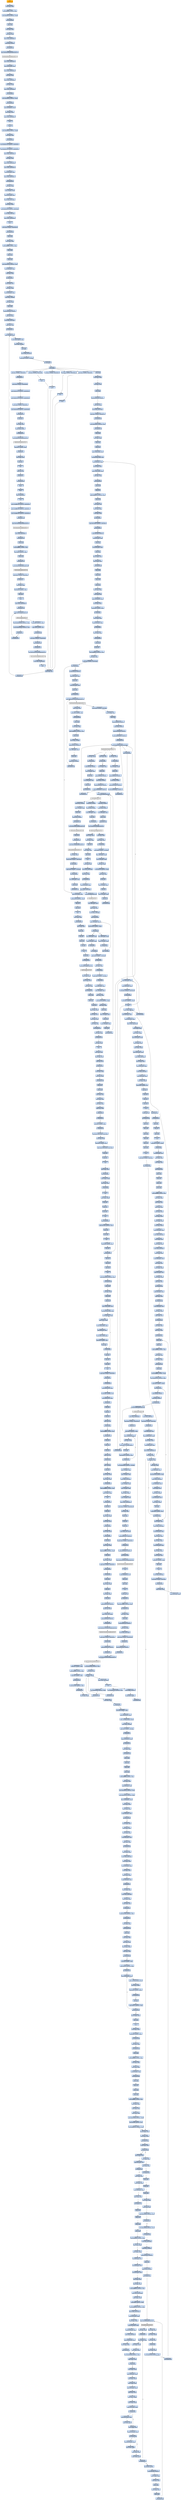 digraph G {
node[shape=rectangle,style=filled,fillcolor=lightsteelblue,color=lightsteelblue]
bgcolor="transparent"
a0x00588988pushl_ebp[label="start\npushl %ebp",color="lightgrey",fillcolor="orange"];
a0x00588989movl_esp_ebp[label="0x00588989\nmovl %esp, %ebp"];
a0x0058898baddl_0xfffffff0UINT8_esp[label="0x0058898b\naddl $0xfffffff0<UINT8>, %esp"];
a0x0058898emovl_0x588720UINT32_eax[label="0x0058898e\nmovl $0x588720<UINT32>, %eax"];
a0x00588993call_0x004068a8[label="0x00588993\ncall 0x004068a8"];
a0x004068a8pushl_ebx[label="0x004068a8\npushl %ebx"];
a0x004068a9movl_eax_ebx[label="0x004068a9\nmovl %eax, %ebx"];
a0x004068abxorl_eax_eax[label="0x004068ab\nxorl %eax, %eax"];
a0x004068admovl_eax_0x0058909c[label="0x004068ad\nmovl %eax, 0x0058909c"];
a0x004068b2pushl_0x0UINT8[label="0x004068b2\npushl $0x0<UINT8>"];
a0x004068b4call_0x004067e4[label="0x004068b4\ncall 0x004067e4"];
a0x004067e4jmp_GetModuleHandleA_kernel32_dll[label="0x004067e4\njmp GetModuleHandleA@kernel32.dll"];
GetModuleHandleA_kernel32_dll[label="GetModuleHandleA@kernel32.dll",color="lightgrey",fillcolor="lightgrey"];
a0x004068b9movl_eax_0x00595664[label="0x004068b9\nmovl %eax, 0x00595664"];
a0x004068bemovl_0x00595664_eax[label="0x004068be\nmovl 0x00595664, %eax"];
a0x004068c3movl_eax_0x005890a8[label="0x004068c3\nmovl %eax, 0x005890a8"];
a0x004068c8xorl_eax_eax[label="0x004068c8\nxorl %eax, %eax"];
a0x004068camovl_eax_0x005890ac[label="0x004068ca\nmovl %eax, 0x005890ac"];
a0x004068cfxorl_eax_eax[label="0x004068cf\nxorl %eax, %eax"];
a0x004068d1movl_eax_0x005890b0[label="0x004068d1\nmovl %eax, 0x005890b0"];
a0x004068d6call_0x0040689c[label="0x004068d6\ncall 0x0040689c"];
a0x0040689cmovl_0x5890a4UINT32_eax[label="0x0040689c\nmovl $0x5890a4<UINT32>, %eax"];
a0x004068a1call_0x00406098[label="0x004068a1\ncall 0x00406098"];
a0x00406098movl_0x00589034_edx[label="0x00406098\nmovl 0x00589034, %edx"];
a0x0040609emovl_edx_eax_[label="0x0040609e\nmovl %edx, (%eax)"];
a0x004060a0movl_eax_0x00589034[label="0x004060a0\nmovl %eax, 0x00589034"];
a0x004060a5ret[label="0x004060a5\nret"];
a0x004068a6ret[label="0x004068a6\nret"];
a0x004068dbmovl_0x5890a4UINT32_edx[label="0x004068db\nmovl $0x5890a4<UINT32>, %edx"];
a0x004068e0movl_ebx_eax[label="0x004068e0\nmovl %ebx, %eax"];
a0x004068e2call_0x0040440c[label="0x004068e2\ncall 0x0040440c"];
a0x0040440cmovl_0x40122cUINT32_0x00595014[label="0x0040440c\nmovl $0x40122c<UINT32>, 0x00595014"];
a0x00404416movl_0x40123cUINT32_0x00595018[label="0x00404416\nmovl $0x40123c<UINT32>, 0x00595018"];
a0x00404420movl_eax_0x0059563c[label="0x00404420\nmovl %eax, 0x0059563c"];
a0x00404425xorl_eax_eax[label="0x00404425\nxorl %eax, %eax"];
a0x00404427movl_eax_0x00595640[label="0x00404427\nmovl %eax, 0x00595640"];
a0x0040442cmovl_edx_0x00595644[label="0x0040442c\nmovl %edx, 0x00595644"];
a0x00404432movl_0x4edx__eax[label="0x00404432\nmovl 0x4(%edx), %eax"];
a0x00404435movl_eax_0x0059502c[label="0x00404435\nmovl %eax, 0x0059502c"];
a0x0040443acall_0x004042e4[label="0x0040443a\ncall 0x004042e4"];
a0x004042e4xorl_edx_edx[label="0x004042e4\nxorl %edx, %edx"];
a0x004042e6leal__12ebp__eax[label="0x004042e6\nleal -12(%ebp), %eax"];
a0x004042e9movl_fs_edx__ecx[label="0x004042e9\nmovl %fs:(%edx), %ecx"];
a0x004042ecmovl_eax_fs_edx_[label="0x004042ec\nmovl %eax, %fs:(%edx)"];
a0x004042efmovl_ecx_eax_[label="0x004042ef\nmovl %ecx, (%eax)"];
a0x004042f1movl_0x404244UINT32_0x4eax_[label="0x004042f1\nmovl $0x404244<UINT32>, 0x4(%eax)"];
a0x004042f8movl_ebp_0x8eax_[label="0x004042f8\nmovl %ebp, 0x8(%eax)"];
a0x004042fbmovl_eax_0x00595638[label="0x004042fb\nmovl %eax, 0x00595638"];
a0x00404300ret[label="0x00404300\nret"];
a0x0040443fmovb_0x0UINT8_0x00595034[label="0x0040443f\nmovb $0x0<UINT8>, 0x00595034"];
a0x00404446call_0x0040439c[label="0x00404446\ncall 0x0040439c"];
a0x0040439cpushl_ebp[label="0x0040439c\npushl %ebp"];
a0x0040439dmovl_esp_ebp[label="0x0040439d\nmovl %esp, %ebp"];
a0x0040439faddl_0xfffffff8UINT8_esp[label="0x0040439f\naddl $0xfffffff8<UINT8>, %esp"];
a0x004043a2pushl_ebx[label="0x004043a2\npushl %ebx"];
a0x004043a3pushl_esi[label="0x004043a3\npushl %esi"];
a0x004043a4pushl_edi[label="0x004043a4\npushl %edi"];
a0x004043a5movl_0x595634UINT32_edi[label="0x004043a5\nmovl $0x595634<UINT32>, %edi"];
a0x004043aamovl_0x8edi__eax[label="0x004043aa\nmovl 0x8(%edi), %eax"];
a0x004043adtestl_eax_eax[label="0x004043ad\ntestl %eax, %eax"];
a0x004043afje_0x00404405[label="0x004043af\nje 0x00404405"];
a0x004043b1movl_eax__esi[label="0x004043b1\nmovl (%eax), %esi"];
a0x004043b3xorl_ebx_ebx[label="0x004043b3\nxorl %ebx, %ebx"];
a0x004043b5movl_0x4eax__eax[label="0x004043b5\nmovl 0x4(%eax), %eax"];
a0x004043b8movl_eax__4ebp_[label="0x004043b8\nmovl %eax, -4(%ebp)"];
a0x004043bbxorl_eax_eax[label="0x004043bb\nxorl %eax, %eax"];
a0x004043bdpushl_ebp[label="0x004043bd\npushl %ebp"];
a0x004043bepushl_0x4043f1UINT32[label="0x004043be\npushl $0x4043f1<UINT32>"];
a0x004043c3pushl_fs_eax_[label="0x004043c3\npushl %fs:(%eax)"];
a0x004043c6movl_esp_fs_eax_[label="0x004043c6\nmovl %esp, %fs:(%eax)"];
a0x004043c9cmpl_ebx_esi[label="0x004043c9\ncmpl %ebx, %esi"];
a0x004043cbjle_0x004043e7[label="0x004043cb\njle 0x004043e7"];
a0x004043cdmovl__4ebp__eax[label="0x004043cd\nmovl -4(%ebp), %eax"];
a0x004043d0movl_eaxebx8__eax[label="0x004043d0\nmovl (%eax,%ebx,8), %eax"];
a0x004043d3movl_eax__8ebp_[label="0x004043d3\nmovl %eax, -8(%ebp)"];
a0x004043d6incl_ebx[label="0x004043d6\nincl %ebx"];
a0x004043d7movl_ebx_0xcedi_[label="0x004043d7\nmovl %ebx, 0xc(%edi)"];
a0x004043dacmpl_0x0UINT8__8ebp_[label="0x004043da\ncmpl $0x0<UINT8>, -8(%ebp)"];
a0x004043deje_0x004043e3[label="0x004043de\nje 0x004043e3"];
a0x004043e0call__8ebp_[label="0x004043e0\ncall -8(%ebp)"];
a0x0040691csubl_0x1UINT8_0x0059566c[label="0x0040691c\nsubl $0x1<UINT8>, 0x0059566c"];
a0x00406923ret[label="0x00406923\nret"];
a0x004043e3cmpl_ebx_esi[label="0x004043e3\ncmpl %ebx, %esi"];
a0x004043e5jg_0x004043cd[label="0x004043e5\njg 0x004043cd"];
a0x00406710subl_0x1UINT8_0x005955b8[label="0x00406710\nsubl $0x1<UINT8>, 0x005955b8"];
a0x00406717jae_0x004067e2[label="0x00406717\njae 0x004067e2"];
a0x0040671dmovb_0x2UINT8_0x00589008[label="0x0040671d\nmovb $0x2<UINT8>, 0x00589008"];
a0x00406724movl_0x40122cUINT32_0x00595014[label="0x00406724\nmovl $0x40122c<UINT32>, 0x00595014"];
a0x0040672emovl_0x40123cUINT32_0x00595018[label="0x0040672e\nmovl $0x40123c<UINT32>, 0x00595018"];
a0x00406738movb_0x2UINT8_0x0059504a[label="0x00406738\nmovb $0x2<UINT8>, 0x0059504a"];
a0x0040673fmovl_0x405594UINT32_0x00595000[label="0x0040673f\nmovl $0x405594<UINT32>, 0x00595000"];
a0x00406749call_0x0040379c[label="0x00406749\ncall 0x0040379c"];
a0x0040379cpushl_ebx[label="0x0040379c\npushl %ebx"];
a0x0040379dxorl_ebx_ebx[label="0x0040379d\nxorl %ebx, %ebx"];
a0x0040379fpushl_0x0UINT8[label="0x0040379f\npushl $0x0<UINT8>"];
a0x004037a1call_0x00403794[label="0x004037a1\ncall 0x00403794"];
a0x00403794jmp_GetKeyboardType_user32_dll[label="0x00403794\njmp GetKeyboardType@user32.dll"];
GetKeyboardType_user32_dll[label="GetKeyboardType@user32.dll",color="lightgrey",fillcolor="lightgrey"];
a0x004037a6cmpl_0x7UINT8_eax[label="0x004037a6\ncmpl $0x7<UINT8>, %eax"];
a0x004037a9jne_0x004037c7[label="0x004037a9\njne 0x004037c7"];
a0x004037c7movl_ebx_eax[label="0x004037c7\nmovl %ebx, %eax"];
a0x004037c9popl_ebx[label="0x004037c9\npopl %ebx"];
a0x004037caret[label="0x004037ca\nret"];
a0x0040674etestb_al_al[label="0x0040674e\ntestb %al, %al"];
a0x00406750je_0x00406757[label="0x00406750\nje 0x00406757"];
a0x00406757call_0x00403890[label="0x00406757\ncall 0x00403890"];
a0x00403890fninit_[label="0x00403890\nfninit "];
a0x00403892fwait_[label="0x00403892\nfwait "];
a0x00403893fldcw_0x00589020[label="0x00403893\nfldcw 0x00589020"];
a0x00403899ret[label="0x00403899\nret"];
a0x0040675cmovw_0xffffd7b0UINT16_0x00595050[label="0x0040675c\nmovw $0xffffd7b0<UINT16>, 0x00595050"];
a0x00406765movw_0xffffd7b0UINT16_0x0059521c[label="0x00406765\nmovw $0xffffd7b0<UINT16>, 0x0059521c"];
a0x0040676emovw_0xffffd7b0UINT16_0x005953e8[label="0x0040676e\nmovw $0xffffd7b0<UINT16>, 0x005953e8"];
a0x00406777call_0x00401294[label="0x00406777\ncall 0x00401294"];
a0x00401294jmp_GetCommandLineA_kernel32_dll[label="0x00401294\njmp GetCommandLineA@kernel32.dll"];
GetCommandLineA_kernel32_dll[label="GetCommandLineA@kernel32.dll",color="lightgrey",fillcolor="lightgrey"];
a0x0040677cmovl_eax_0x0059503c[label="0x0040677c\nmovl %eax, 0x0059503c"];
a0x00406781call_0x0040135c[label="0x00406781\ncall 0x0040135c"];
a0x0040135cpushl_ebx[label="0x0040135c\npushl %ebx"];
a0x0040135daddl_0xffffffbcUINT8_esp[label="0x0040135d\naddl $0xffffffbc<UINT8>, %esp"];
a0x00401360movl_0xaUINT32_ebx[label="0x00401360\nmovl $0xa<UINT32>, %ebx"];
a0x00401365pushl_esp[label="0x00401365\npushl %esp"];
a0x00401366call_0x004012c4[label="0x00401366\ncall 0x004012c4"];
a0x004012c4jmp_GetStartupInfoA_kernel32_dll[label="0x004012c4\njmp GetStartupInfoA@kernel32.dll"];
GetStartupInfoA_kernel32_dll[label="GetStartupInfoA@kernel32.dll",color="lightgrey",fillcolor="lightgrey"];
a0x0040136btestb_0x1UINT8_0x2cesp_[label="0x0040136b\ntestb $0x1<UINT8>, 0x2c(%esp)"];
a0x00401370je_0x00401377[label="0x00401370\nje 0x00401377"];
a0x00401377movl_ebx_eax[label="0x00401377\nmovl %ebx, %eax"];
a0x00401379addl_0x44UINT8_esp[label="0x00401379\naddl $0x44<UINT8>, %esp"];
a0x0040137cpopl_ebx[label="0x0040137c\npopl %ebx"];
a0x0040137dret[label="0x0040137d\nret"];
a0x00406786movl_eax_0x00595038[label="0x00406786\nmovl %eax, 0x00595038"];
a0x0040678bcall_0x00401354[label="0x0040678b\ncall 0x00401354"];
a0x00401354jmp_GetVersion_kernel32_dll[label="0x00401354\njmp GetVersion@kernel32.dll"];
GetVersion_kernel32_dll[label="GetVersion@kernel32.dll",color="lightgrey",fillcolor="lightgrey"];
a0x00406790andl_0x80000000UINT32_eax[label="0x00406790\nandl $0x80000000<UINT32>, %eax"];
a0x00406795cmpl_0x80000000UINT32_eax[label="0x00406795\ncmpl $0x80000000<UINT32>, %eax"];
a0x0040679aje_0x004067c9[label="0x0040679a\nje 0x004067c9"];
a0x0040679ccall_0x00401354[label="0x0040679c\ncall 0x00401354"];
a0x004067a1andl_0xffUINT32_eax[label="0x004067a1\nandl $0xff<UINT32>, %eax"];
a0x004067a6cmpw_0x4UINT8_ax[label="0x004067a6\ncmpw $0x4<UINT8>, %ax"];
a0x004067aajbe_0x004067b8[label="0x004067aa\njbe 0x004067b8"];
a0x004067acmovl_0x3UINT32_0x005955bc[label="0x004067ac\nmovl $0x3<UINT32>, 0x005955bc"];
a0x004067b6jmp_0x004067d8[label="0x004067b6\njmp 0x004067d8"];
a0x004067d8call_0x0040134c[label="0x004067d8\ncall 0x0040134c"];
a0x0040134cjmp_GetCurrentThreadId_kernel32_dll[label="0x0040134c\njmp GetCurrentThreadId@kernel32.dll"];
GetCurrentThreadId_kernel32_dll[label="GetCurrentThreadId@kernel32.dll",color="lightgrey",fillcolor="lightgrey"];
a0x004067ddmovl_eax_0x00595030[label="0x004067dd\nmovl %eax, 0x00595030"];
a0x004067e2ret[label="0x004067e2\nret"];
a0x00406994subl_0x1UINT8_0x00595674[label="0x00406994\nsubl $0x1<UINT8>, 0x00595674"];
a0x0040699bret[label="0x0040699b\nret"];
a0x004075f8subl_0x1UINT8_0x00595678[label="0x004075f8\nsubl $0x1<UINT8>, 0x00595678"];
a0x004075ffret[label="0x004075ff\nret"];
a0x00407940subl_0x1UINT8_0x0059567c[label="0x00407940\nsubl $0x1<UINT8>, 0x0059567c"];
a0x00407947ret[label="0x00407947\nret"];
a0x0040e32cpushl_ebp[label="0x0040e32c\npushl %ebp"];
a0x0040e32dmovl_esp_ebp[label="0x0040e32d\nmovl %esp, %ebp"];
a0x0040e32fxorl_eax_eax[label="0x0040e32f\nxorl %eax, %eax"];
a0x0040e331pushl_ebp[label="0x0040e331\npushl %ebp"];
a0x0040e332pushl_0x40e394UINT32[label="0x0040e332\npushl $0x40e394<UINT32>"];
a0x0040e337pushl_fs_eax_[label="0x0040e337\npushl %fs:(%eax)"];
a0x0040e33amovl_esp_fs_eax_[label="0x0040e33a\nmovl %esp, %fs:(%eax)"];
a0x0040e33dsubl_0x1UINT8_0x00595790[label="0x0040e33d\nsubl $0x1<UINT8>, 0x00595790"];
a0x0040e344jae_0x0040e386[label="0x0040e344\njae 0x0040e386"];
a0x0040e346movl_0x40dedcUINT32_eax[label="0x0040e346\nmovl $0x40dedc<UINT32>, %eax"];
a0x0040e34bcall_0x00404470[label="0x0040e34b\ncall 0x00404470"];
a0x00404470pushl_ebx[label="0x00404470\npushl %ebx"];
a0x00404471xorl_ebx_ebx[label="0x00404471\nxorl %ebx, %ebx"];
a0x00404473pushl_edi[label="0x00404473\npushl %edi"];
a0x00404474pushl_esi[label="0x00404474\npushl %esi"];
a0x00404475movl_eaxebx__edi[label="0x00404475\nmovl (%eax,%ebx), %edi"];
a0x00404478leal_0x4eaxebx__esi[label="0x00404478\nleal 0x4(%eax,%ebx), %esi"];
a0x0040447cmovl_0x4esi__eax[label="0x0040447c\nmovl 0x4(%esi), %eax"];
a0x0040447fmovl_esi__edx[label="0x0040447f\nmovl (%esi), %edx"];
a0x00404481movl_eaxebx__eax[label="0x00404481\nmovl (%eax,%ebx), %eax"];
a0x00404484addl_ebx_edx[label="0x00404484\naddl %ebx, %edx"];
a0x00404486call_0x004065f0[label="0x00404486\ncall 0x004065f0"];
a0x004065f0pushl_ebx[label="0x004065f0\npushl %ebx"];
a0x004065f1pushl_esi[label="0x004065f1\npushl %esi"];
a0x004065f2addl_0xfffff004UINT32_esp[label="0x004065f2\naddl $0xfffff004<UINT32>, %esp"];
a0x004065f8pushl_eax[label="0x004065f8\npushl %eax"];
a0x004065f9movl_edx_esi[label="0x004065f9\nmovl %edx, %esi"];
a0x004065fbmovl_eax_ebx[label="0x004065fb\nmovl %eax, %ebx"];
a0x004065fdtestl_ebx_ebx[label="0x004065fd\ntestl %ebx, %ebx"];
a0x004065ffje_0x0040663e[label="0x004065ff\nje 0x0040663e"];
a0x00406601cmpl_0x10000UINT32_0x4ebx_[label="0x00406601\ncmpl $0x10000<UINT32>, 0x4(%ebx)"];
a0x00406608jnl_0x00406634[label="0x00406608\njnl 0x00406634"];
a0x0040660apushl_0x1000UINT32[label="0x0040660a\npushl $0x1000<UINT32>"];
a0x0040660fleal_0x4esp__eax[label="0x0040660f\nleal 0x4(%esp), %eax"];
a0x00406613pushl_eax[label="0x00406613\npushl %eax"];
a0x00406614movl_0x4ebx__eax[label="0x00406614\nmovl 0x4(%ebx), %eax"];
a0x00406617pushl_eax[label="0x00406617\npushl %eax"];
a0x00406618movl_ebx__eax[label="0x00406618\nmovl (%ebx), %eax"];
a0x0040661amovl_eax__eax[label="0x0040661a\nmovl (%eax), %eax"];
a0x0040661ccall_0x00405ab4[label="0x0040661c\ncall 0x00405ab4"];
a0x00405ab4pushl_ebx[label="0x00405ab4\npushl %ebx"];
a0x00405ab5pushl_esi[label="0x00405ab5\npushl %esi"];
a0x00405ab6pushl_edi[label="0x00405ab6\npushl %edi"];
a0x00405ab7pushl_ecx[label="0x00405ab7\npushl %ecx"];
a0x00405ab8movl_eax_ebx[label="0x00405ab8\nmovl %eax, %ebx"];
a0x00405abamovl_esp_esi[label="0x00405aba\nmovl %esp, %esi"];
a0x00405abcmovl_0x00589034_eax[label="0x00405abc\nmovl 0x00589034, %eax"];
a0x00405ac1movl_eax_esi_[label="0x00405ac1\nmovl %eax, (%esi)"];
a0x00405ac3cmpl_0x0UINT8_esi_[label="0x00405ac3\ncmpl $0x0<UINT8>, (%esi)"];
a0x00405ac6je_0x00405af3[label="0x00405ac6\nje 0x00405af3"];
a0x00405ac8movl_esi__eax[label="0x00405ac8\nmovl (%esi), %eax"];
a0x00405acacmpl_0x4eax__ebx[label="0x00405aca\ncmpl 0x4(%eax), %ebx"];
a0x00405acdje_0x00405add[label="0x00405acd\nje 0x00405add"];
a0x00405addmovl_esi__eax[label="0x00405add\nmovl (%esi), %eax"];
a0x00405adfcall_0x00405a6c[label="0x00405adf\ncall 0x00405a6c"];
a0x00405a6cpushl_ebx[label="0x00405a6c\npushl %ebx"];
a0x00405a6dpushl_esi[label="0x00405a6d\npushl %esi"];
a0x00405a6eaddl_0xfffffef8UINT32_esp[label="0x00405a6e\naddl $0xfffffef8<UINT32>, %esp"];
a0x00405a74movl_eax_ebx[label="0x00405a74\nmovl %eax, %ebx"];
a0x00405a76cmpl_0x0UINT8_0x10ebx_[label="0x00405a76\ncmpl $0x0<UINT8>, 0x10(%ebx)"];
a0x00405a7ajne_0x00405aa7[label="0x00405a7a\njne 0x00405aa7"];
a0x00405a7cpushl_0x105UINT32[label="0x00405a7c\npushl $0x105<UINT32>"];
a0x00405a81leal_0x4esp__eax[label="0x00405a81\nleal 0x4(%esp), %eax"];
a0x00405a85pushl_eax[label="0x00405a85\npushl %eax"];
a0x00405a86movl_0x4ebx__eax[label="0x00405a86\nmovl 0x4(%ebx), %eax"];
a0x00405a89pushl_eax[label="0x00405a89\npushl %eax"];
a0x00405a8acall_0x004012ac[label="0x00405a8a\ncall 0x004012ac"];
a0x004012acjmp_GetModuleFileNameA_kernel32_dll[label="0x004012ac\njmp GetModuleFileNameA@kernel32.dll"];
GetModuleFileNameA_kernel32_dll[label="GetModuleFileNameA@kernel32.dll",color="lightgrey",fillcolor="lightgrey"];
a0x00405a8fmovl_esp_eax[label="0x00405a8f\nmovl %esp, %eax"];
a0x00405a91movb_0x1UINT8_dl[label="0x00405a91\nmovb $0x1<UINT8>, %dl"];
a0x00405a93call_0x00405d00[label="0x00405a93\ncall 0x00405d00"];
a0x00405d00pushl_ebp[label="0x00405d00\npushl %ebp"];
a0x00405d01movl_esp_ebp[label="0x00405d01\nmovl %esp, %ebp"];
a0x00405d03addl_0xfffffedcUINT32_esp[label="0x00405d03\naddl $0xfffffedc<UINT32>, %esp"];
a0x00405d09pushl_ebx[label="0x00405d09\npushl %ebx"];
a0x00405d0amovl_eax__4ebp_[label="0x00405d0a\nmovl %eax, -4(%ebp)"];
a0x00405d0dpushl_0x105UINT32[label="0x00405d0d\npushl $0x105<UINT32>"];
a0x00405d12leal__289ebp__eax[label="0x00405d12\nleal -289(%ebp), %eax"];
a0x00405d18pushl_eax[label="0x00405d18\npushl %eax"];
a0x00405d19pushl_0x0UINT8[label="0x00405d19\npushl $0x0<UINT8>"];
a0x00405d1bcall_0x004012ac[label="0x00405d1b\ncall 0x004012ac"];
a0x00405d20movb_0x0UINT8__18ebp_[label="0x00405d20\nmovb $0x0<UINT8>, -18(%ebp)"];
a0x00405d24leal__8ebp__eax[label="0x00405d24\nleal -8(%ebp), %eax"];
a0x00405d27pushl_eax[label="0x00405d27\npushl %eax"];
a0x00405d28pushl_0xf0019UINT32[label="0x00405d28\npushl $0xf0019<UINT32>"];
a0x00405d2dpushl_0x0UINT8[label="0x00405d2d\npushl $0x0<UINT8>"];
a0x00405d2fpushl_0x405f44UINT32[label="0x00405d2f\npushl $0x405f44<UINT32>"];
a0x00405d34pushl_0x80000001UINT32[label="0x00405d34\npushl $0x80000001<UINT32>"];
a0x00405d39call_0x00401304[label="0x00405d39\ncall 0x00401304"];
a0x00401304jmp_RegOpenKeyExA_advapi32_dll[label="0x00401304\njmp RegOpenKeyExA@advapi32.dll"];
a0x0040e394jmp_0x004040a8[label="0x0040e394\njmp 0x004040a8"];
a0x004040a8movl_0x4esp__eax[label="0x004040a8\nmovl 0x4(%esp), %eax"];
a0x004040acmovl_0x8esp__edx[label="0x004040ac\nmovl 0x8(%esp), %edx"];
a0x004040b0testl_0x6UINT32_0x4eax_[label="0x004040b0\ntestl $0x6<UINT32>, 0x4(%eax)"];
a0x004040b7je_0x004040d8[label="0x004040b7\nje 0x004040d8"];
a0x004040d8movl_0x1UINT32_eax[label="0x004040d8\nmovl $0x1<UINT32>, %eax"];
a0x004040ddret[label="0x004040dd\nret"];
RegOpenKeyExA_advapi32_dll[label="RegOpenKeyExA@advapi32.dll",color="lightgrey",fillcolor="lightgrey"];
a0x00405d3etestl_eax_eax[label="0x00405d3e\ntestl %eax, %eax"];
a0x00405d40je_0x00405d82[label="0x00405d40\nje 0x00405d82"];
a0x00405d42leal__8ebp__eax[label="0x00405d42\nleal -8(%ebp), %eax"];
a0x00405d45pushl_eax[label="0x00405d45\npushl %eax"];
a0x00405d46pushl_0xf0019UINT32[label="0x00405d46\npushl $0xf0019<UINT32>"];
a0x00405d4bpushl_0x0UINT8[label="0x00405d4b\npushl $0x0<UINT8>"];
a0x00405d4dpushl_0x405f44UINT32[label="0x00405d4d\npushl $0x405f44<UINT32>"];
a0x00405d52pushl_0x80000002UINT32[label="0x00405d52\npushl $0x80000002<UINT32>"];
a0x00405d57call_0x00401304[label="0x00405d57\ncall 0x00401304"];
a0x00405d5ctestl_eax_eax[label="0x00405d5c\ntestl %eax, %eax"];
a0x00405d5eje_0x00405d82[label="0x00405d5e\nje 0x00405d82"];
a0x00405d60leal__8ebp__eax[label="0x00405d60\nleal -8(%ebp), %eax"];
a0x00405d63pushl_eax[label="0x00405d63\npushl %eax"];
a0x00405d64pushl_0xf0019UINT32[label="0x00405d64\npushl $0xf0019<UINT32>"];
a0x00405d69pushl_0x0UINT8[label="0x00405d69\npushl $0x0<UINT8>"];
a0x00405d6bpushl_0x405f60UINT32[label="0x00405d6b\npushl $0x405f60<UINT32>"];
a0x00405d70pushl_0x80000001UINT32[label="0x00405d70\npushl $0x80000001<UINT32>"];
a0x00405d75call_0x00401304[label="0x00405d75\ncall 0x00401304"];
a0x00405d7atestl_eax_eax[label="0x00405d7a\ntestl %eax, %eax"];
a0x00405d7cjne_0x00405e0b[label="0x00405d7c\njne 0x00405e0b"];
a0x00405e0bpushl_0x105UINT32[label="0x00405e0b\npushl $0x105<UINT32>"];
a0x00405e10movl__4ebp__eax[label="0x00405e10\nmovl -4(%ebp), %eax"];
a0x00405e13pushl_eax[label="0x00405e13\npushl %eax"];
a0x00405e14leal__289ebp__eax[label="0x00405e14\nleal -289(%ebp), %eax"];
a0x00405e1apushl_eax[label="0x00405e1a\npushl %eax"];
a0x00405e1bcall_0x004012e4[label="0x00405e1b\ncall 0x004012e4"];
a0x004012e4jmp_lstrcpynA_kernel32_dll[label="0x004012e4\njmp lstrcpynA@kernel32.dll"];
lstrcpyn_kernel32_dll[label="lstrcpyn@kernel32.dll",color="lightgrey",fillcolor="lightgrey"];
a0x00405e20pushl_0x5UINT8[label="0x00405e20\npushl $0x5<UINT8>"];
a0x00405e22leal__13ebp__eax[label="0x00405e22\nleal -13(%ebp), %eax"];
a0x00405e25pushl_eax[label="0x00405e25\npushl %eax"];
a0x00405e26pushl_0x3UINT8[label="0x00405e26\npushl $0x3<UINT8>"];
a0x00405e28call_0x004012cc[label="0x00405e28\ncall 0x004012cc"];
a0x004012ccjmp_GetThreadLocale_kernel32_dll[label="0x004012cc\njmp GetThreadLocale@kernel32.dll"];
GetThreadLocale_kernel32_dll[label="GetThreadLocale@kernel32.dll",color="lightgrey",fillcolor="lightgrey"];
a0x00405e2dpushl_eax[label="0x00405e2d\npushl %eax"];
a0x00405e2ecall_0x004012a4[label="0x00405e2e\ncall 0x004012a4"];
a0x004012a4jmp_GetLocaleInfoA_kernel32_dll[label="0x004012a4\njmp GetLocaleInfoA@kernel32.dll"];
GetLocaleInfoA_kernel32_dll[label="GetLocaleInfoA@kernel32.dll",color="lightgrey",fillcolor="lightgrey"];
a0x00405e33xorl_ebx_ebx[label="0x00405e33\nxorl %ebx, %ebx"];
a0x00405e35cmpb_0x0UINT8__289ebp_[label="0x00405e35\ncmpb $0x0<UINT8>, -289(%ebp)"];
a0x00405e3cje_0x00405f3b[label="0x00405e3c\nje 0x00405f3b"];
a0x00405e42cmpb_0x0UINT8__13ebp_[label="0x00405e42\ncmpb $0x0<UINT8>, -13(%ebp)"];
a0x00405e46jne_0x00405e52[label="0x00405e46\njne 0x00405e52"];
a0x00405e52leal__289ebp__eax[label="0x00405e52\nleal -289(%ebp), %eax"];
a0x00405e58pushl_eax[label="0x00405e58\npushl %eax"];
a0x00405e59call_0x004012ec[label="0x00405e59\ncall 0x004012ec"];
a0x004012ecjmp_lstrlenA_kernel32_dll[label="0x004012ec\njmp lstrlenA@kernel32.dll"];
lstrlen_kernel32_dll[label="lstrlen@kernel32.dll",color="lightgrey",fillcolor="lightgrey"];
a0x00405e5eleal__289ebp__edx[label="0x00405e5e\nleal -289(%ebp), %edx"];
a0x00405e64addl_edx_eax[label="0x00405e64\naddl %edx, %eax"];
a0x00405e66movl_eax__28ebp_[label="0x00405e66\nmovl %eax, -28(%ebp)"];
a0x00405e69jmp_0x00405e6e[label="0x00405e69\njmp 0x00405e6e"];
a0x00405e6emovl__28ebp__eax[label="0x00405e6e\nmovl -28(%ebp), %eax"];
a0x00405e71cmpb_0x2eUINT8_eax_[label="0x00405e71\ncmpb $0x2e<UINT8>, (%eax)"];
a0x00405e74je_0x00405e81[label="0x00405e74\nje 0x00405e81"];
a0x00405e76leal__289ebp__eax[label="0x00405e76\nleal -289(%ebp), %eax"];
a0x00405e7ccmpl__28ebp__eax[label="0x00405e7c\ncmpl -28(%ebp), %eax"];
a0x00405e7fjne_0x00405e6b[label="0x00405e7f\njne 0x00405e6b"];
a0x00405e6bdecl__28ebp_[label="0x00405e6b\ndecl -28(%ebp)"];
a0x00405e81leal__289ebp__eax[label="0x00405e81\nleal -289(%ebp), %eax"];
a0x00405e87cmpl__28ebp__eax[label="0x00405e87\ncmpl -28(%ebp), %eax"];
a0x00405e8aje_0x00405f3b[label="0x00405e8a\nje 0x00405f3b"];
a0x00405e90incl__28ebp_[label="0x00405e90\nincl -28(%ebp)"];
a0x00405e93cmpb_0x0UINT8__18ebp_[label="0x00405e93\ncmpb $0x0<UINT8>, -18(%ebp)"];
a0x00405e97je_0x00405ec5[label="0x00405e97\nje 0x00405ec5"];
a0x00405ec5testl_ebx_ebx[label="0x00405ec5\ntestl %ebx, %ebx"];
a0x00405ec7jne_0x00405f3b[label="0x00405ec7\njne 0x00405f3b"];
a0x00405ec9cmpb_0x0UINT8__13ebp_[label="0x00405ec9\ncmpb $0x0<UINT8>, -13(%ebp)"];
a0x00405ecdje_0x00405f3b[label="0x00405ecd\nje 0x00405f3b"];
a0x00405ecfleal__289ebp__eax[label="0x00405ecf\nleal -289(%ebp), %eax"];
a0x00405ed5movl__28ebp__edx[label="0x00405ed5\nmovl -28(%ebp), %edx"];
a0x00405ed8subl_eax_edx[label="0x00405ed8\nsubl %eax, %edx"];
a0x00405edamovl_0x105UINT32_eax[label="0x00405eda\nmovl $0x105<UINT32>, %eax"];
a0x00405edfsubl_edx_eax[label="0x00405edf\nsubl %edx, %eax"];
a0x00405ee1pushl_eax[label="0x00405ee1\npushl %eax"];
a0x00405ee2leal__13ebp__eax[label="0x00405ee2\nleal -13(%ebp), %eax"];
a0x00405ee5pushl_eax[label="0x00405ee5\npushl %eax"];
a0x00405ee6movl__28ebp__eax[label="0x00405ee6\nmovl -28(%ebp), %eax"];
a0x00405ee9pushl_eax[label="0x00405ee9\npushl %eax"];
a0x00405eeacall_0x004012e4[label="0x00405eea\ncall 0x004012e4"];
a0x00405eefpushl_0x2UINT8[label="0x00405eef\npushl $0x2<UINT8>"];
a0x00405ef1pushl_0x0UINT8[label="0x00405ef1\npushl $0x0<UINT8>"];
a0x00405ef3leal__289ebp__eax[label="0x00405ef3\nleal -289(%ebp), %eax"];
a0x00405ef9pushl_eax[label="0x00405ef9\npushl %eax"];
a0x00405efacall_0x004012d4[label="0x00405efa\ncall 0x004012d4"];
a0x004012d4jmp_LoadLibraryExA_kernel32_dll[label="0x004012d4\njmp LoadLibraryExA@kernel32.dll"];
LoadLibraryExA_kernel32_dll[label="LoadLibraryExA@kernel32.dll",color="lightgrey",fillcolor="lightgrey"];
a0x00405effmovl_eax_ebx[label="0x00405eff\nmovl %eax, %ebx"];
a0x00405f01testl_ebx_ebx[label="0x00405f01\ntestl %ebx, %ebx"];
a0x00405f03jne_0x00405f3b[label="0x00405f03\njne 0x00405f3b"];
a0x00405f05movb_0x0UINT8__11ebp_[label="0x00405f05\nmovb $0x0<UINT8>, -11(%ebp)"];
a0x00405f09leal__289ebp__eax[label="0x00405f09\nleal -289(%ebp), %eax"];
a0x00405f0fmovl__28ebp__edx[label="0x00405f0f\nmovl -28(%ebp), %edx"];
a0x00405f12subl_eax_edx[label="0x00405f12\nsubl %eax, %edx"];
a0x00405f14movl_0x105UINT32_eax[label="0x00405f14\nmovl $0x105<UINT32>, %eax"];
a0x00405f19subl_edx_eax[label="0x00405f19\nsubl %edx, %eax"];
a0x00405f1bpushl_eax[label="0x00405f1b\npushl %eax"];
a0x00405f1cleal__13ebp__eax[label="0x00405f1c\nleal -13(%ebp), %eax"];
a0x00405f1fpushl_eax[label="0x00405f1f\npushl %eax"];
a0x00405f20movl__28ebp__eax[label="0x00405f20\nmovl -28(%ebp), %eax"];
a0x00405f23pushl_eax[label="0x00405f23\npushl %eax"];
a0x00405f24call_0x004012e4[label="0x00405f24\ncall 0x004012e4"];
a0x00405f29pushl_0x2UINT8[label="0x00405f29\npushl $0x2<UINT8>"];
a0x00405f2bpushl_0x0UINT8[label="0x00405f2b\npushl $0x0<UINT8>"];
a0x00405f2dleal__289ebp__eax[label="0x00405f2d\nleal -289(%ebp), %eax"];
a0x00405f33pushl_eax[label="0x00405f33\npushl %eax"];
a0x00405f34call_0x004012d4[label="0x00405f34\ncall 0x004012d4"];
a0x00405f39movl_eax_ebx[label="0x00405f39\nmovl %eax, %ebx"];
a0x00405f3bmovl_ebx_eax[label="0x00405f3b\nmovl %ebx, %eax"];
a0x00405f3dpopl_ebx[label="0x00405f3d\npopl %ebx"];
a0x00405f3emovl_ebp_esp[label="0x00405f3e\nmovl %ebp, %esp"];
a0x00405f40popl_ebp[label="0x00405f40\npopl %ebp"];
a0x00405f41ret[label="0x00405f41\nret"];
a0x00405a98movl_eax_esi[label="0x00405a98\nmovl %eax, %esi"];
a0x00405a9amovl_esi_0x10ebx_[label="0x00405a9a\nmovl %esi, 0x10(%ebx)"];
a0x00405a9dtestl_esi_esi[label="0x00405a9d\ntestl %esi, %esi"];
a0x00405a9fjne_0x00405aa7[label="0x00405a9f\njne 0x00405aa7"];
a0x00405aa1movl_0x4ebx__eax[label="0x00405aa1\nmovl 0x4(%ebx), %eax"];
a0x00405aa4movl_eax_0x10ebx_[label="0x00405aa4\nmovl %eax, 0x10(%ebx)"];
a0x00405aa7movl_0x10ebx__eax[label="0x00405aa7\nmovl 0x10(%ebx), %eax"];
a0x00405aaaaddl_0x108UINT32_esp[label="0x00405aaa\naddl $0x108<UINT32>, %esp"];
a0x00405ab0popl_esi[label="0x00405ab0\npopl %esi"];
a0x00405ab1popl_ebx[label="0x00405ab1\npopl %ebx"];
a0x00405ab2ret[label="0x00405ab2\nret"];
a0x00405ae4movl_eax_edi[label="0x00405ae4\nmovl %eax, %edi"];
a0x00405ae6jmp_0x00405af5[label="0x00405ae6\njmp 0x00405af5"];
a0x00405af5movl_edi_eax[label="0x00405af5\nmovl %edi, %eax"];
a0x00405af7popl_edx[label="0x00405af7\npopl %edx"];
a0x00405af8popl_edi[label="0x00405af8\npopl %edi"];
a0x00405af9popl_esi[label="0x00405af9\npopl %esi"];
a0x00405afapopl_ebx[label="0x00405afa\npopl %ebx"];
a0x00405afbret[label="0x00405afb\nret"];
a0x00406621pushl_eax[label="0x00406621\npushl %eax"];
a0x00406622call_0x004012dc[label="0x00406622\ncall 0x004012dc"];
a0x004012dcjmp_LoadStringA_user32_dll[label="0x004012dc\njmp LoadStringA@user32.dll"];
LoadStringA_user32_dll[label="LoadStringA@user32.dll",color="lightgrey",fillcolor="lightgrey"];
a0x00406627movl_eax_ecx[label="0x00406627\nmovl %eax, %ecx"];
a0x00406629movl_esp_edx[label="0x00406629\nmovl %esp, %edx"];
a0x0040662bmovl_esi_eax[label="0x0040662b\nmovl %esi, %eax"];
a0x0040662dcall_0x004047bc[label="0x0040662d\ncall 0x004047bc"];
a0x004047bcpushl_ebx[label="0x004047bc\npushl %ebx"];
a0x004047bdpushl_esi[label="0x004047bd\npushl %esi"];
a0x004047bepushl_edi[label="0x004047be\npushl %edi"];
a0x004047bfmovl_eax_ebx[label="0x004047bf\nmovl %eax, %ebx"];
a0x004047c1movl_edx_esi[label="0x004047c1\nmovl %edx, %esi"];
a0x004047c3movl_ecx_edi[label="0x004047c3\nmovl %ecx, %edi"];
a0x004047c5movl_edi_eax[label="0x004047c5\nmovl %edi, %eax"];
a0x004047c7call_0x00404790[label="0x004047c7\ncall 0x00404790"];
a0x00404790testl_eax_eax[label="0x00404790\ntestl %eax, %eax"];
a0x00404792jle_0x004047b8[label="0x00404792\njle 0x004047b8"];
a0x004047b8xorl_eax_eax[label="0x004047b8\nxorl %eax, %eax"];
a0x004047baret[label="0x004047ba\nret"];
a0x004047ccmovl_edi_ecx[label="0x004047cc\nmovl %edi, %ecx"];
a0x004047cemovl_eax_edi[label="0x004047ce\nmovl %eax, %edi"];
a0x004047d0testl_esi_esi[label="0x004047d0\ntestl %esi, %esi"];
a0x004047d2je_0x004047dd[label="0x004047d2\nje 0x004047dd"];
a0x004047d4movl_eax_edx[label="0x004047d4\nmovl %eax, %edx"];
a0x004047d6movl_esi_eax[label="0x004047d6\nmovl %esi, %eax"];
a0x004047d8call_0x00402c98[label="0x004047d8\ncall 0x00402c98"];
a0x00402c98pushl_esi[label="0x00402c98\npushl %esi"];
a0x00402c99pushl_edi[label="0x00402c99\npushl %edi"];
a0x00402c9amovl_eax_esi[label="0x00402c9a\nmovl %eax, %esi"];
a0x00402c9cmovl_edx_edi[label="0x00402c9c\nmovl %edx, %edi"];
a0x00402c9emovl_ecx_eax[label="0x00402c9e\nmovl %ecx, %eax"];
a0x00402ca0cmpl_esi_edi[label="0x00402ca0\ncmpl %esi, %edi"];
a0x00402ca2ja_0x00402cb7[label="0x00402ca2\nja 0x00402cb7"];
a0x00402ca4je_0x00402cd5[label="0x00402ca4\nje 0x00402cd5"];
a0x00402ca6sarl_0x2UINT8_ecx[label="0x00402ca6\nsarl $0x2<UINT8>, %ecx"];
a0x00402ca9js_0x00402cd5[label="0x00402ca9\njs 0x00402cd5"];
a0x00402cabrepz_movsl_ds_esi__es_edi_[label="0x00402cab\nrepz movsl %ds:(%esi), %es:(%edi)"];
a0x00402cadmovl_eax_ecx[label="0x00402cad\nmovl %eax, %ecx"];
a0x00402cafandl_0x3UINT8_ecx[label="0x00402caf\nandl $0x3<UINT8>, %ecx"];
a0x00402cb2repz_movsb_ds_esi__es_edi_[label="0x00402cb2\nrepz movsb %ds:(%esi), %es:(%edi)"];
a0x00402cb4popl_edi[label="0x00402cb4\npopl %edi"];
a0x00402cb5popl_esi[label="0x00402cb5\npopl %esi"];
a0x00402cb6ret[label="0x00402cb6\nret"];
a0x004047ddmovl_ebx_eax[label="0x004047dd\nmovl %ebx, %eax"];
a0x004047dfcall_0x004046cc[label="0x004047df\ncall 0x004046cc"];
a0x004046ccmovl_eax__edx[label="0x004046cc\nmovl (%eax), %edx"];
a0x004046cetestl_edx_edx[label="0x004046ce\ntestl %edx, %edx"];
a0x004046d0je_0x004046ee[label="0x004046d0\nje 0x004046ee"];
a0x004046eeret[label="0x004046ee\nret"];
a0x004047e4movl_edi_ebx_[label="0x004047e4\nmovl %edi, (%ebx)"];
a0x004047e6popl_edi[label="0x004047e6\npopl %edi"];
a0x004047e7popl_esi[label="0x004047e7\npopl %esi"];
a0x004047e8popl_ebx[label="0x004047e8\npopl %ebx"];
a0x004047e9ret[label="0x004047e9\nret"];
a0x00406632jmp_0x0040663e[label="0x00406632\njmp 0x0040663e"];
a0x0040663eaddl_0x1000UINT32_esp[label="0x0040663e\naddl $0x1000<UINT32>, %esp"];
a0x00406644popl_esi[label="0x00406644\npopl %esi"];
a0x00406645popl_ebx[label="0x00406645\npopl %ebx"];
a0x00406646ret[label="0x00406646\nret"];
a0x0040448baddl_0x8UINT8_esi[label="0x0040448b\naddl $0x8<UINT8>, %esi"];
a0x0040448edecl_edi[label="0x0040448e\ndecl %edi"];
a0x0040448fjne_0x0040447c[label="0x0040448f\njne 0x0040447c"];
a0x00404491popl_esi[label="0x00404491\npopl %esi"];
a0x00404492popl_edi[label="0x00404492\npopl %edi"];
a0x00404493popl_ebx[label="0x00404493\npopl %ebx"];
a0x00404494ret[label="0x00404494\nret"];
a0x0040e350movl_0x40dfc8UINT32_eax[label="0x0040e350\nmovl $0x40dfc8<UINT32>, %eax"];
a0x0040e355call_0x00404498[label="0x0040e355\ncall 0x00404498"];
a0x00404498pushl_ebx[label="0x00404498\npushl %ebx"];
a0x00404499xorl_ebx_ebx[label="0x00404499\nxorl %ebx, %ebx"];
a0x0040449bpushl_edi[label="0x0040449b\npushl %edi"];
a0x0040449cpushl_esi[label="0x0040449c\npushl %esi"];
a0x0040449dmovl_eaxebx__edi[label="0x0040449d\nmovl (%eax,%ebx), %edi"];
a0x004044a0leal_0x4eaxebx__esi[label="0x004044a0\nleal 0x4(%eax,%ebx), %esi"];
a0x004044a4movl_0x4esi__eax[label="0x004044a4\nmovl 0x4(%esi), %eax"];
a0x004044a7movl_esi__edx[label="0x004044a7\nmovl (%esi), %edx"];
a0x004044a9movl_eaxebx__eax[label="0x004044a9\nmovl (%eax,%ebx), %eax"];
a0x004044acaddl_0x8esi__eax[label="0x004044ac\naddl 0x8(%esi), %eax"];
a0x004044afmovl_eax_edxebx_[label="0x004044af\nmovl %eax, (%edx,%ebx)"];
a0x004044b2addl_0xcUINT8_esi[label="0x004044b2\naddl $0xc<UINT8>, %esi"];
a0x004044b5decl_edi[label="0x004044b5\ndecl %edi"];
a0x004044b6jne_0x004044a4[label="0x004044b6\njne 0x004044a4"];
a0x004044b8popl_esi[label="0x004044b8\npopl %esi"];
a0x004044b9popl_edi[label="0x004044b9\npopl %edi"];
a0x004044bapopl_ebx[label="0x004044ba\npopl %ebx"];
a0x004044bbret[label="0x004044bb\nret"];
a0x0040e35acmpb_0x0UINT8_0x00595661[label="0x0040e35a\ncmpb $0x0<UINT8>, 0x00595661"];
a0x0040e361je_0x0040e372[label="0x0040e361\nje 0x0040e372"];
a0x0040e372call_0x0040c984[label="0x0040e372\ncall 0x0040c984"];
a0x0040c984movl_0x00594100_ecx[label="0x0040c984\nmovl 0x00594100, %ecx"];
a0x0040c98amovb_0x1UINT8_dl[label="0x0040c98a\nmovb $0x1<UINT8>, %dl"];
a0x0040c98cmovl_0x00407a0c_eax[label="0x0040c98c\nmovl 0x00407a0c, %eax"];
a0x0040c991call_0x0040c37c[label="0x0040c991\ncall 0x0040c37c"];
a0x0040c37cpushl_ebx[label="0x0040c37c\npushl %ebx"];
a0x0040c37dpushl_esi[label="0x0040c37d\npushl %esi"];
a0x0040c37epushl_edi[label="0x0040c37e\npushl %edi"];
a0x0040c37ftestb_dl_dl[label="0x0040c37f\ntestb %dl, %dl"];
a0x0040c381je_0x0040c38b[label="0x0040c381\nje 0x0040c38b"];
a0x0040c383addl_0xfffffff0UINT8_esp[label="0x0040c383\naddl $0xfffffff0<UINT8>, %esp"];
a0x0040c386call_0x00403c78[label="0x0040c386\ncall 0x00403c78"];
a0x00403c78pushl_edx[label="0x00403c78\npushl %edx"];
a0x00403c79pushl_ecx[label="0x00403c79\npushl %ecx"];
a0x00403c7apushl_ebx[label="0x00403c7a\npushl %ebx"];
a0x00403c7btestb_dl_dl[label="0x00403c7b\ntestb %dl, %dl"];
a0x00403c7djl_0x00403c82[label="0x00403c7d\njl 0x00403c82"];
a0x00403c7fcall__12eax_[label="0x00403c7f\ncall -12(%eax)"];
a0x004038f0pushl_ebx[label="0x004038f0\npushl %ebx"];
a0x004038f1movl_eax_ebx[label="0x004038f1\nmovl %eax, %ebx"];
a0x004038f3movl_ebx_eax[label="0x004038f3\nmovl %ebx, %eax"];
a0x004038f5call_0x00403920[label="0x004038f5\ncall 0x00403920"];
a0x00403920addl_0xffffffd8UINT8_eax[label="0x00403920\naddl $0xffffffd8<UINT8>, %eax"];
a0x00403923movl_eax__eax[label="0x00403923\nmovl (%eax), %eax"];
a0x00403925ret[label="0x00403925\nret"];
a0x004038facall_0x00402a78[label="0x004038fa\ncall 0x00402a78"];
a0x00402a78pushl_ebx[label="0x00402a78\npushl %ebx"];
a0x00402a79pushl_ecx[label="0x00402a79\npushl %ecx"];
a0x00402a7amovl_eax_ebx[label="0x00402a7a\nmovl %eax, %ebx"];
a0x00402a7ctestl_ebx_ebx[label="0x00402a7c\ntestl %ebx, %ebx"];
a0x00402a7ejle_0x00402a9a[label="0x00402a7e\njle 0x00402a9a"];
a0x00402a80movl_ebx_eax[label="0x00402a80\nmovl %ebx, %eax"];
a0x00402a82call_0x0058903c[label="0x00402a82\ncall 0x0058903c"];
a0x00402424pushl_ebp[label="0x00402424\npushl %ebp"];
a0x00402425movl_esp_ebp[label="0x00402425\nmovl %esp, %ebp"];
a0x00402427addl_0xffffffecUINT8_esp[label="0x00402427\naddl $0xffffffec<UINT8>, %esp"];
a0x0040242apushl_ebx[label="0x0040242a\npushl %ebx"];
a0x0040242bmovl_eax_ebx[label="0x0040242b\nmovl %eax, %ebx"];
a0x0040242dcmpb_0x0UINT8_0x005955c0[label="0x0040242d\ncmpb $0x0<UINT8>, 0x005955c0"];
a0x00402434jne_0x0040243f[label="0x00402434\njne 0x0040243f"];
a0x00402436call_0x00401bc8[label="0x00402436\ncall 0x00401bc8"];
a0x00401bc8pushl_ebp[label="0x00401bc8\npushl %ebp"];
a0x00401bc9movl_esp_ebp[label="0x00401bc9\nmovl %esp, %ebp"];
a0x00401bcbpushl_ecx[label="0x00401bcb\npushl %ecx"];
a0x00401bccxorl_edx_edx[label="0x00401bcc\nxorl %edx, %edx"];
a0x00401bcepushl_ebp[label="0x00401bce\npushl %ebp"];
a0x00401bcfpushl_0x401c90UINT32[label="0x00401bcf\npushl $0x401c90<UINT32>"];
a0x00401bd4pushl_fs_edx_[label="0x00401bd4\npushl %fs:(%edx)"];
a0x00401bd7movl_esp_fs_edx_[label="0x00401bd7\nmovl %esp, %fs:(%edx)"];
a0x00401bdapushl_0x5955c8UINT32[label="0x00401bda\npushl $0x5955c8<UINT32>"];
a0x00401bdfcall_0x004013a0[label="0x00401bdf\ncall 0x004013a0"];
a0x004013a0jmp_InitializeCriticalSection_kernel32_dll[label="0x004013a0\njmp InitializeCriticalSection@kernel32.dll"];
InitializeCriticalSection_kernel32_dll[label="InitializeCriticalSection@kernel32.dll",color="lightgrey",fillcolor="lightgrey"];
a0x00401be4cmpb_0x0UINT8_0x00595049[label="0x00401be4\ncmpb $0x0<UINT8>, 0x00595049"];
a0x00401bebje_0x00401bf7[label="0x00401beb\nje 0x00401bf7"];
a0x00401bedpushl_0x5955c8UINT32[label="0x00401bed\npushl $0x5955c8<UINT32>"];
a0x00401bf2call_0x004013a8[label="0x00401bf2\ncall 0x004013a8"];
a0x004013a8jmp_EnterCriticalSection_kernel32_dll[label="0x004013a8\njmp EnterCriticalSection@kernel32.dll"];
EnterCriticalSection_kernel32_dll[label="EnterCriticalSection@kernel32.dll",color="lightgrey",fillcolor="lightgrey"];
a0x00401bf7movl_0x5955e8UINT32_eax[label="0x00401bf7\nmovl $0x5955e8<UINT32>, %eax"];
a0x00401bfccall_0x00401444[label="0x00401bfc\ncall 0x00401444"];
a0x00401444movl_eax_eax_[label="0x00401444\nmovl %eax, (%eax)"];
a0x00401446movl_eax_0x4eax_[label="0x00401446\nmovl %eax, 0x4(%eax)"];
a0x00401449ret[label="0x00401449\nret"];
a0x00401c01movl_0x5955f8UINT32_eax[label="0x00401c01\nmovl $0x5955f8<UINT32>, %eax"];
a0x00401c06call_0x00401444[label="0x00401c06\ncall 0x00401444"];
a0x00401c0bmovl_0x595624UINT32_eax[label="0x00401c0b\nmovl $0x595624<UINT32>, %eax"];
a0x00401c10call_0x00401444[label="0x00401c10\ncall 0x00401444"];
a0x00401c15pushl_0xff8UINT32[label="0x00401c15\npushl $0xff8<UINT32>"];
a0x00401c1apushl_0x0UINT8[label="0x00401c1a\npushl $0x0<UINT8>"];
a0x00401c1ccall_0x00401380[label="0x00401c1c\ncall 0x00401380"];
a0x00401380jmp_LocalAlloc_kernel32_dll[label="0x00401380\njmp LocalAlloc@kernel32.dll"];
LocalAlloc_kernel32_dll[label="LocalAlloc@kernel32.dll",color="lightgrey",fillcolor="lightgrey"];
a0x00401c21movl_eax_0x00595620[label="0x00401c21\nmovl %eax, 0x00595620"];
a0x00401c26cmpl_0x0UINT8_0x00595620[label="0x00401c26\ncmpl $0x0<UINT8>, 0x00595620"];
a0x00401c2dje_0x00401c6f[label="0x00401c2d\nje 0x00401c6f"];
a0x00401c2fmovl_0x3UINT32_eax[label="0x00401c2f\nmovl $0x3<UINT32>, %eax"];
a0x00401c34movl_0x00595620_edx[label="0x00401c34\nmovl 0x00595620, %edx"];
a0x00401c3axorl_ecx_ecx[label="0x00401c3a\nxorl %ecx, %ecx"];
a0x00401c3cmovl_ecx__12edxeax4_[label="0x00401c3c\nmovl %ecx, -12(%edx,%eax,4)"];
a0x00401c90jmp_0x004040a8[label="0x00401c90\njmp 0x004040a8"];
a0x00401c40incl_eax[label="0x00401c40\nincl %eax"];
a0x00401c41cmpl_0x401UINT32_eax[label="0x00401c41\ncmpl $0x401<UINT32>, %eax"];
a0x00401c46jne_0x00401c34[label="0x00401c46\njne 0x00401c34"];
a0x00401c48movl_0x595608UINT32__4ebp_[label="0x00401c48\nmovl $0x595608<UINT32>, -4(%ebp)"];
a0x00401c4fmovl__4ebp__eax[label="0x00401c4f\nmovl -4(%ebp), %eax"];
a0x00401c52movl__4ebp__edx[label="0x00401c52\nmovl -4(%ebp), %edx"];
a0x00401c55movl_edx_0x4eax_[label="0x00401c55\nmovl %edx, 0x4(%eax)"];
a0x00401c58movl__4ebp__eax[label="0x00401c58\nmovl -4(%ebp), %eax"];
a0x00401c5bmovl__4ebp__edx[label="0x00401c5b\nmovl -4(%ebp), %edx"];
a0x00401c5emovl_edx_eax_[label="0x00401c5e\nmovl %edx, (%eax)"];
a0x00401c60movl__4ebp__eax[label="0x00401c60\nmovl -4(%ebp), %eax"];
a0x00401c63movl_eax_0x00595614[label="0x00401c63\nmovl %eax, 0x00595614"];
a0x00401c68movb_0x1UINT8_0x005955c0[label="0x00401c68\nmovb $0x1<UINT8>, 0x005955c0"];
a0x00401c6fxorl_eax_eax[label="0x00401c6f\nxorl %eax, %eax"];
a0x00401c71popl_edx[label="0x00401c71\npopl %edx"];
a0x00401c72popl_ecx[label="0x00401c72\npopl %ecx"];
a0x00401c73popl_ecx[label="0x00401c73\npopl %ecx"];
a0x00401c74movl_edx_fs_eax_[label="0x00401c74\nmovl %edx, %fs:(%eax)"];
a0x00401c77pushl_0x401c97UINT32[label="0x00401c77\npushl $0x401c97<UINT32>"];
a0x00401c7ccmpb_0x0UINT8_0x00595049[label="0x00401c7c\ncmpb $0x0<UINT8>, 0x00595049"];
a0x00401c83je_0x00401c8f[label="0x00401c83\nje 0x00401c8f"];
a0x00401c85pushl_0x5955c8UINT32[label="0x00401c85\npushl $0x5955c8<UINT32>"];
a0x00401c8acall_0x004013b0[label="0x00401c8a\ncall 0x004013b0"];
a0x004013b0jmp_LeaveCriticalSection_kernel32_dll[label="0x004013b0\njmp LeaveCriticalSection@kernel32.dll"];
LeaveCriticalSection_kernel32_dll[label="LeaveCriticalSection@kernel32.dll",color="lightgrey",fillcolor="lightgrey"];
a0x00401c8fret[label="0x00401c8f\nret"];
a0x00401c97movb_0x005955c0_al[label="0x00401c97\nmovb 0x005955c0, %al"];
a0x00401c9cpopl_ecx[label="0x00401c9c\npopl %ecx"];
a0x00401c9dpopl_ebp[label="0x00401c9d\npopl %ebp"];
a0x00401c9eret[label="0x00401c9e\nret"];
a0x0040243btestb_al_al[label="0x0040243b\ntestb %al, %al"];
a0x0040243dje_0x00402447[label="0x0040243d\nje 0x00402447"];
a0x0040243fcmpl_0x7ffffff8UINT32_ebx[label="0x0040243f\ncmpl $0x7ffffff8<UINT32>, %ebx"];
a0x00402445jle_0x00402451[label="0x00402445\njle 0x00402451"];
a0x00402451xorl_edx_edx[label="0x00402451\nxorl %edx, %edx"];
a0x00402453pushl_ebp[label="0x00402453\npushl %ebp"];
a0x00402454pushl_0x4025c0UINT32[label="0x00402454\npushl $0x4025c0<UINT32>"];
a0x00402459pushl_fs_edx_[label="0x00402459\npushl %fs:(%edx)"];
a0x0040245cmovl_esp_fs_edx_[label="0x0040245c\nmovl %esp, %fs:(%edx)"];
a0x0040245fcmpb_0x0UINT8_0x00595049[label="0x0040245f\ncmpb $0x0<UINT8>, 0x00595049"];
a0x00402466je_0x00402472[label="0x00402466\nje 0x00402472"];
a0x00402468pushl_0x5955c8UINT32[label="0x00402468\npushl $0x5955c8<UINT32>"];
a0x0040246dcall_0x004013a8[label="0x0040246d\ncall 0x004013a8"];
a0x00402472addl_0x7UINT8_ebx[label="0x00402472\naddl $0x7<UINT8>, %ebx"];
a0x00402475andl_0xfffffffcUINT8_ebx[label="0x00402475\nandl $0xfffffffc<UINT8>, %ebx"];
a0x00402478cmpl_0xcUINT8_ebx[label="0x00402478\ncmpl $0xc<UINT8>, %ebx"];
a0x0040247bjnl_0x00402482[label="0x0040247b\njnl 0x00402482"];
a0x00402482cmpl_0x1000UINT32_ebx[label="0x00402482\ncmpl $0x1000<UINT32>, %ebx"];
a0x00402488jg_0x0040253a[label="0x00402488\njg 0x0040253a"];
a0x0040248emovl_ebx_eax[label="0x0040248e\nmovl %ebx, %eax"];
a0x00402490testl_eax_eax[label="0x00402490\ntestl %eax, %eax"];
a0x00402492jns_0x00402497[label="0x00402492\njns 0x00402497"];
a0x00402497sarl_0x2UINT8_eax[label="0x00402497\nsarl $0x2<UINT8>, %eax"];
a0x0040249amovl_0x00595620_edx[label="0x0040249a\nmovl 0x00595620, %edx"];
a0x004024a0movl__12edxeax4__edx[label="0x004024a0\nmovl -12(%edx,%eax,4), %edx"];
a0x004024a4movl_edx__8ebp_[label="0x004024a4\nmovl %edx, -8(%ebp)"];
a0x004024a7cmpl_0x0UINT8__8ebp_[label="0x004024a7\ncmpl $0x0<UINT8>, -8(%ebp)"];
a0x004024abje_0x0040253a[label="0x004024ab\nje 0x0040253a"];
a0x0040253acmpl_0x00595618_ebx[label="0x0040253a\ncmpl 0x00595618, %ebx"];
a0x00402540jg_0x00402595[label="0x00402540\njg 0x00402595"];
a0x00402595movl_ebx_eax[label="0x00402595\nmovl %ebx, %eax"];
a0x00402597call_0x004022dc[label="0x00402597\ncall 0x004022dc"];
a0x004022dcpushl_ebx[label="0x004022dc\npushl %ebx"];
a0x004022ddpushl_esi[label="0x004022dd\npushl %esi"];
a0x004022depushl_edi[label="0x004022de\npushl %edi"];
a0x004022dfpushl_ebp[label="0x004022df\npushl %ebp"];
a0x004022e0addl_0xfffffff4UINT8_esp[label="0x004022e0\naddl $0xfffffff4<UINT8>, %esp"];
a0x004022e3movl_eax_ebx[label="0x004022e3\nmovl %eax, %ebx"];
a0x004022e5leal_0x8esp__esi[label="0x004022e5\nleal 0x8(%esp), %esi"];
a0x004022e9movl_0x595614UINT32_edi[label="0x004022e9\nmovl $0x595614<UINT32>, %edi"];
a0x004022eemovl_0x595618UINT32_ebp[label="0x004022ee\nmovl $0x595618<UINT32>, %ebp"];
a0x004022f3movl_0x0059560c_eax[label="0x004022f3\nmovl 0x0059560c, %eax"];
a0x004022f8movl_eax_esi_[label="0x004022f8\nmovl %eax, (%esi)"];
a0x004022famovl_esi__eax[label="0x004022fa\nmovl (%esi), %eax"];
a0x004022fccmpl_0x8eax__ebx[label="0x004022fc\ncmpl 0x8(%eax), %ebx"];
a0x004022ffjle_0x004023b0[label="0x004022ff\njle 0x004023b0"];
a0x00402305movl_edi__eax[label="0x00402305\nmovl (%edi), %eax"];
a0x00402307movl_eax_esi_[label="0x00402307\nmovl %eax, (%esi)"];
a0x00402309movl_esi__eax[label="0x00402309\nmovl (%esi), %eax"];
a0x0040230bmovl_0x8eax__eax[label="0x0040230b\nmovl 0x8(%eax), %eax"];
a0x0040230ecmpl_eax_ebx[label="0x0040230e\ncmpl %eax, %ebx"];
a0x00402310jle_0x004023b0[label="0x00402310\njle 0x004023b0"];
a0x00402316movl_esi__edx[label="0x00402316\nmovl (%esi), %edx"];
a0x00402318movl_ebx_0x8edx_[label="0x00402318\nmovl %ebx, 0x8(%edx)"];
a0x0040231bmovl_esi__edx[label="0x0040231b\nmovl (%esi), %edx"];
a0x0040231dmovl_0x4edx__edx[label="0x0040231d\nmovl 0x4(%edx), %edx"];
a0x00402320movl_edx_esi_[label="0x00402320\nmovl %edx, (%esi)"];
a0x00402322movl_esi__edx[label="0x00402322\nmovl (%esi), %edx"];
a0x00402324cmpl_0x8edx__ebx[label="0x00402324\ncmpl 0x8(%edx), %ebx"];
a0x00402327jg_0x0040231b[label="0x00402327\njg 0x0040231b"];
a0x00402329movl_edi__edx[label="0x00402329\nmovl (%edi), %edx"];
a0x0040232bmovl_eax_0x8edx_[label="0x0040232b\nmovl %eax, 0x8(%edx)"];
a0x0040232emovl_esi__eax[label="0x0040232e\nmovl (%esi), %eax"];
a0x00402330cmpl_edi__eax[label="0x00402330\ncmpl (%edi), %eax"];
a0x00402332je_0x0040233a[label="0x00402332\nje 0x0040233a"];
a0x0040233acmpl_0x1000UINT32_ebx[label="0x0040233a\ncmpl $0x1000<UINT32>, %ebx"];
a0x00402340jg_0x00402350[label="0x00402340\njg 0x00402350"];
a0x00402342movl_ebx_eax[label="0x00402342\nmovl %ebx, %eax"];
a0x00402344call_0x004022a4[label="0x00402344\ncall 0x004022a4"];
a0x004022a4pushl_ecx[label="0x004022a4\npushl %ecx"];
a0x004022a5movl_esp_edx[label="0x004022a5\nmovl %esp, %edx"];
a0x004022a7xorl_ecx_ecx[label="0x004022a7\nxorl %ecx, %ecx"];
a0x004022a9movl_ecx_edx_[label="0x004022a9\nmovl %ecx, (%edx)"];
a0x004022abtestl_eax_eax[label="0x004022ab\ntestl %eax, %eax"];
a0x004022adjns_0x004022b2[label="0x004022ad\njns 0x004022b2"];
a0x004022b2sarl_0x2UINT8_eax[label="0x004022b2\nsarl $0x2<UINT8>, %eax"];
a0x004022b5cmpl_0x400UINT32_eax[label="0x004022b5\ncmpl $0x400<UINT32>, %eax"];
a0x004022bajg_0x004022d5[label="0x004022ba\njg 0x004022d5"];
a0x004022bcmovl_0x00595620_ecx[label="0x004022bc\nmovl 0x00595620, %ecx"];
a0x004022c2movl__12ecxeax4__ecx[label="0x004022c2\nmovl -12(%ecx,%eax,4), %ecx"];
a0x004022c6movl_ecx_edx_[label="0x004022c6\nmovl %ecx, (%edx)"];
a0x004022c8cmpl_0x0UINT8_edx_[label="0x004022c8\ncmpl $0x0<UINT8>, (%edx)"];
a0x004022cbjne_0x004022d5[label="0x004022cb\njne 0x004022d5"];
a0x004022cdincl_eax[label="0x004022cd\nincl %eax"];
a0x004022cecmpl_0x401UINT32_eax[label="0x004022ce\ncmpl $0x401<UINT32>, %eax"];
a0x004022d3jne_0x004022bc[label="0x004022d3\njne 0x004022bc"];
a0x004022d5movl_edx__eax[label="0x004022d5\nmovl (%edx), %eax"];
a0x004022d7popl_edx[label="0x004022d7\npopl %edx"];
a0x004022d8ret[label="0x004022d8\nret"];
a0x00402349movl_eax_esi_[label="0x00402349\nmovl %eax, (%esi)"];
a0x0040234bcmpl_0x0UINT8_esi_[label="0x0040234b\ncmpl $0x0<UINT8>, (%esi)"];
a0x0040234ejne_0x004023b0[label="0x0040234e\njne 0x004023b0"];
a0x00402350movl_ebx_eax[label="0x00402350\nmovl %ebx, %eax"];
a0x00402352call_0x00402244[label="0x00402352\ncall 0x00402244"];
a0x00402244pushl_ebx[label="0x00402244\npushl %ebx"];
a0x00402245addl_0xfffffff8UINT8_esp[label="0x00402245\naddl $0xfffffff8<UINT8>, %esp"];
a0x00402248movl_eax_ebx[label="0x00402248\nmovl %eax, %ebx"];
a0x0040224amovl_esp_edx[label="0x0040224a\nmovl %esp, %edx"];
a0x0040224cleal_0x4ebx__eax[label="0x0040224c\nleal 0x4(%ebx), %eax"];
a0x0040224fcall_0x00401948[label="0x0040224f\ncall 0x00401948"];
a0x00401948pushl_ebx[label="0x00401948\npushl %ebx"];
a0x00401949pushl_esi[label="0x00401949\npushl %esi"];
a0x0040194apushl_edi[label="0x0040194a\npushl %edi"];
a0x0040194bpushl_ebp[label="0x0040194b\npushl %ebp"];
a0x0040194caddl_0xfffffff4UINT8_esp[label="0x0040194c\naddl $0xfffffff4<UINT8>, %esp"];
a0x0040194fmovl_edx_ebx[label="0x0040194f\nmovl %edx, %ebx"];
a0x00401951movl_eax_esi[label="0x00401951\nmovl %eax, %esi"];
a0x00401953movl_esp_edi[label="0x00401953\nmovl %esp, %edi"];
a0x00401955movl_0x5955f8UINT32_ebp[label="0x00401955\nmovl $0x5955f8<UINT32>, %ebp"];
a0x0040195aaddl_0x3fffUINT32_esi[label="0x0040195a\naddl $0x3fff<UINT32>, %esi"];
a0x00401960andl_0xffffc000UINT32_esi[label="0x00401960\nandl $0xffffc000<UINT32>, %esi"];
a0x00401966movl_ebp__eax[label="0x00401966\nmovl (%ebp), %eax"];
a0x00401969movl_eax_edi_[label="0x00401969\nmovl %eax, (%edi)"];
a0x0040196bjmp_0x004019ae[label="0x0040196b\njmp 0x004019ae"];
a0x004019aecmpl_edi__ebp[label="0x004019ae\ncmpl (%edi), %ebp"];
a0x004019b0jne_0x0040196d[label="0x004019b0\njne 0x0040196d"];
a0x004019b2movl_ebx_edx[label="0x004019b2\nmovl %ebx, %edx"];
a0x004019b4movl_esi_eax[label="0x004019b4\nmovl %esi, %eax"];
a0x004019b6call_0x00401628[label="0x004019b6\ncall 0x00401628"];
a0x00401628pushl_ebx[label="0x00401628\npushl %ebx"];
a0x00401629pushl_esi[label="0x00401629\npushl %esi"];
a0x0040162apushl_edi[label="0x0040162a\npushl %edi"];
a0x0040162bmovl_edx_ebx[label="0x0040162b\nmovl %edx, %ebx"];
a0x0040162dmovl_eax_esi[label="0x0040162d\nmovl %eax, %esi"];
a0x0040162fcmpl_0x100000UINT32_esi[label="0x0040162f\ncmpl $0x100000<UINT32>, %esi"];
a0x00401635jnl_0x0040163e[label="0x00401635\njnl 0x0040163e"];
a0x00401637movl_0x100000UINT32_esi[label="0x00401637\nmovl $0x100000<UINT32>, %esi"];
a0x0040163cjmp_0x0040164a[label="0x0040163c\njmp 0x0040164a"];
a0x0040164amovl_esi_0x4ebx_[label="0x0040164a\nmovl %esi, 0x4(%ebx)"];
a0x0040164dpushl_0x1UINT8[label="0x0040164d\npushl $0x1<UINT8>"];
a0x0040164fpushl_0x2000UINT32[label="0x0040164f\npushl $0x2000<UINT32>"];
a0x00401654pushl_esi[label="0x00401654\npushl %esi"];
a0x00401655pushl_0x0UINT8[label="0x00401655\npushl $0x0<UINT8>"];
a0x00401657call_0x00401390[label="0x00401657\ncall 0x00401390"];
a0x00401390jmp_VirtualAlloc_kernel32_dll[label="0x00401390\njmp VirtualAlloc@kernel32.dll"];
VirtualAlloc_kernel32_dll[label="VirtualAlloc@kernel32.dll",color="lightgrey",fillcolor="lightgrey"];
a0x0040165cmovl_eax_edi[label="0x0040165c\nmovl %eax, %edi"];
a0x0040165emovl_edi_ebx_[label="0x0040165e\nmovl %edi, (%ebx)"];
a0x00401660testl_edi_edi[label="0x00401660\ntestl %edi, %edi"];
a0x00401662je_0x00401687[label="0x00401662\nje 0x00401687"];
a0x00401664movl_ebx_edx[label="0x00401664\nmovl %ebx, %edx"];
a0x00401666movl_0x5955e8UINT32_eax[label="0x00401666\nmovl $0x5955e8<UINT32>, %eax"];
a0x0040166bcall_0x0040144c[label="0x0040166b\ncall 0x0040144c"];
a0x0040144cpushl_ebx[label="0x0040144c\npushl %ebx"];
a0x0040144dpushl_esi[label="0x0040144d\npushl %esi"];
a0x0040144eaddl_0xfffffff8UINT8_esp[label="0x0040144e\naddl $0xfffffff8<UINT8>, %esp"];
a0x00401451movl_edx_esi[label="0x00401451\nmovl %edx, %esi"];
a0x00401453movl_eax_ebx[label="0x00401453\nmovl %eax, %ebx"];
a0x00401455call_0x004013c0[label="0x00401455\ncall 0x004013c0"];
a0x004013c0pushl_ebx[label="0x004013c0\npushl %ebx"];
a0x004013c1addl_0xfffffff4UINT8_esp[label="0x004013c1\naddl $0xfffffff4<UINT8>, %esp"];
a0x004013c4movl_0x5955e4UINT32_ebx[label="0x004013c4\nmovl $0x5955e4<UINT32>, %ebx"];
a0x004013c9cmpl_0x0UINT8_ebx_[label="0x004013c9\ncmpl $0x0<UINT8>, (%ebx)"];
a0x004013ccjne_0x00401427[label="0x004013cc\njne 0x00401427"];
a0x00401427movl_ebx__eax[label="0x00401427\nmovl (%ebx), %eax"];
a0x00401429movl_eax_0x4esp_[label="0x00401429\nmovl %eax, 0x4(%esp)"];
a0x0040142dmovl_0x4esp__eax[label="0x0040142d\nmovl 0x4(%esp), %eax"];
a0x00401431movl_eax__eax[label="0x00401431\nmovl (%eax), %eax"];
a0x00401433movl_eax_ebx_[label="0x00401433\nmovl %eax, (%ebx)"];
a0x00401435movl_0x4esp__eax[label="0x00401435\nmovl 0x4(%esp), %eax"];
a0x00401439movl_eax_esp_[label="0x00401439\nmovl %eax, (%esp)"];
a0x0040143cmovl_esp__eax[label="0x0040143c\nmovl (%esp), %eax"];
a0x0040143faddl_0xcUINT8_esp[label="0x0040143f\naddl $0xc<UINT8>, %esp"];
a0x00401442popl_ebx[label="0x00401442\npopl %ebx"];
a0x00401443ret[label="0x00401443\nret"];
a0x0040145amovl_eax_0x4esp_[label="0x0040145a\nmovl %eax, 0x4(%esp)"];
a0x0040145ecmpl_0x0UINT8_0x4esp_[label="0x0040145e\ncmpl $0x0<UINT8>, 0x4(%esp)"];
a0x00401463jne_0x00401469[label="0x00401463\njne 0x00401469"];
a0x00401469movl_esi__eax[label="0x00401469\nmovl (%esi), %eax"];
a0x0040146bmovl_0x4esp__edx[label="0x0040146b\nmovl 0x4(%esp), %edx"];
a0x0040146fmovl_eax_0x8edx_[label="0x0040146f\nmovl %eax, 0x8(%edx)"];
a0x004025c0jmp_0x004040a8[label="0x004025c0\njmp 0x004040a8"];
a0x00401472movl_0x4esi__eax[label="0x00401472\nmovl 0x4(%esi), %eax"];
a0x00401475movl_0x4esp__edx[label="0x00401475\nmovl 0x4(%esp), %edx"];
a0x00401479movl_eax_0xcedx_[label="0x00401479\nmovl %eax, 0xc(%edx)"];
a0x0040147cmovl_ebx__eax[label="0x0040147c\nmovl (%ebx), %eax"];
a0x0040147emovl_eax_esp_[label="0x0040147e\nmovl %eax, (%esp)"];
a0x00401481movl_0x4esp__eax[label="0x00401481\nmovl 0x4(%esp), %eax"];
a0x00401485movl_esp__edx[label="0x00401485\nmovl (%esp), %edx"];
a0x00401488movl_edx_eax_[label="0x00401488\nmovl %edx, (%eax)"];
a0x0040148amovl_0x4esp__eax[label="0x0040148a\nmovl 0x4(%esp), %eax"];
a0x0040148emovl_ebx_0x4eax_[label="0x0040148e\nmovl %ebx, 0x4(%eax)"];
a0x00401491movl_esp__eax[label="0x00401491\nmovl (%esp), %eax"];
a0x00401494movl_0x4esp__edx[label="0x00401494\nmovl 0x4(%esp), %edx"];
a0x00401498movl_edx_0x4eax_[label="0x00401498\nmovl %edx, 0x4(%eax)"];
a0x0040149bmovl_0x4esp__eax[label="0x0040149b\nmovl 0x4(%esp), %eax"];
a0x0040149fmovl_eax_ebx_[label="0x0040149f\nmovl %eax, (%ebx)"];
a0x004014a1movb_0x1UINT8_al[label="0x004014a1\nmovb $0x1<UINT8>, %al"];
a0x004014a3popl_ecx[label="0x004014a3\npopl %ecx"];
a0x004014a4popl_edx[label="0x004014a4\npopl %edx"];
a0x004014a5popl_esi[label="0x004014a5\npopl %esi"];
a0x004014a6popl_ebx[label="0x004014a6\npopl %ebx"];
a0x004014a7ret[label="0x004014a7\nret"];
a0x00401670testb_al_al[label="0x00401670\ntestb %al, %al"];
a0x00401672jne_0x00401687[label="0x00401672\njne 0x00401687"];
a0x00401687popl_edi[label="0x00401687\npopl %edi"];
a0x00401688popl_esi[label="0x00401688\npopl %esi"];
a0x00401689popl_ebx[label="0x00401689\npopl %ebx"];
a0x0040168aret[label="0x0040168a\nret"];
a0x004019bbcmpl_0x0UINT8_ebx_[label="0x004019bb\ncmpl $0x0<UINT8>, (%ebx)"];
a0x004019beje_0x004019e6[label="0x004019be\nje 0x004019e6"];
a0x004019c0leal_0x4esp__ecx[label="0x004019c0\nleal 0x4(%esp), %ecx"];
a0x004019c4movl_ebx_edx[label="0x004019c4\nmovl %ebx, %edx"];
a0x004019c6movl_ebp_eax[label="0x004019c6\nmovl %ebp, %eax"];
a0x004019c8call_0x004014dc[label="0x004019c8\ncall 0x004014dc"];
a0x004014dcpushl_ebx[label="0x004014dc\npushl %ebx"];
a0x004014ddpushl_esi[label="0x004014dd\npushl %esi"];
a0x004014depushl_edi[label="0x004014de\npushl %edi"];
a0x004014dfpushl_ebp[label="0x004014df\npushl %ebp"];
a0x004014e0addl_0xfffffff8UINT8_esp[label="0x004014e0\naddl $0xfffffff8<UINT8>, %esp"];
a0x004014e3movl_ecx_ebx[label="0x004014e3\nmovl %ecx, %ebx"];
a0x004014e5movl_eax_esi[label="0x004014e5\nmovl %eax, %esi"];
a0x004014e7movl_esp_edi[label="0x004014e7\nmovl %esp, %edi"];
a0x004014e9movl_esi__eax[label="0x004014e9\nmovl (%esi), %eax"];
a0x004014ebmovl_eax_edi_[label="0x004014eb\nmovl %eax, (%edi)"];
a0x004014edmovl_edx__eax[label="0x004014ed\nmovl (%edx), %eax"];
a0x004014efmovl_eax_ebx_[label="0x004014ef\nmovl %eax, (%ebx)"];
a0x004014f1movl_0x4edx__eax[label="0x004014f1\nmovl 0x4(%edx), %eax"];
a0x004014f4movl_eax_0x4ebx_[label="0x004014f4\nmovl %eax, 0x4(%ebx)"];
a0x004014f7movl_edi__eax[label="0x004014f7\nmovl (%edi), %eax"];
a0x004014f9movl_eax__eax[label="0x004014f9\nmovl (%eax), %eax"];
a0x004014fbmovl_eax_0x4esp_[label="0x004014fb\nmovl %eax, 0x4(%esp)"];
a0x004014ffmovl_edi__edx[label="0x004014ff\nmovl (%edi), %edx"];
a0x00401501movl_0x8edx__edx[label="0x00401501\nmovl 0x8(%edx), %edx"];
a0x00401504movl_edx_ecx[label="0x00401504\nmovl %edx, %ecx"];
a0x00401506movl_edi__ebp[label="0x00401506\nmovl (%edi), %ebp"];
a0x00401508addl_0xcebp__ecx[label="0x00401508\naddl 0xc(%ebp), %ecx"];
a0x0040150bmovl_ebx__eax[label="0x0040150b\nmovl (%ebx), %eax"];
a0x0040150dcmpl_eax_ecx[label="0x0040150d\ncmpl %eax, %ecx"];
a0x0040150fjne_0x00401529[label="0x0040150f\njne 0x00401529"];
a0x00401529addl_0x4ebx__eax[label="0x00401529\naddl 0x4(%ebx), %eax"];
a0x0040152ccmpl_eax_edx[label="0x0040152c\ncmpl %eax, %edx"];
a0x0040152ejne_0x0040153f[label="0x0040152e\njne 0x0040153f"];
a0x0040153fmovl_0x4esp__eax[label="0x0040153f\nmovl 0x4(%esp), %eax"];
a0x00401543movl_eax_edi_[label="0x00401543\nmovl %eax, (%edi)"];
a0x00401545cmpl_edi__esi[label="0x00401545\ncmpl (%edi), %esi"];
a0x00401547jne_0x004014f7[label="0x00401547\njne 0x004014f7"];
a0x00401549movl_ebx_edx[label="0x00401549\nmovl %ebx, %edx"];
a0x0040154bmovl_esi_eax[label="0x0040154b\nmovl %esi, %eax"];
a0x0040154dcall_0x0040144c[label="0x0040154d\ncall 0x0040144c"];
a0x004013cepushl_0x644UINT32[label="0x004013ce\npushl $0x644<UINT32>"];
a0x004013d3pushl_0x0UINT8[label="0x004013d3\npushl $0x0<UINT8>"];
a0x004013d5call_0x00401380[label="0x004013d5\ncall 0x00401380"];
a0x004013damovl_eax_0x8esp_[label="0x004013da\nmovl %eax, 0x8(%esp)"];
a0x004013decmpl_0x0UINT8_0x8esp_[label="0x004013de\ncmpl $0x0<UINT8>, 0x8(%esp)"];
a0x004013e3jne_0x004013ec[label="0x004013e3\njne 0x004013ec"];
a0x004013ecmovl_0x8esp__eax[label="0x004013ec\nmovl 0x8(%esp), %eax"];
a0x004013f0movl_0x005955e0_edx[label="0x004013f0\nmovl 0x005955e0, %edx"];
a0x004013f6movl_edx_eax_[label="0x004013f6\nmovl %edx, (%eax)"];
a0x004013f8movl_0x8esp__eax[label="0x004013f8\nmovl 0x8(%esp), %eax"];
a0x004013fcmovl_eax_0x005955e0[label="0x004013fc\nmovl %eax, 0x005955e0"];
a0x00401401xorl_eax_eax[label="0x00401401\nxorl %eax, %eax"];
a0x00401403movl_eax_edx[label="0x00401403\nmovl %eax, %edx"];
a0x00401405addl_edx_edx[label="0x00401405\naddl %edx, %edx"];
a0x00401407movl_0x8esp__ecx[label="0x00401407\nmovl 0x8(%esp), %ecx"];
a0x0040140bleal_0x4ecxedx8__edx[label="0x0040140b\nleal 0x4(%ecx,%edx,8), %edx"];
a0x0040140fmovl_edx_0x4esp_[label="0x0040140f\nmovl %edx, 0x4(%esp)"];
a0x00401413movl_0x4esp__edx[label="0x00401413\nmovl 0x4(%esp), %edx"];
a0x00401417movl_ebx__ecx[label="0x00401417\nmovl (%ebx), %ecx"];
a0x00401419movl_ecx_edx_[label="0x00401419\nmovl %ecx, (%edx)"];
a0x0040141bmovl_0x4esp__edx[label="0x0040141b\nmovl 0x4(%esp), %edx"];
a0x0040141fmovl_edx_ebx_[label="0x0040141f\nmovl %edx, (%ebx)"];
a0x00401421incl_eax[label="0x00401421\nincl %eax"];
a0x00401422cmpl_0x64UINT8_eax[label="0x00401422\ncmpl $0x64<UINT8>, %eax"];
a0x00401425jne_0x00401403[label="0x00401425\njne 0x00401403"];
a0x00401552testb_al_al[label="0x00401552\ntestb %al, %al"];
a0x00401554jne_0x0040155a[label="0x00401554\njne 0x0040155a"];
a0x0040155apopl_ecx[label="0x0040155a\npopl %ecx"];
a0x0040155bpopl_edx[label="0x0040155b\npopl %edx"];
a0x0040155cpopl_ebp[label="0x0040155c\npopl %ebp"];
a0x0040155dpopl_edi[label="0x0040155d\npopl %edi"];
a0x0040155epopl_esi[label="0x0040155e\npopl %esi"];
a0x0040155fpopl_ebx[label="0x0040155f\npopl %ebx"];
a0x00401560ret[label="0x00401560\nret"];
a0x004019cdcmpl_0x0UINT8_0x4esp_[label="0x004019cd\ncmpl $0x0<UINT8>, 0x4(%esp)"];
a0x004019d2jne_0x00401966[label="0x004019d2\njne 0x00401966"];
a0x0040196dmovl_edi__eax[label="0x0040196d\nmovl (%edi), %eax"];
a0x0040196fcmpl_0xceax__esi[label="0x0040196f\ncmpl 0xc(%eax), %esi"];
a0x00401972jg_0x004019a8[label="0x00401972\njg 0x004019a8"];
a0x00401974movl_ebx_ecx[label="0x00401974\nmovl %ebx, %ecx"];
a0x00401976movl_edi__eax[label="0x00401976\nmovl (%edi), %eax"];
a0x00401978movl_0x8eax__eax[label="0x00401978\nmovl 0x8(%eax), %eax"];
a0x0040197bmovl_esi_edx[label="0x0040197b\nmovl %esi, %edx"];
a0x0040197dcall_0x004017cc[label="0x0040197d\ncall 0x004017cc"];
a0x004017ccpushl_ebx[label="0x004017cc\npushl %ebx"];
a0x004017cdpushl_esi[label="0x004017cd\npushl %esi"];
a0x004017cepushl_edi[label="0x004017ce\npushl %edi"];
a0x004017cfpushl_ebp[label="0x004017cf\npushl %ebp"];
a0x004017d0addl_0xffffffe8UINT8_esp[label="0x004017d0\naddl $0xffffffe8<UINT8>, %esp"];
a0x004017d3movl_ecx_ebx[label="0x004017d3\nmovl %ecx, %ebx"];
a0x004017d5movl_edx_esp_[label="0x004017d5\nmovl %edx, (%esp)"];
a0x004017d8leal_0x8esp__esi[label="0x004017d8\nleal 0x8(%esp), %esi"];
a0x004017dcleal_0x4esp__edi[label="0x004017dc\nleal 0x4(%esp), %edi"];
a0x004017e0leal_0xcesp__ebp[label="0x004017e0\nleal 0xc(%esp), %ebp"];
a0x004017e4movl_eax_edx[label="0x004017e4\nmovl %eax, %edx"];
a0x004017e6movl_edx_ecx[label="0x004017e6\nmovl %edx, %ecx"];
a0x004017e8andl_0xfffff000UINT32_ecx[label="0x004017e8\nandl $0xfffff000<UINT32>, %ecx"];
a0x004017eemovl_ecx_0x10esp_[label="0x004017ee\nmovl %ecx, 0x10(%esp)"];
a0x004017f2addl_esp__edx[label="0x004017f2\naddl (%esp), %edx"];
a0x004017f5addl_0xfffUINT32_edx[label="0x004017f5\naddl $0xfff<UINT32>, %edx"];
a0x004017fbandl_0xfffff000UINT32_edx[label="0x004017fb\nandl $0xfffff000<UINT32>, %edx"];
a0x00401801movl_edx_0x14esp_[label="0x00401801\nmovl %edx, 0x14(%esp)"];
a0x00401805movl_0x10esp__eax[label="0x00401805\nmovl 0x10(%esp), %eax"];
a0x00401809movl_eax_ebx_[label="0x00401809\nmovl %eax, (%ebx)"];
a0x0040180bmovl_0x14esp__eax[label="0x0040180b\nmovl 0x14(%esp), %eax"];
a0x0040180fsubl_0x10esp__eax[label="0x0040180f\nsubl 0x10(%esp), %eax"];
a0x00401813movl_eax_0x4ebx_[label="0x00401813\nmovl %eax, 0x4(%ebx)"];
a0x00401816movl_0x005955e8_eax[label="0x00401816\nmovl 0x005955e8, %eax"];
a0x0040181bmovl_eax_edi_[label="0x0040181b\nmovl %eax, (%edi)"];
a0x0040181djmp_0x0040187a[label="0x0040181d\njmp 0x0040187a"];
a0x0040187amovl_0x5955e8UINT32_eax[label="0x0040187a\nmovl $0x5955e8<UINT32>, %eax"];
a0x0040187fcmpl_edi__eax[label="0x0040187f\ncmpl (%edi), %eax"];
a0x00401881jne_0x0040181f[label="0x00401881\njne 0x0040181f"];
a0x0040181fmovl_edi__eax[label="0x0040181f\nmovl (%edi), %eax"];
a0x00401821movl_0x8eax__eax[label="0x00401821\nmovl 0x8(%eax), %eax"];
a0x00401824movl_eax_esi_[label="0x00401824\nmovl %eax, (%esi)"];
a0x00401826movl_edi__eax[label="0x00401826\nmovl (%edi), %eax"];
a0x00401828movl_0xceax__eax[label="0x00401828\nmovl 0xc(%eax), %eax"];
a0x0040182baddl_esi__eax[label="0x0040182b\naddl (%esi), %eax"];
a0x0040182dmovl_eax_ebp_[label="0x0040182d\nmovl %eax, (%ebp)"];
a0x00401830movl_esi__eax[label="0x00401830\nmovl (%esi), %eax"];
a0x00401832cmpl_0x10esp__eax[label="0x00401832\ncmpl 0x10(%esp), %eax"];
a0x00401836jae_0x0040183e[label="0x00401836\njae 0x0040183e"];
a0x0040183emovl_ebp__eax[label="0x0040183e\nmovl (%ebp), %eax"];
a0x00401841cmpl_0x14esp__eax[label="0x00401841\ncmpl 0x14(%esp), %eax"];
a0x00401845jbe_0x0040184e[label="0x00401845\njbe 0x0040184e"];
a0x00401847movl_0x14esp__eax[label="0x00401847\nmovl 0x14(%esp), %eax"];
a0x0040184bmovl_eax_ebp_[label="0x0040184b\nmovl %eax, (%ebp)"];
a0x0040184emovl_esi__eax[label="0x0040184e\nmovl (%esi), %eax"];
a0x00401850cmpl_ebp__eax[label="0x00401850\ncmpl (%ebp), %eax"];
a0x00401853jae_0x00401874[label="0x00401853\njae 0x00401874"];
a0x00401855pushl_0x4UINT8[label="0x00401855\npushl $0x4<UINT8>"];
a0x00401857pushl_0x1000UINT32[label="0x00401857\npushl $0x1000<UINT32>"];
a0x0040185cmovl_ebp__eax[label="0x0040185c\nmovl (%ebp), %eax"];
a0x0040185fsubl_esi__eax[label="0x0040185f\nsubl (%esi), %eax"];
a0x00401861pushl_eax[label="0x00401861\npushl %eax"];
a0x00401862movl_esi__eax[label="0x00401862\nmovl (%esi), %eax"];
a0x00401864pushl_eax[label="0x00401864\npushl %eax"];
a0x00401865call_0x00401390[label="0x00401865\ncall 0x00401390"];
a0x0040186atestl_eax_eax[label="0x0040186a\ntestl %eax, %eax"];
a0x0040186cjne_0x00401874[label="0x0040186c\njne 0x00401874"];
a0x00401874movl_edi__eax[label="0x00401874\nmovl (%edi), %eax"];
a0x00401876movl_eax__eax[label="0x00401876\nmovl (%eax), %eax"];
a0x00401878movl_eax_edi_[label="0x00401878\nmovl %eax, (%edi)"];
a0x00401838movl_0x10esp__eax[label="0x00401838\nmovl 0x10(%esp), %eax"];
a0x0040183cmovl_eax_esi_[label="0x0040183c\nmovl %eax, (%esi)"];
a0x00588988pushl_ebp -> a0x00588989movl_esp_ebp [color="#000000"];
a0x00588989movl_esp_ebp -> a0x0058898baddl_0xfffffff0UINT8_esp [color="#000000"];
a0x0058898baddl_0xfffffff0UINT8_esp -> a0x0058898emovl_0x588720UINT32_eax [color="#000000"];
a0x0058898emovl_0x588720UINT32_eax -> a0x00588993call_0x004068a8 [color="#000000"];
a0x00588993call_0x004068a8 -> a0x004068a8pushl_ebx [color="#000000"];
a0x004068a8pushl_ebx -> a0x004068a9movl_eax_ebx [color="#000000"];
a0x004068a9movl_eax_ebx -> a0x004068abxorl_eax_eax [color="#000000"];
a0x004068abxorl_eax_eax -> a0x004068admovl_eax_0x0058909c [color="#000000"];
a0x004068admovl_eax_0x0058909c -> a0x004068b2pushl_0x0UINT8 [color="#000000"];
a0x004068b2pushl_0x0UINT8 -> a0x004068b4call_0x004067e4 [color="#000000"];
a0x004068b4call_0x004067e4 -> a0x004067e4jmp_GetModuleHandleA_kernel32_dll [color="#000000"];
a0x004067e4jmp_GetModuleHandleA_kernel32_dll -> GetModuleHandleA_kernel32_dll [color="#000000"];
GetModuleHandleA_kernel32_dll -> a0x004068b9movl_eax_0x00595664 [color="#000000"];
a0x004068b9movl_eax_0x00595664 -> a0x004068bemovl_0x00595664_eax [color="#000000"];
a0x004068bemovl_0x00595664_eax -> a0x004068c3movl_eax_0x005890a8 [color="#000000"];
a0x004068c3movl_eax_0x005890a8 -> a0x004068c8xorl_eax_eax [color="#000000"];
a0x004068c8xorl_eax_eax -> a0x004068camovl_eax_0x005890ac [color="#000000"];
a0x004068camovl_eax_0x005890ac -> a0x004068cfxorl_eax_eax [color="#000000"];
a0x004068cfxorl_eax_eax -> a0x004068d1movl_eax_0x005890b0 [color="#000000"];
a0x004068d1movl_eax_0x005890b0 -> a0x004068d6call_0x0040689c [color="#000000"];
a0x004068d6call_0x0040689c -> a0x0040689cmovl_0x5890a4UINT32_eax [color="#000000"];
a0x0040689cmovl_0x5890a4UINT32_eax -> a0x004068a1call_0x00406098 [color="#000000"];
a0x004068a1call_0x00406098 -> a0x00406098movl_0x00589034_edx [color="#000000"];
a0x00406098movl_0x00589034_edx -> a0x0040609emovl_edx_eax_ [color="#000000"];
a0x0040609emovl_edx_eax_ -> a0x004060a0movl_eax_0x00589034 [color="#000000"];
a0x004060a0movl_eax_0x00589034 -> a0x004060a5ret [color="#000000"];
a0x004060a5ret -> a0x004068a6ret [color="#000000"];
a0x004068a6ret -> a0x004068dbmovl_0x5890a4UINT32_edx [color="#000000"];
a0x004068dbmovl_0x5890a4UINT32_edx -> a0x004068e0movl_ebx_eax [color="#000000"];
a0x004068e0movl_ebx_eax -> a0x004068e2call_0x0040440c [color="#000000"];
a0x004068e2call_0x0040440c -> a0x0040440cmovl_0x40122cUINT32_0x00595014 [color="#000000"];
a0x0040440cmovl_0x40122cUINT32_0x00595014 -> a0x00404416movl_0x40123cUINT32_0x00595018 [color="#000000"];
a0x00404416movl_0x40123cUINT32_0x00595018 -> a0x00404420movl_eax_0x0059563c [color="#000000"];
a0x00404420movl_eax_0x0059563c -> a0x00404425xorl_eax_eax [color="#000000"];
a0x00404425xorl_eax_eax -> a0x00404427movl_eax_0x00595640 [color="#000000"];
a0x00404427movl_eax_0x00595640 -> a0x0040442cmovl_edx_0x00595644 [color="#000000"];
a0x0040442cmovl_edx_0x00595644 -> a0x00404432movl_0x4edx__eax [color="#000000"];
a0x00404432movl_0x4edx__eax -> a0x00404435movl_eax_0x0059502c [color="#000000"];
a0x00404435movl_eax_0x0059502c -> a0x0040443acall_0x004042e4 [color="#000000"];
a0x0040443acall_0x004042e4 -> a0x004042e4xorl_edx_edx [color="#000000"];
a0x004042e4xorl_edx_edx -> a0x004042e6leal__12ebp__eax [color="#000000"];
a0x004042e6leal__12ebp__eax -> a0x004042e9movl_fs_edx__ecx [color="#000000"];
a0x004042e9movl_fs_edx__ecx -> a0x004042ecmovl_eax_fs_edx_ [color="#000000"];
a0x004042ecmovl_eax_fs_edx_ -> a0x004042efmovl_ecx_eax_ [color="#000000"];
a0x004042efmovl_ecx_eax_ -> a0x004042f1movl_0x404244UINT32_0x4eax_ [color="#000000"];
a0x004042f1movl_0x404244UINT32_0x4eax_ -> a0x004042f8movl_ebp_0x8eax_ [color="#000000"];
a0x004042f8movl_ebp_0x8eax_ -> a0x004042fbmovl_eax_0x00595638 [color="#000000"];
a0x004042fbmovl_eax_0x00595638 -> a0x00404300ret [color="#000000"];
a0x00404300ret -> a0x0040443fmovb_0x0UINT8_0x00595034 [color="#000000"];
a0x0040443fmovb_0x0UINT8_0x00595034 -> a0x00404446call_0x0040439c [color="#000000"];
a0x00404446call_0x0040439c -> a0x0040439cpushl_ebp [color="#000000"];
a0x0040439cpushl_ebp -> a0x0040439dmovl_esp_ebp [color="#000000"];
a0x0040439dmovl_esp_ebp -> a0x0040439faddl_0xfffffff8UINT8_esp [color="#000000"];
a0x0040439faddl_0xfffffff8UINT8_esp -> a0x004043a2pushl_ebx [color="#000000"];
a0x004043a2pushl_ebx -> a0x004043a3pushl_esi [color="#000000"];
a0x004043a3pushl_esi -> a0x004043a4pushl_edi [color="#000000"];
a0x004043a4pushl_edi -> a0x004043a5movl_0x595634UINT32_edi [color="#000000"];
a0x004043a5movl_0x595634UINT32_edi -> a0x004043aamovl_0x8edi__eax [color="#000000"];
a0x004043aamovl_0x8edi__eax -> a0x004043adtestl_eax_eax [color="#000000"];
a0x004043adtestl_eax_eax -> a0x004043afje_0x00404405 [color="#000000"];
a0x004043afje_0x00404405 -> a0x004043b1movl_eax__esi [color="#000000",label="F"];
a0x004043b1movl_eax__esi -> a0x004043b3xorl_ebx_ebx [color="#000000"];
a0x004043b3xorl_ebx_ebx -> a0x004043b5movl_0x4eax__eax [color="#000000"];
a0x004043b5movl_0x4eax__eax -> a0x004043b8movl_eax__4ebp_ [color="#000000"];
a0x004043b8movl_eax__4ebp_ -> a0x004043bbxorl_eax_eax [color="#000000"];
a0x004043bbxorl_eax_eax -> a0x004043bdpushl_ebp [color="#000000"];
a0x004043bdpushl_ebp -> a0x004043bepushl_0x4043f1UINT32 [color="#000000"];
a0x004043bepushl_0x4043f1UINT32 -> a0x004043c3pushl_fs_eax_ [color="#000000"];
a0x004043c3pushl_fs_eax_ -> a0x004043c6movl_esp_fs_eax_ [color="#000000"];
a0x004043c6movl_esp_fs_eax_ -> a0x004043c9cmpl_ebx_esi [color="#000000"];
a0x004043c9cmpl_ebx_esi -> a0x004043cbjle_0x004043e7 [color="#000000"];
a0x004043cbjle_0x004043e7 -> a0x004043cdmovl__4ebp__eax [color="#000000",label="F"];
a0x004043cdmovl__4ebp__eax -> a0x004043d0movl_eaxebx8__eax [color="#000000"];
a0x004043d0movl_eaxebx8__eax -> a0x004043d3movl_eax__8ebp_ [color="#000000"];
a0x004043d3movl_eax__8ebp_ -> a0x004043d6incl_ebx [color="#000000"];
a0x004043d6incl_ebx -> a0x004043d7movl_ebx_0xcedi_ [color="#000000"];
a0x004043d7movl_ebx_0xcedi_ -> a0x004043dacmpl_0x0UINT8__8ebp_ [color="#000000"];
a0x004043dacmpl_0x0UINT8__8ebp_ -> a0x004043deje_0x004043e3 [color="#000000"];
a0x004043deje_0x004043e3 -> a0x004043e0call__8ebp_ [color="#000000",label="F"];
a0x004043e0call__8ebp_ -> a0x0040691csubl_0x1UINT8_0x0059566c [color="#000000"];
a0x0040691csubl_0x1UINT8_0x0059566c -> a0x00406923ret [color="#000000"];
a0x00406923ret -> a0x004043e3cmpl_ebx_esi [color="#000000"];
a0x004043e3cmpl_ebx_esi -> a0x004043e5jg_0x004043cd [color="#000000"];
a0x004043e5jg_0x004043cd -> a0x004043cdmovl__4ebp__eax [color="#000000",label="T"];
a0x004043e0call__8ebp_ -> a0x00406710subl_0x1UINT8_0x005955b8 [color="#000000"];
a0x00406710subl_0x1UINT8_0x005955b8 -> a0x00406717jae_0x004067e2 [color="#000000"];
a0x00406717jae_0x004067e2 -> a0x0040671dmovb_0x2UINT8_0x00589008 [color="#000000",label="F"];
a0x0040671dmovb_0x2UINT8_0x00589008 -> a0x00406724movl_0x40122cUINT32_0x00595014 [color="#000000"];
a0x00406724movl_0x40122cUINT32_0x00595014 -> a0x0040672emovl_0x40123cUINT32_0x00595018 [color="#000000"];
a0x0040672emovl_0x40123cUINT32_0x00595018 -> a0x00406738movb_0x2UINT8_0x0059504a [color="#000000"];
a0x00406738movb_0x2UINT8_0x0059504a -> a0x0040673fmovl_0x405594UINT32_0x00595000 [color="#000000"];
a0x0040673fmovl_0x405594UINT32_0x00595000 -> a0x00406749call_0x0040379c [color="#000000"];
a0x00406749call_0x0040379c -> a0x0040379cpushl_ebx [color="#000000"];
a0x0040379cpushl_ebx -> a0x0040379dxorl_ebx_ebx [color="#000000"];
a0x0040379dxorl_ebx_ebx -> a0x0040379fpushl_0x0UINT8 [color="#000000"];
a0x0040379fpushl_0x0UINT8 -> a0x004037a1call_0x00403794 [color="#000000"];
a0x004037a1call_0x00403794 -> a0x00403794jmp_GetKeyboardType_user32_dll [color="#000000"];
a0x00403794jmp_GetKeyboardType_user32_dll -> GetKeyboardType_user32_dll [color="#000000"];
GetKeyboardType_user32_dll -> a0x004037a6cmpl_0x7UINT8_eax [color="#000000"];
a0x004037a6cmpl_0x7UINT8_eax -> a0x004037a9jne_0x004037c7 [color="#000000"];
a0x004037a9jne_0x004037c7 -> a0x004037c7movl_ebx_eax [color="#000000",label="T"];
a0x004037c7movl_ebx_eax -> a0x004037c9popl_ebx [color="#000000"];
a0x004037c9popl_ebx -> a0x004037caret [color="#000000"];
a0x004037caret -> a0x0040674etestb_al_al [color="#000000"];
a0x0040674etestb_al_al -> a0x00406750je_0x00406757 [color="#000000"];
a0x00406750je_0x00406757 -> a0x00406757call_0x00403890 [color="#000000",label="T"];
a0x00406757call_0x00403890 -> a0x00403890fninit_ [color="#000000"];
a0x00403890fninit_ -> a0x00403892fwait_ [color="#000000"];
a0x00403892fwait_ -> a0x00403893fldcw_0x00589020 [color="#000000"];
a0x00403893fldcw_0x00589020 -> a0x00403899ret [color="#000000"];
a0x00403899ret -> a0x0040675cmovw_0xffffd7b0UINT16_0x00595050 [color="#000000"];
a0x0040675cmovw_0xffffd7b0UINT16_0x00595050 -> a0x00406765movw_0xffffd7b0UINT16_0x0059521c [color="#000000"];
a0x00406765movw_0xffffd7b0UINT16_0x0059521c -> a0x0040676emovw_0xffffd7b0UINT16_0x005953e8 [color="#000000"];
a0x0040676emovw_0xffffd7b0UINT16_0x005953e8 -> a0x00406777call_0x00401294 [color="#000000"];
a0x00406777call_0x00401294 -> a0x00401294jmp_GetCommandLineA_kernel32_dll [color="#000000"];
a0x00401294jmp_GetCommandLineA_kernel32_dll -> GetCommandLineA_kernel32_dll [color="#000000"];
GetCommandLineA_kernel32_dll -> a0x0040677cmovl_eax_0x0059503c [color="#000000"];
a0x0040677cmovl_eax_0x0059503c -> a0x00406781call_0x0040135c [color="#000000"];
a0x00406781call_0x0040135c -> a0x0040135cpushl_ebx [color="#000000"];
a0x0040135cpushl_ebx -> a0x0040135daddl_0xffffffbcUINT8_esp [color="#000000"];
a0x0040135daddl_0xffffffbcUINT8_esp -> a0x00401360movl_0xaUINT32_ebx [color="#000000"];
a0x00401360movl_0xaUINT32_ebx -> a0x00401365pushl_esp [color="#000000"];
a0x00401365pushl_esp -> a0x00401366call_0x004012c4 [color="#000000"];
a0x00401366call_0x004012c4 -> a0x004012c4jmp_GetStartupInfoA_kernel32_dll [color="#000000"];
a0x004012c4jmp_GetStartupInfoA_kernel32_dll -> GetStartupInfoA_kernel32_dll [color="#000000"];
GetStartupInfoA_kernel32_dll -> a0x0040136btestb_0x1UINT8_0x2cesp_ [color="#000000"];
a0x0040136btestb_0x1UINT8_0x2cesp_ -> a0x00401370je_0x00401377 [color="#000000"];
a0x00401370je_0x00401377 -> a0x00401377movl_ebx_eax [color="#000000",label="T"];
a0x00401377movl_ebx_eax -> a0x00401379addl_0x44UINT8_esp [color="#000000"];
a0x00401379addl_0x44UINT8_esp -> a0x0040137cpopl_ebx [color="#000000"];
a0x0040137cpopl_ebx -> a0x0040137dret [color="#000000"];
a0x0040137dret -> a0x00406786movl_eax_0x00595038 [color="#000000"];
a0x00406786movl_eax_0x00595038 -> a0x0040678bcall_0x00401354 [color="#000000"];
a0x0040678bcall_0x00401354 -> a0x00401354jmp_GetVersion_kernel32_dll [color="#000000"];
a0x00401354jmp_GetVersion_kernel32_dll -> GetVersion_kernel32_dll [color="#000000"];
GetVersion_kernel32_dll -> a0x00406790andl_0x80000000UINT32_eax [color="#000000"];
a0x00406790andl_0x80000000UINT32_eax -> a0x00406795cmpl_0x80000000UINT32_eax [color="#000000"];
a0x00406795cmpl_0x80000000UINT32_eax -> a0x0040679aje_0x004067c9 [color="#000000"];
a0x0040679aje_0x004067c9 -> a0x0040679ccall_0x00401354 [color="#000000",label="F"];
a0x0040679ccall_0x00401354 -> a0x00401354jmp_GetVersion_kernel32_dll [color="#000000"];
GetVersion_kernel32_dll -> a0x004067a1andl_0xffUINT32_eax [color="#000000"];
a0x004067a1andl_0xffUINT32_eax -> a0x004067a6cmpw_0x4UINT8_ax [color="#000000"];
a0x004067a6cmpw_0x4UINT8_ax -> a0x004067aajbe_0x004067b8 [color="#000000"];
a0x004067aajbe_0x004067b8 -> a0x004067acmovl_0x3UINT32_0x005955bc [color="#000000",label="F"];
a0x004067acmovl_0x3UINT32_0x005955bc -> a0x004067b6jmp_0x004067d8 [color="#000000"];
a0x004067b6jmp_0x004067d8 -> a0x004067d8call_0x0040134c [color="#000000"];
a0x004067d8call_0x0040134c -> a0x0040134cjmp_GetCurrentThreadId_kernel32_dll [color="#000000"];
a0x0040134cjmp_GetCurrentThreadId_kernel32_dll -> GetCurrentThreadId_kernel32_dll [color="#000000"];
GetCurrentThreadId_kernel32_dll -> a0x004067ddmovl_eax_0x00595030 [color="#000000"];
a0x004067ddmovl_eax_0x00595030 -> a0x004067e2ret [color="#000000"];
a0x004067e2ret -> a0x004043e3cmpl_ebx_esi [color="#000000"];
a0x004043e0call__8ebp_ -> a0x00406994subl_0x1UINT8_0x00595674 [color="#000000"];
a0x00406994subl_0x1UINT8_0x00595674 -> a0x0040699bret [color="#000000"];
a0x0040699bret -> a0x004043e3cmpl_ebx_esi [color="#000000"];
a0x004043e0call__8ebp_ -> a0x004075f8subl_0x1UINT8_0x00595678 [color="#000000"];
a0x004075f8subl_0x1UINT8_0x00595678 -> a0x004075ffret [color="#000000"];
a0x004075ffret -> a0x004043e3cmpl_ebx_esi [color="#000000"];
a0x004043e0call__8ebp_ -> a0x00407940subl_0x1UINT8_0x0059567c [color="#000000"];
a0x00407940subl_0x1UINT8_0x0059567c -> a0x00407947ret [color="#000000"];
a0x00407947ret -> a0x004043e3cmpl_ebx_esi [color="#000000"];
a0x004043e0call__8ebp_ -> a0x0040e32cpushl_ebp [color="#000000"];
a0x0040e32cpushl_ebp -> a0x0040e32dmovl_esp_ebp [color="#000000"];
a0x0040e32dmovl_esp_ebp -> a0x0040e32fxorl_eax_eax [color="#000000"];
a0x0040e32fxorl_eax_eax -> a0x0040e331pushl_ebp [color="#000000"];
a0x0040e331pushl_ebp -> a0x0040e332pushl_0x40e394UINT32 [color="#000000"];
a0x0040e332pushl_0x40e394UINT32 -> a0x0040e337pushl_fs_eax_ [color="#000000"];
a0x0040e337pushl_fs_eax_ -> a0x0040e33amovl_esp_fs_eax_ [color="#000000"];
a0x0040e33amovl_esp_fs_eax_ -> a0x0040e33dsubl_0x1UINT8_0x00595790 [color="#000000"];
a0x0040e33dsubl_0x1UINT8_0x00595790 -> a0x0040e344jae_0x0040e386 [color="#000000"];
a0x0040e344jae_0x0040e386 -> a0x0040e346movl_0x40dedcUINT32_eax [color="#000000",label="F"];
a0x0040e346movl_0x40dedcUINT32_eax -> a0x0040e34bcall_0x00404470 [color="#000000"];
a0x0040e34bcall_0x00404470 -> a0x00404470pushl_ebx [color="#000000"];
a0x00404470pushl_ebx -> a0x00404471xorl_ebx_ebx [color="#000000"];
a0x00404471xorl_ebx_ebx -> a0x00404473pushl_edi [color="#000000"];
a0x00404473pushl_edi -> a0x00404474pushl_esi [color="#000000"];
a0x00404474pushl_esi -> a0x00404475movl_eaxebx__edi [color="#000000"];
a0x00404475movl_eaxebx__edi -> a0x00404478leal_0x4eaxebx__esi [color="#000000"];
a0x00404478leal_0x4eaxebx__esi -> a0x0040447cmovl_0x4esi__eax [color="#000000"];
a0x0040447cmovl_0x4esi__eax -> a0x0040447fmovl_esi__edx [color="#000000"];
a0x0040447fmovl_esi__edx -> a0x00404481movl_eaxebx__eax [color="#000000"];
a0x00404481movl_eaxebx__eax -> a0x00404484addl_ebx_edx [color="#000000"];
a0x00404484addl_ebx_edx -> a0x00404486call_0x004065f0 [color="#000000"];
a0x00404486call_0x004065f0 -> a0x004065f0pushl_ebx [color="#000000"];
a0x004065f0pushl_ebx -> a0x004065f1pushl_esi [color="#000000"];
a0x004065f1pushl_esi -> a0x004065f2addl_0xfffff004UINT32_esp [color="#000000"];
a0x004065f2addl_0xfffff004UINT32_esp -> a0x004065f8pushl_eax [color="#000000"];
a0x004065f8pushl_eax -> a0x004065f9movl_edx_esi [color="#000000"];
a0x004065f9movl_edx_esi -> a0x004065fbmovl_eax_ebx [color="#000000"];
a0x004065fbmovl_eax_ebx -> a0x004065fdtestl_ebx_ebx [color="#000000"];
a0x004065fdtestl_ebx_ebx -> a0x004065ffje_0x0040663e [color="#000000"];
a0x004065ffje_0x0040663e -> a0x00406601cmpl_0x10000UINT32_0x4ebx_ [color="#000000",label="F"];
a0x00406601cmpl_0x10000UINT32_0x4ebx_ -> a0x00406608jnl_0x00406634 [color="#000000"];
a0x00406608jnl_0x00406634 -> a0x0040660apushl_0x1000UINT32 [color="#000000",label="F"];
a0x0040660apushl_0x1000UINT32 -> a0x0040660fleal_0x4esp__eax [color="#000000"];
a0x0040660fleal_0x4esp__eax -> a0x00406613pushl_eax [color="#000000"];
a0x00406613pushl_eax -> a0x00406614movl_0x4ebx__eax [color="#000000"];
a0x00406614movl_0x4ebx__eax -> a0x00406617pushl_eax [color="#000000"];
a0x00406617pushl_eax -> a0x00406618movl_ebx__eax [color="#000000"];
a0x00406618movl_ebx__eax -> a0x0040661amovl_eax__eax [color="#000000"];
a0x0040661amovl_eax__eax -> a0x0040661ccall_0x00405ab4 [color="#000000"];
a0x0040661ccall_0x00405ab4 -> a0x00405ab4pushl_ebx [color="#000000"];
a0x00405ab4pushl_ebx -> a0x00405ab5pushl_esi [color="#000000"];
a0x00405ab5pushl_esi -> a0x00405ab6pushl_edi [color="#000000"];
a0x00405ab6pushl_edi -> a0x00405ab7pushl_ecx [color="#000000"];
a0x00405ab7pushl_ecx -> a0x00405ab8movl_eax_ebx [color="#000000"];
a0x00405ab8movl_eax_ebx -> a0x00405abamovl_esp_esi [color="#000000"];
a0x00405abamovl_esp_esi -> a0x00405abcmovl_0x00589034_eax [color="#000000"];
a0x00405abcmovl_0x00589034_eax -> a0x00405ac1movl_eax_esi_ [color="#000000"];
a0x00405ac1movl_eax_esi_ -> a0x00405ac3cmpl_0x0UINT8_esi_ [color="#000000"];
a0x00405ac3cmpl_0x0UINT8_esi_ -> a0x00405ac6je_0x00405af3 [color="#000000"];
a0x00405ac6je_0x00405af3 -> a0x00405ac8movl_esi__eax [color="#000000",label="F"];
a0x00405ac8movl_esi__eax -> a0x00405acacmpl_0x4eax__ebx [color="#000000"];
a0x00405acacmpl_0x4eax__ebx -> a0x00405acdje_0x00405add [color="#000000"];
a0x00405acdje_0x00405add -> a0x00405addmovl_esi__eax [color="#000000",label="T"];
a0x00405addmovl_esi__eax -> a0x00405adfcall_0x00405a6c [color="#000000"];
a0x00405adfcall_0x00405a6c -> a0x00405a6cpushl_ebx [color="#000000"];
a0x00405a6cpushl_ebx -> a0x00405a6dpushl_esi [color="#000000"];
a0x00405a6dpushl_esi -> a0x00405a6eaddl_0xfffffef8UINT32_esp [color="#000000"];
a0x00405a6eaddl_0xfffffef8UINT32_esp -> a0x00405a74movl_eax_ebx [color="#000000"];
a0x00405a74movl_eax_ebx -> a0x00405a76cmpl_0x0UINT8_0x10ebx_ [color="#000000"];
a0x00405a76cmpl_0x0UINT8_0x10ebx_ -> a0x00405a7ajne_0x00405aa7 [color="#000000"];
a0x00405a7ajne_0x00405aa7 -> a0x00405a7cpushl_0x105UINT32 [color="#000000",label="F"];
a0x00405a7cpushl_0x105UINT32 -> a0x00405a81leal_0x4esp__eax [color="#000000"];
a0x00405a81leal_0x4esp__eax -> a0x00405a85pushl_eax [color="#000000"];
a0x00405a85pushl_eax -> a0x00405a86movl_0x4ebx__eax [color="#000000"];
a0x00405a86movl_0x4ebx__eax -> a0x00405a89pushl_eax [color="#000000"];
a0x00405a89pushl_eax -> a0x00405a8acall_0x004012ac [color="#000000"];
a0x00405a8acall_0x004012ac -> a0x004012acjmp_GetModuleFileNameA_kernel32_dll [color="#000000"];
a0x004012acjmp_GetModuleFileNameA_kernel32_dll -> GetModuleFileNameA_kernel32_dll [color="#000000"];
GetModuleFileNameA_kernel32_dll -> a0x00405a8fmovl_esp_eax [color="#000000"];
a0x00405a8fmovl_esp_eax -> a0x00405a91movb_0x1UINT8_dl [color="#000000"];
a0x00405a91movb_0x1UINT8_dl -> a0x00405a93call_0x00405d00 [color="#000000"];
a0x00405a93call_0x00405d00 -> a0x00405d00pushl_ebp [color="#000000"];
a0x00405d00pushl_ebp -> a0x00405d01movl_esp_ebp [color="#000000"];
a0x00405d01movl_esp_ebp -> a0x00405d03addl_0xfffffedcUINT32_esp [color="#000000"];
a0x00405d03addl_0xfffffedcUINT32_esp -> a0x00405d09pushl_ebx [color="#000000"];
a0x00405d09pushl_ebx -> a0x00405d0amovl_eax__4ebp_ [color="#000000"];
a0x00405d0amovl_eax__4ebp_ -> a0x00405d0dpushl_0x105UINT32 [color="#000000"];
a0x00405d0dpushl_0x105UINT32 -> a0x00405d12leal__289ebp__eax [color="#000000"];
a0x00405d12leal__289ebp__eax -> a0x00405d18pushl_eax [color="#000000"];
a0x00405d18pushl_eax -> a0x00405d19pushl_0x0UINT8 [color="#000000"];
a0x00405d19pushl_0x0UINT8 -> a0x00405d1bcall_0x004012ac [color="#000000"];
a0x00405d1bcall_0x004012ac -> a0x004012acjmp_GetModuleFileNameA_kernel32_dll [color="#000000"];
GetModuleFileNameA_kernel32_dll -> a0x00405d20movb_0x0UINT8__18ebp_ [color="#000000"];
a0x00405d20movb_0x0UINT8__18ebp_ -> a0x00405d24leal__8ebp__eax [color="#000000"];
a0x00405d24leal__8ebp__eax -> a0x00405d27pushl_eax [color="#000000"];
a0x00405d27pushl_eax -> a0x00405d28pushl_0xf0019UINT32 [color="#000000"];
a0x00405d28pushl_0xf0019UINT32 -> a0x00405d2dpushl_0x0UINT8 [color="#000000"];
a0x00405d2dpushl_0x0UINT8 -> a0x00405d2fpushl_0x405f44UINT32 [color="#000000"];
a0x00405d2fpushl_0x405f44UINT32 -> a0x00405d34pushl_0x80000001UINT32 [color="#000000"];
a0x00405d34pushl_0x80000001UINT32 -> a0x00405d39call_0x00401304 [color="#000000"];
a0x00405d39call_0x00401304 -> a0x00401304jmp_RegOpenKeyExA_advapi32_dll [color="#000000"];
a0x00401304jmp_RegOpenKeyExA_advapi32_dll -> a0x0040e394jmp_0x004040a8 [color="#000000"];
a0x0040e394jmp_0x004040a8 -> a0x004040a8movl_0x4esp__eax [color="#000000"];
a0x004040a8movl_0x4esp__eax -> a0x004040acmovl_0x8esp__edx [color="#000000"];
a0x004040acmovl_0x8esp__edx -> a0x004040b0testl_0x6UINT32_0x4eax_ [color="#000000"];
a0x004040b0testl_0x6UINT32_0x4eax_ -> a0x004040b7je_0x004040d8 [color="#000000"];
a0x004040b7je_0x004040d8 -> a0x004040d8movl_0x1UINT32_eax [color="#000000",label="T"];
a0x004040d8movl_0x1UINT32_eax -> a0x004040ddret [color="#000000"];
a0x004040ddret -> a0x00401304jmp_RegOpenKeyExA_advapi32_dll [color="#000000"];
a0x00401304jmp_RegOpenKeyExA_advapi32_dll -> RegOpenKeyExA_advapi32_dll [color="#000000"];
RegOpenKeyExA_advapi32_dll -> a0x00405d3etestl_eax_eax [color="#000000"];
a0x00405d3etestl_eax_eax -> a0x00405d40je_0x00405d82 [color="#000000"];
a0x00405d40je_0x00405d82 -> a0x00405d42leal__8ebp__eax [color="#000000",label="F"];
a0x00405d42leal__8ebp__eax -> a0x00405d45pushl_eax [color="#000000"];
a0x00405d45pushl_eax -> a0x00405d46pushl_0xf0019UINT32 [color="#000000"];
a0x00405d46pushl_0xf0019UINT32 -> a0x00405d4bpushl_0x0UINT8 [color="#000000"];
a0x00405d4bpushl_0x0UINT8 -> a0x00405d4dpushl_0x405f44UINT32 [color="#000000"];
a0x00405d4dpushl_0x405f44UINT32 -> a0x00405d52pushl_0x80000002UINT32 [color="#000000"];
a0x00405d52pushl_0x80000002UINT32 -> a0x00405d57call_0x00401304 [color="#000000"];
a0x00405d57call_0x00401304 -> a0x00401304jmp_RegOpenKeyExA_advapi32_dll [color="#000000"];
RegOpenKeyExA_advapi32_dll -> a0x00405d5ctestl_eax_eax [color="#000000"];
a0x00405d5ctestl_eax_eax -> a0x00405d5eje_0x00405d82 [color="#000000"];
a0x00405d5eje_0x00405d82 -> a0x00405d60leal__8ebp__eax [color="#000000",label="F"];
a0x00405d60leal__8ebp__eax -> a0x00405d63pushl_eax [color="#000000"];
a0x00405d63pushl_eax -> a0x00405d64pushl_0xf0019UINT32 [color="#000000"];
a0x00405d64pushl_0xf0019UINT32 -> a0x00405d69pushl_0x0UINT8 [color="#000000"];
a0x00405d69pushl_0x0UINT8 -> a0x00405d6bpushl_0x405f60UINT32 [color="#000000"];
a0x00405d6bpushl_0x405f60UINT32 -> a0x00405d70pushl_0x80000001UINT32 [color="#000000"];
a0x00405d70pushl_0x80000001UINT32 -> a0x00405d75call_0x00401304 [color="#000000"];
a0x00405d75call_0x00401304 -> a0x00401304jmp_RegOpenKeyExA_advapi32_dll [color="#000000"];
RegOpenKeyExA_advapi32_dll -> a0x00405d7atestl_eax_eax [color="#000000"];
a0x00405d7atestl_eax_eax -> a0x00405d7cjne_0x00405e0b [color="#000000"];
a0x00405d7cjne_0x00405e0b -> a0x00405e0bpushl_0x105UINT32 [color="#000000",label="T"];
a0x00405e0bpushl_0x105UINT32 -> a0x00405e10movl__4ebp__eax [color="#000000"];
a0x00405e10movl__4ebp__eax -> a0x00405e13pushl_eax [color="#000000"];
a0x00405e13pushl_eax -> a0x00405e14leal__289ebp__eax [color="#000000"];
a0x00405e14leal__289ebp__eax -> a0x00405e1apushl_eax [color="#000000"];
a0x00405e1apushl_eax -> a0x00405e1bcall_0x004012e4 [color="#000000"];
a0x00405e1bcall_0x004012e4 -> a0x004012e4jmp_lstrcpynA_kernel32_dll [color="#000000"];
a0x004012e4jmp_lstrcpynA_kernel32_dll -> lstrcpyn_kernel32_dll [color="#000000"];
lstrcpyn_kernel32_dll -> a0x00405e20pushl_0x5UINT8 [color="#000000"];
a0x00405e20pushl_0x5UINT8 -> a0x00405e22leal__13ebp__eax [color="#000000"];
a0x00405e22leal__13ebp__eax -> a0x00405e25pushl_eax [color="#000000"];
a0x00405e25pushl_eax -> a0x00405e26pushl_0x3UINT8 [color="#000000"];
a0x00405e26pushl_0x3UINT8 -> a0x00405e28call_0x004012cc [color="#000000"];
a0x00405e28call_0x004012cc -> a0x004012ccjmp_GetThreadLocale_kernel32_dll [color="#000000"];
a0x004012ccjmp_GetThreadLocale_kernel32_dll -> GetThreadLocale_kernel32_dll [color="#000000"];
GetThreadLocale_kernel32_dll -> a0x00405e2dpushl_eax [color="#000000"];
a0x00405e2dpushl_eax -> a0x00405e2ecall_0x004012a4 [color="#000000"];
a0x00405e2ecall_0x004012a4 -> a0x004012a4jmp_GetLocaleInfoA_kernel32_dll [color="#000000"];
a0x004012a4jmp_GetLocaleInfoA_kernel32_dll -> GetLocaleInfoA_kernel32_dll [color="#000000"];
GetLocaleInfoA_kernel32_dll -> a0x00405e33xorl_ebx_ebx [color="#000000"];
a0x00405e33xorl_ebx_ebx -> a0x00405e35cmpb_0x0UINT8__289ebp_ [color="#000000"];
a0x00405e35cmpb_0x0UINT8__289ebp_ -> a0x00405e3cje_0x00405f3b [color="#000000"];
a0x00405e3cje_0x00405f3b -> a0x00405e42cmpb_0x0UINT8__13ebp_ [color="#000000",label="F"];
a0x00405e42cmpb_0x0UINT8__13ebp_ -> a0x00405e46jne_0x00405e52 [color="#000000"];
a0x00405e46jne_0x00405e52 -> a0x00405e52leal__289ebp__eax [color="#000000",label="T"];
a0x00405e52leal__289ebp__eax -> a0x00405e58pushl_eax [color="#000000"];
a0x00405e58pushl_eax -> a0x00405e59call_0x004012ec [color="#000000"];
a0x00405e59call_0x004012ec -> a0x004012ecjmp_lstrlenA_kernel32_dll [color="#000000"];
a0x004012ecjmp_lstrlenA_kernel32_dll -> lstrlen_kernel32_dll [color="#000000"];
lstrlen_kernel32_dll -> a0x00405e5eleal__289ebp__edx [color="#000000"];
a0x00405e5eleal__289ebp__edx -> a0x00405e64addl_edx_eax [color="#000000"];
a0x00405e64addl_edx_eax -> a0x00405e66movl_eax__28ebp_ [color="#000000"];
a0x00405e66movl_eax__28ebp_ -> a0x00405e69jmp_0x00405e6e [color="#000000"];
a0x00405e69jmp_0x00405e6e -> a0x00405e6emovl__28ebp__eax [color="#000000"];
a0x00405e6emovl__28ebp__eax -> a0x00405e71cmpb_0x2eUINT8_eax_ [color="#000000"];
a0x00405e71cmpb_0x2eUINT8_eax_ -> a0x00405e74je_0x00405e81 [color="#000000"];
a0x00405e74je_0x00405e81 -> a0x00405e76leal__289ebp__eax [color="#000000",label="F"];
a0x00405e76leal__289ebp__eax -> a0x00405e7ccmpl__28ebp__eax [color="#000000"];
a0x00405e7ccmpl__28ebp__eax -> a0x00405e7fjne_0x00405e6b [color="#000000"];
a0x00405e7fjne_0x00405e6b -> a0x00405e6bdecl__28ebp_ [color="#000000",label="T"];
a0x00405e6bdecl__28ebp_ -> a0x00405e6emovl__28ebp__eax [color="#000000"];
a0x00405e74je_0x00405e81 -> a0x00405e81leal__289ebp__eax [color="#000000",label="T"];
a0x00405e81leal__289ebp__eax -> a0x00405e87cmpl__28ebp__eax [color="#000000"];
a0x00405e87cmpl__28ebp__eax -> a0x00405e8aje_0x00405f3b [color="#000000"];
a0x00405e8aje_0x00405f3b -> a0x00405e90incl__28ebp_ [color="#000000",label="F"];
a0x00405e90incl__28ebp_ -> a0x00405e93cmpb_0x0UINT8__18ebp_ [color="#000000"];
a0x00405e93cmpb_0x0UINT8__18ebp_ -> a0x00405e97je_0x00405ec5 [color="#000000"];
a0x00405e97je_0x00405ec5 -> a0x00405ec5testl_ebx_ebx [color="#000000",label="T"];
a0x00405ec5testl_ebx_ebx -> a0x00405ec7jne_0x00405f3b [color="#000000"];
a0x00405ec7jne_0x00405f3b -> a0x00405ec9cmpb_0x0UINT8__13ebp_ [color="#000000",label="F"];
a0x00405ec9cmpb_0x0UINT8__13ebp_ -> a0x00405ecdje_0x00405f3b [color="#000000"];
a0x00405ecdje_0x00405f3b -> a0x00405ecfleal__289ebp__eax [color="#000000",label="F"];
a0x00405ecfleal__289ebp__eax -> a0x00405ed5movl__28ebp__edx [color="#000000"];
a0x00405ed5movl__28ebp__edx -> a0x00405ed8subl_eax_edx [color="#000000"];
a0x00405ed8subl_eax_edx -> a0x00405edamovl_0x105UINT32_eax [color="#000000"];
a0x00405edamovl_0x105UINT32_eax -> a0x00405edfsubl_edx_eax [color="#000000"];
a0x00405edfsubl_edx_eax -> a0x00405ee1pushl_eax [color="#000000"];
a0x00405ee1pushl_eax -> a0x00405ee2leal__13ebp__eax [color="#000000"];
a0x00405ee2leal__13ebp__eax -> a0x00405ee5pushl_eax [color="#000000"];
a0x00405ee5pushl_eax -> a0x00405ee6movl__28ebp__eax [color="#000000"];
a0x00405ee6movl__28ebp__eax -> a0x00405ee9pushl_eax [color="#000000"];
a0x00405ee9pushl_eax -> a0x00405eeacall_0x004012e4 [color="#000000"];
a0x00405eeacall_0x004012e4 -> a0x004012e4jmp_lstrcpynA_kernel32_dll [color="#000000"];
lstrcpyn_kernel32_dll -> a0x00405eefpushl_0x2UINT8 [color="#000000"];
a0x00405eefpushl_0x2UINT8 -> a0x00405ef1pushl_0x0UINT8 [color="#000000"];
a0x00405ef1pushl_0x0UINT8 -> a0x00405ef3leal__289ebp__eax [color="#000000"];
a0x00405ef3leal__289ebp__eax -> a0x00405ef9pushl_eax [color="#000000"];
a0x00405ef9pushl_eax -> a0x00405efacall_0x004012d4 [color="#000000"];
a0x00405efacall_0x004012d4 -> a0x004012d4jmp_LoadLibraryExA_kernel32_dll [color="#000000"];
a0x004012d4jmp_LoadLibraryExA_kernel32_dll -> LoadLibraryExA_kernel32_dll [color="#000000"];
LoadLibraryExA_kernel32_dll -> a0x00405effmovl_eax_ebx [color="#000000"];
a0x00405effmovl_eax_ebx -> a0x00405f01testl_ebx_ebx [color="#000000"];
a0x00405f01testl_ebx_ebx -> a0x00405f03jne_0x00405f3b [color="#000000"];
a0x00405f03jne_0x00405f3b -> a0x00405f05movb_0x0UINT8__11ebp_ [color="#000000",label="F"];
a0x00405f05movb_0x0UINT8__11ebp_ -> a0x00405f09leal__289ebp__eax [color="#000000"];
a0x00405f09leal__289ebp__eax -> a0x00405f0fmovl__28ebp__edx [color="#000000"];
a0x00405f0fmovl__28ebp__edx -> a0x00405f12subl_eax_edx [color="#000000"];
a0x00405f12subl_eax_edx -> a0x00405f14movl_0x105UINT32_eax [color="#000000"];
a0x00405f14movl_0x105UINT32_eax -> a0x00405f19subl_edx_eax [color="#000000"];
a0x00405f19subl_edx_eax -> a0x00405f1bpushl_eax [color="#000000"];
a0x00405f1bpushl_eax -> a0x00405f1cleal__13ebp__eax [color="#000000"];
a0x00405f1cleal__13ebp__eax -> a0x00405f1fpushl_eax [color="#000000"];
a0x00405f1fpushl_eax -> a0x00405f20movl__28ebp__eax [color="#000000"];
a0x00405f20movl__28ebp__eax -> a0x00405f23pushl_eax [color="#000000"];
a0x00405f23pushl_eax -> a0x00405f24call_0x004012e4 [color="#000000"];
a0x00405f24call_0x004012e4 -> a0x004012e4jmp_lstrcpynA_kernel32_dll [color="#000000"];
lstrcpyn_kernel32_dll -> a0x00405f29pushl_0x2UINT8 [color="#000000"];
a0x00405f29pushl_0x2UINT8 -> a0x00405f2bpushl_0x0UINT8 [color="#000000"];
a0x00405f2bpushl_0x0UINT8 -> a0x00405f2dleal__289ebp__eax [color="#000000"];
a0x00405f2dleal__289ebp__eax -> a0x00405f33pushl_eax [color="#000000"];
a0x00405f33pushl_eax -> a0x00405f34call_0x004012d4 [color="#000000"];
a0x00405f34call_0x004012d4 -> a0x004012d4jmp_LoadLibraryExA_kernel32_dll [color="#000000"];
LoadLibraryExA_kernel32_dll -> a0x00405f39movl_eax_ebx [color="#000000"];
a0x00405f39movl_eax_ebx -> a0x00405f3bmovl_ebx_eax [color="#000000"];
a0x00405f3bmovl_ebx_eax -> a0x00405f3dpopl_ebx [color="#000000"];
a0x00405f3dpopl_ebx -> a0x00405f3emovl_ebp_esp [color="#000000"];
a0x00405f3emovl_ebp_esp -> a0x00405f40popl_ebp [color="#000000"];
a0x00405f40popl_ebp -> a0x00405f41ret [color="#000000"];
a0x00405f41ret -> a0x00405a98movl_eax_esi [color="#000000"];
a0x00405a98movl_eax_esi -> a0x00405a9amovl_esi_0x10ebx_ [color="#000000"];
a0x00405a9amovl_esi_0x10ebx_ -> a0x00405a9dtestl_esi_esi [color="#000000"];
a0x00405a9dtestl_esi_esi -> a0x00405a9fjne_0x00405aa7 [color="#000000"];
a0x00405a9fjne_0x00405aa7 -> a0x00405aa1movl_0x4ebx__eax [color="#000000",label="F"];
a0x00405aa1movl_0x4ebx__eax -> a0x00405aa4movl_eax_0x10ebx_ [color="#000000"];
a0x00405aa4movl_eax_0x10ebx_ -> a0x00405aa7movl_0x10ebx__eax [color="#000000"];
a0x00405aa7movl_0x10ebx__eax -> a0x00405aaaaddl_0x108UINT32_esp [color="#000000"];
a0x00405aaaaddl_0x108UINT32_esp -> a0x00405ab0popl_esi [color="#000000"];
a0x00405ab0popl_esi -> a0x00405ab1popl_ebx [color="#000000"];
a0x00405ab1popl_ebx -> a0x00405ab2ret [color="#000000"];
a0x00405ab2ret -> a0x00405ae4movl_eax_edi [color="#000000"];
a0x00405ae4movl_eax_edi -> a0x00405ae6jmp_0x00405af5 [color="#000000"];
a0x00405ae6jmp_0x00405af5 -> a0x00405af5movl_edi_eax [color="#000000"];
a0x00405af5movl_edi_eax -> a0x00405af7popl_edx [color="#000000"];
a0x00405af7popl_edx -> a0x00405af8popl_edi [color="#000000"];
a0x00405af8popl_edi -> a0x00405af9popl_esi [color="#000000"];
a0x00405af9popl_esi -> a0x00405afapopl_ebx [color="#000000"];
a0x00405afapopl_ebx -> a0x00405afbret [color="#000000"];
a0x00405afbret -> a0x00406621pushl_eax [color="#000000"];
a0x00406621pushl_eax -> a0x00406622call_0x004012dc [color="#000000"];
a0x00406622call_0x004012dc -> a0x004012dcjmp_LoadStringA_user32_dll [color="#000000"];
a0x004012dcjmp_LoadStringA_user32_dll -> LoadStringA_user32_dll [color="#000000"];
LoadStringA_user32_dll -> a0x00406627movl_eax_ecx [color="#000000"];
a0x00406627movl_eax_ecx -> a0x00406629movl_esp_edx [color="#000000"];
a0x00406629movl_esp_edx -> a0x0040662bmovl_esi_eax [color="#000000"];
a0x0040662bmovl_esi_eax -> a0x0040662dcall_0x004047bc [color="#000000"];
a0x0040662dcall_0x004047bc -> a0x004047bcpushl_ebx [color="#000000"];
a0x004047bcpushl_ebx -> a0x004047bdpushl_esi [color="#000000"];
a0x004047bdpushl_esi -> a0x004047bepushl_edi [color="#000000"];
a0x004047bepushl_edi -> a0x004047bfmovl_eax_ebx [color="#000000"];
a0x004047bfmovl_eax_ebx -> a0x004047c1movl_edx_esi [color="#000000"];
a0x004047c1movl_edx_esi -> a0x004047c3movl_ecx_edi [color="#000000"];
a0x004047c3movl_ecx_edi -> a0x004047c5movl_edi_eax [color="#000000"];
a0x004047c5movl_edi_eax -> a0x004047c7call_0x00404790 [color="#000000"];
a0x004047c7call_0x00404790 -> a0x00404790testl_eax_eax [color="#000000"];
a0x00404790testl_eax_eax -> a0x00404792jle_0x004047b8 [color="#000000"];
a0x00404792jle_0x004047b8 -> a0x004047b8xorl_eax_eax [color="#000000",label="T"];
a0x004047b8xorl_eax_eax -> a0x004047baret [color="#000000"];
a0x004047baret -> a0x004047ccmovl_edi_ecx [color="#000000"];
a0x004047ccmovl_edi_ecx -> a0x004047cemovl_eax_edi [color="#000000"];
a0x004047cemovl_eax_edi -> a0x004047d0testl_esi_esi [color="#000000"];
a0x004047d0testl_esi_esi -> a0x004047d2je_0x004047dd [color="#000000"];
a0x004047d2je_0x004047dd -> a0x004047d4movl_eax_edx [color="#000000",label="F"];
a0x004047d4movl_eax_edx -> a0x004047d6movl_esi_eax [color="#000000"];
a0x004047d6movl_esi_eax -> a0x004047d8call_0x00402c98 [color="#000000"];
a0x004047d8call_0x00402c98 -> a0x00402c98pushl_esi [color="#000000"];
a0x00402c98pushl_esi -> a0x00402c99pushl_edi [color="#000000"];
a0x00402c99pushl_edi -> a0x00402c9amovl_eax_esi [color="#000000"];
a0x00402c9amovl_eax_esi -> a0x00402c9cmovl_edx_edi [color="#000000"];
a0x00402c9cmovl_edx_edi -> a0x00402c9emovl_ecx_eax [color="#000000"];
a0x00402c9emovl_ecx_eax -> a0x00402ca0cmpl_esi_edi [color="#000000"];
a0x00402ca0cmpl_esi_edi -> a0x00402ca2ja_0x00402cb7 [color="#000000"];
a0x00402ca2ja_0x00402cb7 -> a0x00402ca4je_0x00402cd5 [color="#000000",label="F"];
a0x00402ca4je_0x00402cd5 -> a0x00402ca6sarl_0x2UINT8_ecx [color="#000000",label="F"];
a0x00402ca6sarl_0x2UINT8_ecx -> a0x00402ca9js_0x00402cd5 [color="#000000"];
a0x00402ca9js_0x00402cd5 -> a0x00402cabrepz_movsl_ds_esi__es_edi_ [color="#000000",label="F"];
a0x00402cabrepz_movsl_ds_esi__es_edi_ -> a0x00402cadmovl_eax_ecx [color="#000000"];
a0x00402cadmovl_eax_ecx -> a0x00402cafandl_0x3UINT8_ecx [color="#000000"];
a0x00402cafandl_0x3UINT8_ecx -> a0x00402cb2repz_movsb_ds_esi__es_edi_ [color="#000000"];
a0x00402cb2repz_movsb_ds_esi__es_edi_ -> a0x00402cb4popl_edi [color="#000000"];
a0x00402cb4popl_edi -> a0x00402cb5popl_esi [color="#000000"];
a0x00402cb5popl_esi -> a0x00402cb6ret [color="#000000"];
a0x00402cb6ret -> a0x004047ddmovl_ebx_eax [color="#000000"];
a0x004047ddmovl_ebx_eax -> a0x004047dfcall_0x004046cc [color="#000000"];
a0x004047dfcall_0x004046cc -> a0x004046ccmovl_eax__edx [color="#000000"];
a0x004046ccmovl_eax__edx -> a0x004046cetestl_edx_edx [color="#000000"];
a0x004046cetestl_edx_edx -> a0x004046d0je_0x004046ee [color="#000000"];
a0x004046d0je_0x004046ee -> a0x004046eeret [color="#000000",label="T"];
a0x004046eeret -> a0x004047e4movl_edi_ebx_ [color="#000000"];
a0x004047e4movl_edi_ebx_ -> a0x004047e6popl_edi [color="#000000"];
a0x004047e6popl_edi -> a0x004047e7popl_esi [color="#000000"];
a0x004047e7popl_esi -> a0x004047e8popl_ebx [color="#000000"];
a0x004047e8popl_ebx -> a0x004047e9ret [color="#000000"];
a0x004047e9ret -> a0x00406632jmp_0x0040663e [color="#000000"];
a0x00406632jmp_0x0040663e -> a0x0040663eaddl_0x1000UINT32_esp [color="#000000"];
a0x0040663eaddl_0x1000UINT32_esp -> a0x00406644popl_esi [color="#000000"];
a0x00406644popl_esi -> a0x00406645popl_ebx [color="#000000"];
a0x00406645popl_ebx -> a0x00406646ret [color="#000000"];
a0x00406646ret -> a0x0040448baddl_0x8UINT8_esi [color="#000000"];
a0x0040448baddl_0x8UINT8_esi -> a0x0040448edecl_edi [color="#000000"];
a0x0040448edecl_edi -> a0x0040448fjne_0x0040447c [color="#000000"];
a0x0040448fjne_0x0040447c -> a0x0040447cmovl_0x4esi__eax [color="#000000",label="T"];
a0x00405a7ajne_0x00405aa7 -> a0x00405aa7movl_0x10ebx__eax [color="#000000",label="T"];
a0x0040448fjne_0x0040447c -> a0x00404491popl_esi [color="#000000",label="F"];
a0x00404491popl_esi -> a0x00404492popl_edi [color="#000000"];
a0x00404492popl_edi -> a0x00404493popl_ebx [color="#000000"];
a0x00404493popl_ebx -> a0x00404494ret [color="#000000"];
a0x00404494ret -> a0x0040e350movl_0x40dfc8UINT32_eax [color="#000000"];
a0x0040e350movl_0x40dfc8UINT32_eax -> a0x0040e355call_0x00404498 [color="#000000"];
a0x0040e355call_0x00404498 -> a0x00404498pushl_ebx [color="#000000"];
a0x00404498pushl_ebx -> a0x00404499xorl_ebx_ebx [color="#000000"];
a0x00404499xorl_ebx_ebx -> a0x0040449bpushl_edi [color="#000000"];
a0x0040449bpushl_edi -> a0x0040449cpushl_esi [color="#000000"];
a0x0040449cpushl_esi -> a0x0040449dmovl_eaxebx__edi [color="#000000"];
a0x0040449dmovl_eaxebx__edi -> a0x004044a0leal_0x4eaxebx__esi [color="#000000"];
a0x004044a0leal_0x4eaxebx__esi -> a0x004044a4movl_0x4esi__eax [color="#000000"];
a0x004044a4movl_0x4esi__eax -> a0x004044a7movl_esi__edx [color="#000000"];
a0x004044a7movl_esi__edx -> a0x004044a9movl_eaxebx__eax [color="#000000"];
a0x004044a9movl_eaxebx__eax -> a0x004044acaddl_0x8esi__eax [color="#000000"];
a0x004044acaddl_0x8esi__eax -> a0x004044afmovl_eax_edxebx_ [color="#000000"];
a0x004044afmovl_eax_edxebx_ -> a0x004044b2addl_0xcUINT8_esi [color="#000000"];
a0x004044b2addl_0xcUINT8_esi -> a0x004044b5decl_edi [color="#000000"];
a0x004044b5decl_edi -> a0x004044b6jne_0x004044a4 [color="#000000"];
a0x004044b6jne_0x004044a4 -> a0x004044a4movl_0x4esi__eax [color="#000000",label="T"];
a0x004044b6jne_0x004044a4 -> a0x004044b8popl_esi [color="#000000",label="F"];
a0x004044b8popl_esi -> a0x004044b9popl_edi [color="#000000"];
a0x004044b9popl_edi -> a0x004044bapopl_ebx [color="#000000"];
a0x004044bapopl_ebx -> a0x004044bbret [color="#000000"];
a0x004044bbret -> a0x0040e35acmpb_0x0UINT8_0x00595661 [color="#000000"];
a0x0040e35acmpb_0x0UINT8_0x00595661 -> a0x0040e361je_0x0040e372 [color="#000000"];
a0x0040e361je_0x0040e372 -> a0x0040e372call_0x0040c984 [color="#000000",label="T"];
a0x0040e372call_0x0040c984 -> a0x0040c984movl_0x00594100_ecx [color="#000000"];
a0x0040c984movl_0x00594100_ecx -> a0x0040c98amovb_0x1UINT8_dl [color="#000000"];
a0x0040c98amovb_0x1UINT8_dl -> a0x0040c98cmovl_0x00407a0c_eax [color="#000000"];
a0x0040c98cmovl_0x00407a0c_eax -> a0x0040c991call_0x0040c37c [color="#000000"];
a0x0040c991call_0x0040c37c -> a0x0040c37cpushl_ebx [color="#000000"];
a0x0040c37cpushl_ebx -> a0x0040c37dpushl_esi [color="#000000"];
a0x0040c37dpushl_esi -> a0x0040c37epushl_edi [color="#000000"];
a0x0040c37epushl_edi -> a0x0040c37ftestb_dl_dl [color="#000000"];
a0x0040c37ftestb_dl_dl -> a0x0040c381je_0x0040c38b [color="#000000"];
a0x0040c381je_0x0040c38b -> a0x0040c383addl_0xfffffff0UINT8_esp [color="#000000",label="F"];
a0x0040c383addl_0xfffffff0UINT8_esp -> a0x0040c386call_0x00403c78 [color="#000000"];
a0x0040c386call_0x00403c78 -> a0x00403c78pushl_edx [color="#000000"];
a0x00403c78pushl_edx -> a0x00403c79pushl_ecx [color="#000000"];
a0x00403c79pushl_ecx -> a0x00403c7apushl_ebx [color="#000000"];
a0x00403c7apushl_ebx -> a0x00403c7btestb_dl_dl [color="#000000"];
a0x00403c7btestb_dl_dl -> a0x00403c7djl_0x00403c82 [color="#000000"];
a0x00403c7djl_0x00403c82 -> a0x00403c7fcall__12eax_ [color="#000000",label="F"];
a0x00403c7fcall__12eax_ -> a0x004038f0pushl_ebx [color="#000000"];
a0x004038f0pushl_ebx -> a0x004038f1movl_eax_ebx [color="#000000"];
a0x004038f1movl_eax_ebx -> a0x004038f3movl_ebx_eax [color="#000000"];
a0x004038f3movl_ebx_eax -> a0x004038f5call_0x00403920 [color="#000000"];
a0x004038f5call_0x00403920 -> a0x00403920addl_0xffffffd8UINT8_eax [color="#000000"];
a0x00403920addl_0xffffffd8UINT8_eax -> a0x00403923movl_eax__eax [color="#000000"];
a0x00403923movl_eax__eax -> a0x00403925ret [color="#000000"];
a0x00403925ret -> a0x004038facall_0x00402a78 [color="#000000"];
a0x004038facall_0x00402a78 -> a0x00402a78pushl_ebx [color="#000000"];
a0x00402a78pushl_ebx -> a0x00402a79pushl_ecx [color="#000000"];
a0x00402a79pushl_ecx -> a0x00402a7amovl_eax_ebx [color="#000000"];
a0x00402a7amovl_eax_ebx -> a0x00402a7ctestl_ebx_ebx [color="#000000"];
a0x00402a7ctestl_ebx_ebx -> a0x00402a7ejle_0x00402a9a [color="#000000"];
a0x00402a7ejle_0x00402a9a -> a0x00402a80movl_ebx_eax [color="#000000",label="F"];
a0x00402a80movl_ebx_eax -> a0x00402a82call_0x0058903c [color="#000000"];
a0x00402a82call_0x0058903c -> a0x00402424pushl_ebp [color="#000000"];
a0x00402424pushl_ebp -> a0x00402425movl_esp_ebp [color="#000000"];
a0x00402425movl_esp_ebp -> a0x00402427addl_0xffffffecUINT8_esp [color="#000000"];
a0x00402427addl_0xffffffecUINT8_esp -> a0x0040242apushl_ebx [color="#000000"];
a0x0040242apushl_ebx -> a0x0040242bmovl_eax_ebx [color="#000000"];
a0x0040242bmovl_eax_ebx -> a0x0040242dcmpb_0x0UINT8_0x005955c0 [color="#000000"];
a0x0040242dcmpb_0x0UINT8_0x005955c0 -> a0x00402434jne_0x0040243f [color="#000000"];
a0x00402434jne_0x0040243f -> a0x00402436call_0x00401bc8 [color="#000000",label="F"];
a0x00402436call_0x00401bc8 -> a0x00401bc8pushl_ebp [color="#000000"];
a0x00401bc8pushl_ebp -> a0x00401bc9movl_esp_ebp [color="#000000"];
a0x00401bc9movl_esp_ebp -> a0x00401bcbpushl_ecx [color="#000000"];
a0x00401bcbpushl_ecx -> a0x00401bccxorl_edx_edx [color="#000000"];
a0x00401bccxorl_edx_edx -> a0x00401bcepushl_ebp [color="#000000"];
a0x00401bcepushl_ebp -> a0x00401bcfpushl_0x401c90UINT32 [color="#000000"];
a0x00401bcfpushl_0x401c90UINT32 -> a0x00401bd4pushl_fs_edx_ [color="#000000"];
a0x00401bd4pushl_fs_edx_ -> a0x00401bd7movl_esp_fs_edx_ [color="#000000"];
a0x00401bd7movl_esp_fs_edx_ -> a0x00401bdapushl_0x5955c8UINT32 [color="#000000"];
a0x00401bdapushl_0x5955c8UINT32 -> a0x00401bdfcall_0x004013a0 [color="#000000"];
a0x00401bdfcall_0x004013a0 -> a0x004013a0jmp_InitializeCriticalSection_kernel32_dll [color="#000000"];
a0x004013a0jmp_InitializeCriticalSection_kernel32_dll -> InitializeCriticalSection_kernel32_dll [color="#000000"];
InitializeCriticalSection_kernel32_dll -> a0x00401be4cmpb_0x0UINT8_0x00595049 [color="#000000"];
a0x00401be4cmpb_0x0UINT8_0x00595049 -> a0x00401bebje_0x00401bf7 [color="#000000"];
a0x00401bebje_0x00401bf7 -> a0x00401bedpushl_0x5955c8UINT32 [color="#000000",label="F"];
a0x00401bedpushl_0x5955c8UINT32 -> a0x00401bf2call_0x004013a8 [color="#000000"];
a0x00401bf2call_0x004013a8 -> a0x004013a8jmp_EnterCriticalSection_kernel32_dll [color="#000000"];
a0x004013a8jmp_EnterCriticalSection_kernel32_dll -> EnterCriticalSection_kernel32_dll [color="#000000"];
EnterCriticalSection_kernel32_dll -> a0x00401bf7movl_0x5955e8UINT32_eax [color="#000000"];
a0x00401bf7movl_0x5955e8UINT32_eax -> a0x00401bfccall_0x00401444 [color="#000000"];
a0x00401bfccall_0x00401444 -> a0x00401444movl_eax_eax_ [color="#000000"];
a0x00401444movl_eax_eax_ -> a0x00401446movl_eax_0x4eax_ [color="#000000"];
a0x00401446movl_eax_0x4eax_ -> a0x00401449ret [color="#000000"];
a0x00401449ret -> a0x00401c01movl_0x5955f8UINT32_eax [color="#000000"];
a0x00401c01movl_0x5955f8UINT32_eax -> a0x00401c06call_0x00401444 [color="#000000"];
a0x00401c06call_0x00401444 -> a0x00401444movl_eax_eax_ [color="#000000"];
a0x00401449ret -> a0x00401c0bmovl_0x595624UINT32_eax [color="#000000"];
a0x00401c0bmovl_0x595624UINT32_eax -> a0x00401c10call_0x00401444 [color="#000000"];
a0x00401c10call_0x00401444 -> a0x00401444movl_eax_eax_ [color="#000000"];
a0x00401449ret -> a0x00401c15pushl_0xff8UINT32 [color="#000000"];
a0x00401c15pushl_0xff8UINT32 -> a0x00401c1apushl_0x0UINT8 [color="#000000"];
a0x00401c1apushl_0x0UINT8 -> a0x00401c1ccall_0x00401380 [color="#000000"];
a0x00401c1ccall_0x00401380 -> a0x00401380jmp_LocalAlloc_kernel32_dll [color="#000000"];
a0x00401380jmp_LocalAlloc_kernel32_dll -> LocalAlloc_kernel32_dll [color="#000000"];
LocalAlloc_kernel32_dll -> a0x00401c21movl_eax_0x00595620 [color="#000000"];
a0x00401c21movl_eax_0x00595620 -> a0x00401c26cmpl_0x0UINT8_0x00595620 [color="#000000"];
a0x00401c26cmpl_0x0UINT8_0x00595620 -> a0x00401c2dje_0x00401c6f [color="#000000"];
a0x00401c2dje_0x00401c6f -> a0x00401c2fmovl_0x3UINT32_eax [color="#000000",label="F"];
a0x00401c2fmovl_0x3UINT32_eax -> a0x00401c34movl_0x00595620_edx [color="#000000"];
a0x00401c34movl_0x00595620_edx -> a0x00401c3axorl_ecx_ecx [color="#000000"];
a0x00401c3axorl_ecx_ecx -> a0x00401c3cmovl_ecx__12edxeax4_ [color="#000000"];
a0x00401c3cmovl_ecx__12edxeax4_ -> a0x00401c90jmp_0x004040a8 [color="#000000"];
a0x00401c90jmp_0x004040a8 -> a0x004040a8movl_0x4esp__eax [color="#000000"];
a0x004040ddret -> a0x00401c3cmovl_ecx__12edxeax4_ [color="#000000"];
a0x00401c3cmovl_ecx__12edxeax4_ -> a0x00401c40incl_eax [color="#000000"];
a0x00401c40incl_eax -> a0x00401c41cmpl_0x401UINT32_eax [color="#000000"];
a0x00401c41cmpl_0x401UINT32_eax -> a0x00401c46jne_0x00401c34 [color="#000000"];
a0x00401c46jne_0x00401c34 -> a0x00401c34movl_0x00595620_edx [color="#000000",label="T"];
a0x00401c46jne_0x00401c34 -> a0x00401c48movl_0x595608UINT32__4ebp_ [color="#000000",label="F"];
a0x00401c48movl_0x595608UINT32__4ebp_ -> a0x00401c4fmovl__4ebp__eax [color="#000000"];
a0x00401c4fmovl__4ebp__eax -> a0x00401c52movl__4ebp__edx [color="#000000"];
a0x00401c52movl__4ebp__edx -> a0x00401c55movl_edx_0x4eax_ [color="#000000"];
a0x00401c55movl_edx_0x4eax_ -> a0x00401c58movl__4ebp__eax [color="#000000"];
a0x00401c58movl__4ebp__eax -> a0x00401c5bmovl__4ebp__edx [color="#000000"];
a0x00401c5bmovl__4ebp__edx -> a0x00401c5emovl_edx_eax_ [color="#000000"];
a0x00401c5emovl_edx_eax_ -> a0x00401c60movl__4ebp__eax [color="#000000"];
a0x00401c60movl__4ebp__eax -> a0x00401c63movl_eax_0x00595614 [color="#000000"];
a0x00401c63movl_eax_0x00595614 -> a0x00401c68movb_0x1UINT8_0x005955c0 [color="#000000"];
a0x00401c68movb_0x1UINT8_0x005955c0 -> a0x00401c6fxorl_eax_eax [color="#000000"];
a0x00401c6fxorl_eax_eax -> a0x00401c71popl_edx [color="#000000"];
a0x00401c71popl_edx -> a0x00401c72popl_ecx [color="#000000"];
a0x00401c72popl_ecx -> a0x00401c73popl_ecx [color="#000000"];
a0x00401c73popl_ecx -> a0x00401c74movl_edx_fs_eax_ [color="#000000"];
a0x00401c74movl_edx_fs_eax_ -> a0x00401c77pushl_0x401c97UINT32 [color="#000000"];
a0x00401c77pushl_0x401c97UINT32 -> a0x00401c7ccmpb_0x0UINT8_0x00595049 [color="#000000"];
a0x00401c7ccmpb_0x0UINT8_0x00595049 -> a0x00401c83je_0x00401c8f [color="#000000"];
a0x00401c83je_0x00401c8f -> a0x00401c85pushl_0x5955c8UINT32 [color="#000000",label="F"];
a0x00401c85pushl_0x5955c8UINT32 -> a0x00401c8acall_0x004013b0 [color="#000000"];
a0x00401c8acall_0x004013b0 -> a0x004013b0jmp_LeaveCriticalSection_kernel32_dll [color="#000000"];
a0x004013b0jmp_LeaveCriticalSection_kernel32_dll -> LeaveCriticalSection_kernel32_dll [color="#000000"];
LeaveCriticalSection_kernel32_dll -> a0x00401c8fret [color="#000000"];
a0x00401c8fret -> a0x00401c97movb_0x005955c0_al [color="#000000"];
a0x00401c97movb_0x005955c0_al -> a0x00401c9cpopl_ecx [color="#000000"];
a0x00401c9cpopl_ecx -> a0x00401c9dpopl_ebp [color="#000000"];
a0x00401c9dpopl_ebp -> a0x00401c9eret [color="#000000"];
a0x00401c9eret -> a0x0040243btestb_al_al [color="#000000"];
a0x0040243btestb_al_al -> a0x0040243dje_0x00402447 [color="#000000"];
a0x0040243dje_0x00402447 -> a0x0040243fcmpl_0x7ffffff8UINT32_ebx [color="#000000",label="F"];
a0x0040243fcmpl_0x7ffffff8UINT32_ebx -> a0x00402445jle_0x00402451 [color="#000000"];
a0x00402445jle_0x00402451 -> a0x00402451xorl_edx_edx [color="#000000",label="T"];
a0x00402451xorl_edx_edx -> a0x00402453pushl_ebp [color="#000000"];
a0x00402453pushl_ebp -> a0x00402454pushl_0x4025c0UINT32 [color="#000000"];
a0x00402454pushl_0x4025c0UINT32 -> a0x00402459pushl_fs_edx_ [color="#000000"];
a0x00402459pushl_fs_edx_ -> a0x0040245cmovl_esp_fs_edx_ [color="#000000"];
a0x0040245cmovl_esp_fs_edx_ -> a0x0040245fcmpb_0x0UINT8_0x00595049 [color="#000000"];
a0x0040245fcmpb_0x0UINT8_0x00595049 -> a0x00402466je_0x00402472 [color="#000000"];
a0x00402466je_0x00402472 -> a0x00402468pushl_0x5955c8UINT32 [color="#000000",label="F"];
a0x00402468pushl_0x5955c8UINT32 -> a0x0040246dcall_0x004013a8 [color="#000000"];
a0x0040246dcall_0x004013a8 -> a0x004013a8jmp_EnterCriticalSection_kernel32_dll [color="#000000"];
EnterCriticalSection_kernel32_dll -> a0x00402472addl_0x7UINT8_ebx [color="#000000"];
a0x00402472addl_0x7UINT8_ebx -> a0x00402475andl_0xfffffffcUINT8_ebx [color="#000000"];
a0x00402475andl_0xfffffffcUINT8_ebx -> a0x00402478cmpl_0xcUINT8_ebx [color="#000000"];
a0x00402478cmpl_0xcUINT8_ebx -> a0x0040247bjnl_0x00402482 [color="#000000"];
a0x0040247bjnl_0x00402482 -> a0x00402482cmpl_0x1000UINT32_ebx [color="#000000",label="T"];
a0x00402482cmpl_0x1000UINT32_ebx -> a0x00402488jg_0x0040253a [color="#000000"];
a0x00402488jg_0x0040253a -> a0x0040248emovl_ebx_eax [color="#000000",label="F"];
a0x0040248emovl_ebx_eax -> a0x00402490testl_eax_eax [color="#000000"];
a0x00402490testl_eax_eax -> a0x00402492jns_0x00402497 [color="#000000"];
a0x00402492jns_0x00402497 -> a0x00402497sarl_0x2UINT8_eax [color="#000000",label="T"];
a0x00402497sarl_0x2UINT8_eax -> a0x0040249amovl_0x00595620_edx [color="#000000"];
a0x0040249amovl_0x00595620_edx -> a0x004024a0movl__12edxeax4__edx [color="#000000"];
a0x004024a0movl__12edxeax4__edx -> a0x004024a4movl_edx__8ebp_ [color="#000000"];
a0x004024a4movl_edx__8ebp_ -> a0x004024a7cmpl_0x0UINT8__8ebp_ [color="#000000"];
a0x004024a7cmpl_0x0UINT8__8ebp_ -> a0x004024abje_0x0040253a [color="#000000"];
a0x004024abje_0x0040253a -> a0x0040253acmpl_0x00595618_ebx [color="#000000",label="T"];
a0x0040253acmpl_0x00595618_ebx -> a0x00402540jg_0x00402595 [color="#000000"];
a0x00402540jg_0x00402595 -> a0x00402595movl_ebx_eax [color="#000000",label="T"];
a0x00402595movl_ebx_eax -> a0x00402597call_0x004022dc [color="#000000"];
a0x00402597call_0x004022dc -> a0x004022dcpushl_ebx [color="#000000"];
a0x004022dcpushl_ebx -> a0x004022ddpushl_esi [color="#000000"];
a0x004022ddpushl_esi -> a0x004022depushl_edi [color="#000000"];
a0x004022depushl_edi -> a0x004022dfpushl_ebp [color="#000000"];
a0x004022dfpushl_ebp -> a0x004022e0addl_0xfffffff4UINT8_esp [color="#000000"];
a0x004022e0addl_0xfffffff4UINT8_esp -> a0x004022e3movl_eax_ebx [color="#000000"];
a0x004022e3movl_eax_ebx -> a0x004022e5leal_0x8esp__esi [color="#000000"];
a0x004022e5leal_0x8esp__esi -> a0x004022e9movl_0x595614UINT32_edi [color="#000000"];
a0x004022e9movl_0x595614UINT32_edi -> a0x004022eemovl_0x595618UINT32_ebp [color="#000000"];
a0x004022eemovl_0x595618UINT32_ebp -> a0x004022f3movl_0x0059560c_eax [color="#000000"];
a0x004022f3movl_0x0059560c_eax -> a0x004022f8movl_eax_esi_ [color="#000000"];
a0x004022f8movl_eax_esi_ -> a0x004022famovl_esi__eax [color="#000000"];
a0x004022famovl_esi__eax -> a0x004022fccmpl_0x8eax__ebx [color="#000000"];
a0x004022fccmpl_0x8eax__ebx -> a0x004022ffjle_0x004023b0 [color="#000000"];
a0x004022ffjle_0x004023b0 -> a0x00402305movl_edi__eax [color="#000000",label="F"];
a0x00402305movl_edi__eax -> a0x00402307movl_eax_esi_ [color="#000000"];
a0x00402307movl_eax_esi_ -> a0x00402309movl_esi__eax [color="#000000"];
a0x00402309movl_esi__eax -> a0x0040230bmovl_0x8eax__eax [color="#000000"];
a0x0040230bmovl_0x8eax__eax -> a0x0040230ecmpl_eax_ebx [color="#000000"];
a0x0040230ecmpl_eax_ebx -> a0x00402310jle_0x004023b0 [color="#000000"];
a0x00402310jle_0x004023b0 -> a0x00402316movl_esi__edx [color="#000000",label="F"];
a0x00402316movl_esi__edx -> a0x00402318movl_ebx_0x8edx_ [color="#000000"];
a0x00402318movl_ebx_0x8edx_ -> a0x0040231bmovl_esi__edx [color="#000000"];
a0x0040231bmovl_esi__edx -> a0x0040231dmovl_0x4edx__edx [color="#000000"];
a0x0040231dmovl_0x4edx__edx -> a0x00402320movl_edx_esi_ [color="#000000"];
a0x00402320movl_edx_esi_ -> a0x00402322movl_esi__edx [color="#000000"];
a0x00402322movl_esi__edx -> a0x00402324cmpl_0x8edx__ebx [color="#000000"];
a0x00402324cmpl_0x8edx__ebx -> a0x00402327jg_0x0040231b [color="#000000"];
a0x00402327jg_0x0040231b -> a0x00402329movl_edi__edx [color="#000000",label="F"];
a0x00402329movl_edi__edx -> a0x0040232bmovl_eax_0x8edx_ [color="#000000"];
a0x0040232bmovl_eax_0x8edx_ -> a0x0040232emovl_esi__eax [color="#000000"];
a0x0040232emovl_esi__eax -> a0x00402330cmpl_edi__eax [color="#000000"];
a0x00402330cmpl_edi__eax -> a0x00402332je_0x0040233a [color="#000000"];
a0x00402332je_0x0040233a -> a0x0040233acmpl_0x1000UINT32_ebx [color="#000000",label="T"];
a0x0040233acmpl_0x1000UINT32_ebx -> a0x00402340jg_0x00402350 [color="#000000"];
a0x00402340jg_0x00402350 -> a0x00402342movl_ebx_eax [color="#000000",label="F"];
a0x00402342movl_ebx_eax -> a0x00402344call_0x004022a4 [color="#000000"];
a0x00402344call_0x004022a4 -> a0x004022a4pushl_ecx [color="#000000"];
a0x004022a4pushl_ecx -> a0x004022a5movl_esp_edx [color="#000000"];
a0x004022a5movl_esp_edx -> a0x004022a7xorl_ecx_ecx [color="#000000"];
a0x004022a7xorl_ecx_ecx -> a0x004022a9movl_ecx_edx_ [color="#000000"];
a0x004022a9movl_ecx_edx_ -> a0x004022abtestl_eax_eax [color="#000000"];
a0x004022abtestl_eax_eax -> a0x004022adjns_0x004022b2 [color="#000000"];
a0x004022adjns_0x004022b2 -> a0x004022b2sarl_0x2UINT8_eax [color="#000000",label="T"];
a0x004022b2sarl_0x2UINT8_eax -> a0x004022b5cmpl_0x400UINT32_eax [color="#000000"];
a0x004022b5cmpl_0x400UINT32_eax -> a0x004022bajg_0x004022d5 [color="#000000"];
a0x004022bajg_0x004022d5 -> a0x004022bcmovl_0x00595620_ecx [color="#000000",label="F"];
a0x004022bcmovl_0x00595620_ecx -> a0x004022c2movl__12ecxeax4__ecx [color="#000000"];
a0x004022c2movl__12ecxeax4__ecx -> a0x004022c6movl_ecx_edx_ [color="#000000"];
a0x004022c6movl_ecx_edx_ -> a0x004022c8cmpl_0x0UINT8_edx_ [color="#000000"];
a0x004022c8cmpl_0x0UINT8_edx_ -> a0x004022cbjne_0x004022d5 [color="#000000"];
a0x004022cbjne_0x004022d5 -> a0x004022cdincl_eax [color="#000000",label="F"];
a0x004022cdincl_eax -> a0x004022cecmpl_0x401UINT32_eax [color="#000000"];
a0x004022cecmpl_0x401UINT32_eax -> a0x004022d3jne_0x004022bc [color="#000000"];
a0x004022d3jne_0x004022bc -> a0x004022bcmovl_0x00595620_ecx [color="#000000",label="T"];
a0x004022d3jne_0x004022bc -> a0x004022d5movl_edx__eax [color="#000000",label="F"];
a0x004022d5movl_edx__eax -> a0x004022d7popl_edx [color="#000000"];
a0x004022d7popl_edx -> a0x004022d8ret [color="#000000"];
a0x004022d8ret -> a0x00402349movl_eax_esi_ [color="#000000"];
a0x00402349movl_eax_esi_ -> a0x0040234bcmpl_0x0UINT8_esi_ [color="#000000"];
a0x0040234bcmpl_0x0UINT8_esi_ -> a0x0040234ejne_0x004023b0 [color="#000000"];
a0x0040234ejne_0x004023b0 -> a0x00402350movl_ebx_eax [color="#000000",label="F"];
a0x00402350movl_ebx_eax -> a0x00402352call_0x00402244 [color="#000000"];
a0x00402352call_0x00402244 -> a0x00402244pushl_ebx [color="#000000"];
a0x00402244pushl_ebx -> a0x00402245addl_0xfffffff8UINT8_esp [color="#000000"];
a0x00402245addl_0xfffffff8UINT8_esp -> a0x00402248movl_eax_ebx [color="#000000"];
a0x00402248movl_eax_ebx -> a0x0040224amovl_esp_edx [color="#000000"];
a0x0040224amovl_esp_edx -> a0x0040224cleal_0x4ebx__eax [color="#000000"];
a0x0040224cleal_0x4ebx__eax -> a0x0040224fcall_0x00401948 [color="#000000"];
a0x0040224fcall_0x00401948 -> a0x00401948pushl_ebx [color="#000000"];
a0x00401948pushl_ebx -> a0x00401949pushl_esi [color="#000000"];
a0x00401949pushl_esi -> a0x0040194apushl_edi [color="#000000"];
a0x0040194apushl_edi -> a0x0040194bpushl_ebp [color="#000000"];
a0x0040194bpushl_ebp -> a0x0040194caddl_0xfffffff4UINT8_esp [color="#000000"];
a0x0040194caddl_0xfffffff4UINT8_esp -> a0x0040194fmovl_edx_ebx [color="#000000"];
a0x0040194fmovl_edx_ebx -> a0x00401951movl_eax_esi [color="#000000"];
a0x00401951movl_eax_esi -> a0x00401953movl_esp_edi [color="#000000"];
a0x00401953movl_esp_edi -> a0x00401955movl_0x5955f8UINT32_ebp [color="#000000"];
a0x00401955movl_0x5955f8UINT32_ebp -> a0x0040195aaddl_0x3fffUINT32_esi [color="#000000"];
a0x0040195aaddl_0x3fffUINT32_esi -> a0x00401960andl_0xffffc000UINT32_esi [color="#000000"];
a0x00401960andl_0xffffc000UINT32_esi -> a0x00401966movl_ebp__eax [color="#000000"];
a0x00401966movl_ebp__eax -> a0x00401969movl_eax_edi_ [color="#000000"];
a0x00401969movl_eax_edi_ -> a0x0040196bjmp_0x004019ae [color="#000000"];
a0x0040196bjmp_0x004019ae -> a0x004019aecmpl_edi__ebp [color="#000000"];
a0x004019aecmpl_edi__ebp -> a0x004019b0jne_0x0040196d [color="#000000"];
a0x004019b0jne_0x0040196d -> a0x004019b2movl_ebx_edx [color="#000000",label="F"];
a0x004019b2movl_ebx_edx -> a0x004019b4movl_esi_eax [color="#000000"];
a0x004019b4movl_esi_eax -> a0x004019b6call_0x00401628 [color="#000000"];
a0x004019b6call_0x00401628 -> a0x00401628pushl_ebx [color="#000000"];
a0x00401628pushl_ebx -> a0x00401629pushl_esi [color="#000000"];
a0x00401629pushl_esi -> a0x0040162apushl_edi [color="#000000"];
a0x0040162apushl_edi -> a0x0040162bmovl_edx_ebx [color="#000000"];
a0x0040162bmovl_edx_ebx -> a0x0040162dmovl_eax_esi [color="#000000"];
a0x0040162dmovl_eax_esi -> a0x0040162fcmpl_0x100000UINT32_esi [color="#000000"];
a0x0040162fcmpl_0x100000UINT32_esi -> a0x00401635jnl_0x0040163e [color="#000000"];
a0x00401635jnl_0x0040163e -> a0x00401637movl_0x100000UINT32_esi [color="#000000",label="F"];
a0x00401637movl_0x100000UINT32_esi -> a0x0040163cjmp_0x0040164a [color="#000000"];
a0x0040163cjmp_0x0040164a -> a0x0040164amovl_esi_0x4ebx_ [color="#000000"];
a0x0040164amovl_esi_0x4ebx_ -> a0x0040164dpushl_0x1UINT8 [color="#000000"];
a0x0040164dpushl_0x1UINT8 -> a0x0040164fpushl_0x2000UINT32 [color="#000000"];
a0x0040164fpushl_0x2000UINT32 -> a0x00401654pushl_esi [color="#000000"];
a0x00401654pushl_esi -> a0x00401655pushl_0x0UINT8 [color="#000000"];
a0x00401655pushl_0x0UINT8 -> a0x00401657call_0x00401390 [color="#000000"];
a0x00401657call_0x00401390 -> a0x00401390jmp_VirtualAlloc_kernel32_dll [color="#000000"];
a0x00401390jmp_VirtualAlloc_kernel32_dll -> VirtualAlloc_kernel32_dll [color="#000000"];
VirtualAlloc_kernel32_dll -> a0x0040165cmovl_eax_edi [color="#000000"];
a0x0040165cmovl_eax_edi -> a0x0040165emovl_edi_ebx_ [color="#000000"];
a0x0040165emovl_edi_ebx_ -> a0x00401660testl_edi_edi [color="#000000"];
a0x00401660testl_edi_edi -> a0x00401662je_0x00401687 [color="#000000"];
a0x00401662je_0x00401687 -> a0x00401664movl_ebx_edx [color="#000000",label="F"];
a0x00401664movl_ebx_edx -> a0x00401666movl_0x5955e8UINT32_eax [color="#000000"];
a0x00401666movl_0x5955e8UINT32_eax -> a0x0040166bcall_0x0040144c [color="#000000"];
a0x0040166bcall_0x0040144c -> a0x0040144cpushl_ebx [color="#000000"];
a0x0040144cpushl_ebx -> a0x0040144dpushl_esi [color="#000000"];
a0x0040144dpushl_esi -> a0x0040144eaddl_0xfffffff8UINT8_esp [color="#000000"];
a0x0040144eaddl_0xfffffff8UINT8_esp -> a0x00401451movl_edx_esi [color="#000000"];
a0x00401451movl_edx_esi -> a0x00401453movl_eax_ebx [color="#000000"];
a0x00401453movl_eax_ebx -> a0x00401455call_0x004013c0 [color="#000000"];
a0x00401455call_0x004013c0 -> a0x004013c0pushl_ebx [color="#000000"];
a0x004013c0pushl_ebx -> a0x004013c1addl_0xfffffff4UINT8_esp [color="#000000"];
a0x004013c1addl_0xfffffff4UINT8_esp -> a0x004013c4movl_0x5955e4UINT32_ebx [color="#000000"];
a0x004013c4movl_0x5955e4UINT32_ebx -> a0x004013c9cmpl_0x0UINT8_ebx_ [color="#000000"];
a0x004013c9cmpl_0x0UINT8_ebx_ -> a0x004013ccjne_0x00401427 [color="#000000"];
a0x004013ccjne_0x00401427 -> a0x00401427movl_ebx__eax [color="#000000",label="T"];
a0x00401427movl_ebx__eax -> a0x00401429movl_eax_0x4esp_ [color="#000000"];
a0x00401429movl_eax_0x4esp_ -> a0x0040142dmovl_0x4esp__eax [color="#000000"];
a0x0040142dmovl_0x4esp__eax -> a0x00401431movl_eax__eax [color="#000000"];
a0x00401431movl_eax__eax -> a0x00401433movl_eax_ebx_ [color="#000000"];
a0x00401433movl_eax_ebx_ -> a0x00401435movl_0x4esp__eax [color="#000000"];
a0x00401435movl_0x4esp__eax -> a0x00401439movl_eax_esp_ [color="#000000"];
a0x00401439movl_eax_esp_ -> a0x0040143cmovl_esp__eax [color="#000000"];
a0x0040143cmovl_esp__eax -> a0x0040143faddl_0xcUINT8_esp [color="#000000"];
a0x0040143faddl_0xcUINT8_esp -> a0x00401442popl_ebx [color="#000000"];
a0x00401442popl_ebx -> a0x00401443ret [color="#000000"];
a0x00401443ret -> a0x0040145amovl_eax_0x4esp_ [color="#000000"];
a0x0040145amovl_eax_0x4esp_ -> a0x0040145ecmpl_0x0UINT8_0x4esp_ [color="#000000"];
a0x0040145ecmpl_0x0UINT8_0x4esp_ -> a0x00401463jne_0x00401469 [color="#000000"];
a0x00401463jne_0x00401469 -> a0x00401469movl_esi__eax [color="#000000",label="T"];
a0x00401469movl_esi__eax -> a0x0040146bmovl_0x4esp__edx [color="#000000"];
a0x0040146bmovl_0x4esp__edx -> a0x0040146fmovl_eax_0x8edx_ [color="#000000"];
a0x0040146fmovl_eax_0x8edx_ -> a0x004025c0jmp_0x004040a8 [color="#000000"];
a0x004025c0jmp_0x004040a8 -> a0x004040a8movl_0x4esp__eax [color="#000000"];
a0x004040ddret -> a0x0040146fmovl_eax_0x8edx_ [color="#000000"];
a0x0040146fmovl_eax_0x8edx_ -> a0x00401472movl_0x4esi__eax [color="#000000"];
a0x00401472movl_0x4esi__eax -> a0x00401475movl_0x4esp__edx [color="#000000"];
a0x00401475movl_0x4esp__edx -> a0x00401479movl_eax_0xcedx_ [color="#000000"];
a0x00401479movl_eax_0xcedx_ -> a0x0040147cmovl_ebx__eax [color="#000000"];
a0x0040147cmovl_ebx__eax -> a0x0040147emovl_eax_esp_ [color="#000000"];
a0x0040147emovl_eax_esp_ -> a0x00401481movl_0x4esp__eax [color="#000000"];
a0x00401481movl_0x4esp__eax -> a0x00401485movl_esp__edx [color="#000000"];
a0x00401485movl_esp__edx -> a0x00401488movl_edx_eax_ [color="#000000"];
a0x00401488movl_edx_eax_ -> a0x0040148amovl_0x4esp__eax [color="#000000"];
a0x0040148amovl_0x4esp__eax -> a0x0040148emovl_ebx_0x4eax_ [color="#000000"];
a0x0040148emovl_ebx_0x4eax_ -> a0x00401491movl_esp__eax [color="#000000"];
a0x00401491movl_esp__eax -> a0x00401494movl_0x4esp__edx [color="#000000"];
a0x00401494movl_0x4esp__edx -> a0x00401498movl_edx_0x4eax_ [color="#000000"];
a0x00401498movl_edx_0x4eax_ -> a0x0040149bmovl_0x4esp__eax [color="#000000"];
a0x0040149bmovl_0x4esp__eax -> a0x0040149fmovl_eax_ebx_ [color="#000000"];
a0x0040149fmovl_eax_ebx_ -> a0x004014a1movb_0x1UINT8_al [color="#000000"];
a0x004014a1movb_0x1UINT8_al -> a0x004014a3popl_ecx [color="#000000"];
a0x004014a3popl_ecx -> a0x004014a4popl_edx [color="#000000"];
a0x004014a4popl_edx -> a0x004014a5popl_esi [color="#000000"];
a0x004014a5popl_esi -> a0x004014a6popl_ebx [color="#000000"];
a0x004014a6popl_ebx -> a0x004014a7ret [color="#000000"];
a0x004014a7ret -> a0x00401670testb_al_al [color="#000000"];
a0x00401670testb_al_al -> a0x00401672jne_0x00401687 [color="#000000"];
a0x00401672jne_0x00401687 -> a0x00401687popl_edi [color="#000000",label="T"];
a0x00401687popl_edi -> a0x00401688popl_esi [color="#000000"];
a0x00401688popl_esi -> a0x00401689popl_ebx [color="#000000"];
a0x00401689popl_ebx -> a0x0040168aret [color="#000000"];
a0x0040168aret -> a0x004019bbcmpl_0x0UINT8_ebx_ [color="#000000"];
a0x004019bbcmpl_0x0UINT8_ebx_ -> a0x004019beje_0x004019e6 [color="#000000"];
a0x004019beje_0x004019e6 -> a0x004019c0leal_0x4esp__ecx [color="#000000",label="F"];
a0x004019c0leal_0x4esp__ecx -> a0x004019c4movl_ebx_edx [color="#000000"];
a0x004019c4movl_ebx_edx -> a0x004019c6movl_ebp_eax [color="#000000"];
a0x004019c6movl_ebp_eax -> a0x004019c8call_0x004014dc [color="#000000"];
a0x004019c8call_0x004014dc -> a0x004014dcpushl_ebx [color="#000000"];
a0x004014dcpushl_ebx -> a0x004014ddpushl_esi [color="#000000"];
a0x004014ddpushl_esi -> a0x004014depushl_edi [color="#000000"];
a0x004014depushl_edi -> a0x004014dfpushl_ebp [color="#000000"];
a0x004014dfpushl_ebp -> a0x004014e0addl_0xfffffff8UINT8_esp [color="#000000"];
a0x004014e0addl_0xfffffff8UINT8_esp -> a0x004014e3movl_ecx_ebx [color="#000000"];
a0x004014e3movl_ecx_ebx -> a0x004014e5movl_eax_esi [color="#000000"];
a0x004014e5movl_eax_esi -> a0x004014e7movl_esp_edi [color="#000000"];
a0x004014e7movl_esp_edi -> a0x004014e9movl_esi__eax [color="#000000"];
a0x004014e9movl_esi__eax -> a0x004014ebmovl_eax_edi_ [color="#000000"];
a0x004014ebmovl_eax_edi_ -> a0x004014edmovl_edx__eax [color="#000000"];
a0x004014edmovl_edx__eax -> a0x004014efmovl_eax_ebx_ [color="#000000"];
a0x004014efmovl_eax_ebx_ -> a0x004014f1movl_0x4edx__eax [color="#000000"];
a0x004014f1movl_0x4edx__eax -> a0x004014f4movl_eax_0x4ebx_ [color="#000000"];
a0x004014f4movl_eax_0x4ebx_ -> a0x004014f7movl_edi__eax [color="#000000"];
a0x004014f7movl_edi__eax -> a0x004014f9movl_eax__eax [color="#000000"];
a0x004014f9movl_eax__eax -> a0x004014fbmovl_eax_0x4esp_ [color="#000000"];
a0x004014fbmovl_eax_0x4esp_ -> a0x004014ffmovl_edi__edx [color="#000000"];
a0x004014ffmovl_edi__edx -> a0x00401501movl_0x8edx__edx [color="#000000"];
a0x00401501movl_0x8edx__edx -> a0x00401504movl_edx_ecx [color="#000000"];
a0x00401504movl_edx_ecx -> a0x00401506movl_edi__ebp [color="#000000"];
a0x00401506movl_edi__ebp -> a0x00401508addl_0xcebp__ecx [color="#000000"];
a0x00401508addl_0xcebp__ecx -> a0x0040150bmovl_ebx__eax [color="#000000"];
a0x0040150bmovl_ebx__eax -> a0x0040150dcmpl_eax_ecx [color="#000000"];
a0x0040150dcmpl_eax_ecx -> a0x0040150fjne_0x00401529 [color="#000000"];
a0x0040150fjne_0x00401529 -> a0x00401529addl_0x4ebx__eax [color="#000000",label="T"];
a0x00401529addl_0x4ebx__eax -> a0x0040152ccmpl_eax_edx [color="#000000"];
a0x0040152ccmpl_eax_edx -> a0x0040152ejne_0x0040153f [color="#000000"];
a0x0040152ejne_0x0040153f -> a0x0040153fmovl_0x4esp__eax [color="#000000",label="T"];
a0x0040153fmovl_0x4esp__eax -> a0x00401543movl_eax_edi_ [color="#000000"];
a0x00401543movl_eax_edi_ -> a0x00401545cmpl_edi__esi [color="#000000"];
a0x00401545cmpl_edi__esi -> a0x00401547jne_0x004014f7 [color="#000000"];
a0x00401547jne_0x004014f7 -> a0x00401549movl_ebx_edx [color="#000000",label="F"];
a0x00401549movl_ebx_edx -> a0x0040154bmovl_esi_eax [color="#000000"];
a0x0040154bmovl_esi_eax -> a0x0040154dcall_0x0040144c [color="#000000"];
a0x0040154dcall_0x0040144c -> a0x0040144cpushl_ebx [color="#000000"];
a0x004013ccjne_0x00401427 -> a0x004013cepushl_0x644UINT32 [color="#000000",label="F"];
a0x004013cepushl_0x644UINT32 -> a0x004013d3pushl_0x0UINT8 [color="#000000"];
a0x004013d3pushl_0x0UINT8 -> a0x004013d5call_0x00401380 [color="#000000"];
a0x004013d5call_0x00401380 -> a0x00401380jmp_LocalAlloc_kernel32_dll [color="#000000"];
LocalAlloc_kernel32_dll -> a0x004013damovl_eax_0x8esp_ [color="#000000"];
a0x004013damovl_eax_0x8esp_ -> a0x004013decmpl_0x0UINT8_0x8esp_ [color="#000000"];
a0x004013decmpl_0x0UINT8_0x8esp_ -> a0x004013e3jne_0x004013ec [color="#000000"];
a0x004013e3jne_0x004013ec -> a0x004013ecmovl_0x8esp__eax [color="#000000",label="T"];
a0x004013ecmovl_0x8esp__eax -> a0x004013f0movl_0x005955e0_edx [color="#000000"];
a0x004013f0movl_0x005955e0_edx -> a0x004013f6movl_edx_eax_ [color="#000000"];
a0x004013f6movl_edx_eax_ -> a0x004013f8movl_0x8esp__eax [color="#000000"];
a0x004013f8movl_0x8esp__eax -> a0x004013fcmovl_eax_0x005955e0 [color="#000000"];
a0x004013fcmovl_eax_0x005955e0 -> a0x00401401xorl_eax_eax [color="#000000"];
a0x00401401xorl_eax_eax -> a0x00401403movl_eax_edx [color="#000000"];
a0x00401403movl_eax_edx -> a0x00401405addl_edx_edx [color="#000000"];
a0x00401405addl_edx_edx -> a0x00401407movl_0x8esp__ecx [color="#000000"];
a0x00401407movl_0x8esp__ecx -> a0x0040140bleal_0x4ecxedx8__edx [color="#000000"];
a0x0040140bleal_0x4ecxedx8__edx -> a0x0040140fmovl_edx_0x4esp_ [color="#000000"];
a0x0040140fmovl_edx_0x4esp_ -> a0x00401413movl_0x4esp__edx [color="#000000"];
a0x00401413movl_0x4esp__edx -> a0x00401417movl_ebx__ecx [color="#000000"];
a0x00401417movl_ebx__ecx -> a0x00401419movl_ecx_edx_ [color="#000000"];
a0x00401419movl_ecx_edx_ -> a0x0040141bmovl_0x4esp__edx [color="#000000"];
a0x0040141bmovl_0x4esp__edx -> a0x0040141fmovl_edx_ebx_ [color="#000000"];
a0x0040141fmovl_edx_ebx_ -> a0x00401421incl_eax [color="#000000"];
a0x00401421incl_eax -> a0x00401422cmpl_0x64UINT8_eax [color="#000000"];
a0x00401422cmpl_0x64UINT8_eax -> a0x00401425jne_0x00401403 [color="#000000"];
a0x00401425jne_0x00401403 -> a0x00401403movl_eax_edx [color="#000000",label="T"];
a0x00401425jne_0x00401403 -> a0x00401427movl_ebx__eax [color="#000000",label="F"];
a0x004014a7ret -> a0x00401552testb_al_al [color="#000000"];
a0x00401552testb_al_al -> a0x00401554jne_0x0040155a [color="#000000"];
a0x00401554jne_0x0040155a -> a0x0040155apopl_ecx [color="#000000",label="T"];
a0x0040155apopl_ecx -> a0x0040155bpopl_edx [color="#000000"];
a0x0040155bpopl_edx -> a0x0040155cpopl_ebp [color="#000000"];
a0x0040155cpopl_ebp -> a0x0040155dpopl_edi [color="#000000"];
a0x0040155dpopl_edi -> a0x0040155epopl_esi [color="#000000"];
a0x0040155epopl_esi -> a0x0040155fpopl_ebx [color="#000000"];
a0x0040155fpopl_ebx -> a0x00401560ret [color="#000000"];
a0x00401560ret -> a0x004019cdcmpl_0x0UINT8_0x4esp_ [color="#000000"];
a0x004019cdcmpl_0x0UINT8_0x4esp_ -> a0x004019d2jne_0x00401966 [color="#000000"];
a0x004019d2jne_0x00401966 -> a0x00401966movl_ebp__eax [color="#000000",label="T"];
a0x004019b0jne_0x0040196d -> a0x0040196dmovl_edi__eax [color="#000000",label="T"];
a0x0040196dmovl_edi__eax -> a0x0040196fcmpl_0xceax__esi [color="#000000"];
a0x0040196fcmpl_0xceax__esi -> a0x00401972jg_0x004019a8 [color="#000000"];
a0x00401972jg_0x004019a8 -> a0x00401974movl_ebx_ecx [color="#000000",label="F"];
a0x00401974movl_ebx_ecx -> a0x00401976movl_edi__eax [color="#000000"];
a0x00401976movl_edi__eax -> a0x00401978movl_0x8eax__eax [color="#000000"];
a0x00401978movl_0x8eax__eax -> a0x0040197bmovl_esi_edx [color="#000000"];
a0x0040197bmovl_esi_edx -> a0x0040197dcall_0x004017cc [color="#000000"];
a0x0040197dcall_0x004017cc -> a0x004017ccpushl_ebx [color="#000000"];
a0x004017ccpushl_ebx -> a0x004017cdpushl_esi [color="#000000"];
a0x004017cdpushl_esi -> a0x004017cepushl_edi [color="#000000"];
a0x004017cepushl_edi -> a0x004017cfpushl_ebp [color="#000000"];
a0x004017cfpushl_ebp -> a0x004017d0addl_0xffffffe8UINT8_esp [color="#000000"];
a0x004017d0addl_0xffffffe8UINT8_esp -> a0x004017d3movl_ecx_ebx [color="#000000"];
a0x004017d3movl_ecx_ebx -> a0x004017d5movl_edx_esp_ [color="#000000"];
a0x004017d5movl_edx_esp_ -> a0x004017d8leal_0x8esp__esi [color="#000000"];
a0x004017d8leal_0x8esp__esi -> a0x004017dcleal_0x4esp__edi [color="#000000"];
a0x004017dcleal_0x4esp__edi -> a0x004017e0leal_0xcesp__ebp [color="#000000"];
a0x004017e0leal_0xcesp__ebp -> a0x004017e4movl_eax_edx [color="#000000"];
a0x004017e4movl_eax_edx -> a0x004017e6movl_edx_ecx [color="#000000"];
a0x004017e6movl_edx_ecx -> a0x004017e8andl_0xfffff000UINT32_ecx [color="#000000"];
a0x004017e8andl_0xfffff000UINT32_ecx -> a0x004017eemovl_ecx_0x10esp_ [color="#000000"];
a0x004017eemovl_ecx_0x10esp_ -> a0x004017f2addl_esp__edx [color="#000000"];
a0x004017f2addl_esp__edx -> a0x004017f5addl_0xfffUINT32_edx [color="#000000"];
a0x004017f5addl_0xfffUINT32_edx -> a0x004017fbandl_0xfffff000UINT32_edx [color="#000000"];
a0x004017fbandl_0xfffff000UINT32_edx -> a0x00401801movl_edx_0x14esp_ [color="#000000"];
a0x00401801movl_edx_0x14esp_ -> a0x00401805movl_0x10esp__eax [color="#000000"];
a0x00401805movl_0x10esp__eax -> a0x00401809movl_eax_ebx_ [color="#000000"];
a0x00401809movl_eax_ebx_ -> a0x0040180bmovl_0x14esp__eax [color="#000000"];
a0x0040180bmovl_0x14esp__eax -> a0x0040180fsubl_0x10esp__eax [color="#000000"];
a0x0040180fsubl_0x10esp__eax -> a0x00401813movl_eax_0x4ebx_ [color="#000000"];
a0x00401813movl_eax_0x4ebx_ -> a0x00401816movl_0x005955e8_eax [color="#000000"];
a0x00401816movl_0x005955e8_eax -> a0x0040181bmovl_eax_edi_ [color="#000000"];
a0x0040181bmovl_eax_edi_ -> a0x0040181djmp_0x0040187a [color="#000000"];
a0x0040181djmp_0x0040187a -> a0x0040187amovl_0x5955e8UINT32_eax [color="#000000"];
a0x0040187amovl_0x5955e8UINT32_eax -> a0x0040187fcmpl_edi__eax [color="#000000"];
a0x0040187fcmpl_edi__eax -> a0x00401881jne_0x0040181f [color="#000000"];
a0x00401881jne_0x0040181f -> a0x0040181fmovl_edi__eax [color="#000000",label="T"];
a0x0040181fmovl_edi__eax -> a0x00401821movl_0x8eax__eax [color="#000000"];
a0x00401821movl_0x8eax__eax -> a0x00401824movl_eax_esi_ [color="#000000"];
a0x00401824movl_eax_esi_ -> a0x00401826movl_edi__eax [color="#000000"];
a0x00401826movl_edi__eax -> a0x00401828movl_0xceax__eax [color="#000000"];
a0x00401828movl_0xceax__eax -> a0x0040182baddl_esi__eax [color="#000000"];
a0x0040182baddl_esi__eax -> a0x0040182dmovl_eax_ebp_ [color="#000000"];
a0x0040182dmovl_eax_ebp_ -> a0x00401830movl_esi__eax [color="#000000"];
a0x00401830movl_esi__eax -> a0x00401832cmpl_0x10esp__eax [color="#000000"];
a0x00401832cmpl_0x10esp__eax -> a0x00401836jae_0x0040183e [color="#000000"];
a0x00401836jae_0x0040183e -> a0x0040183emovl_ebp__eax [color="#000000",label="T"];
a0x0040183emovl_ebp__eax -> a0x00401841cmpl_0x14esp__eax [color="#000000"];
a0x00401841cmpl_0x14esp__eax -> a0x00401845jbe_0x0040184e [color="#000000"];
a0x00401845jbe_0x0040184e -> a0x00401847movl_0x14esp__eax [color="#000000",label="F"];
a0x00401847movl_0x14esp__eax -> a0x0040184bmovl_eax_ebp_ [color="#000000"];
a0x0040184bmovl_eax_ebp_ -> a0x0040184emovl_esi__eax [color="#000000"];
a0x0040184emovl_esi__eax -> a0x00401850cmpl_ebp__eax [color="#000000"];
a0x00401850cmpl_ebp__eax -> a0x00401853jae_0x00401874 [color="#000000"];
a0x00401853jae_0x00401874 -> a0x00401855pushl_0x4UINT8 [color="#000000",label="F"];
a0x00401855pushl_0x4UINT8 -> a0x00401857pushl_0x1000UINT32 [color="#000000"];
a0x00401857pushl_0x1000UINT32 -> a0x0040185cmovl_ebp__eax [color="#000000"];
a0x0040185cmovl_ebp__eax -> a0x0040185fsubl_esi__eax [color="#000000"];
a0x0040185fsubl_esi__eax -> a0x00401861pushl_eax [color="#000000"];
a0x00401861pushl_eax -> a0x00401862movl_esi__eax [color="#000000"];
a0x00401862movl_esi__eax -> a0x00401864pushl_eax [color="#000000"];
a0x00401864pushl_eax -> a0x00401865call_0x00401390 [color="#000000"];
a0x00401865call_0x00401390 -> a0x00401390jmp_VirtualAlloc_kernel32_dll [color="#000000"];
VirtualAlloc_kernel32_dll -> a0x0040186atestl_eax_eax [color="#000000"];
a0x0040186atestl_eax_eax -> a0x0040186cjne_0x00401874 [color="#000000"];
a0x0040186cjne_0x00401874 -> a0x00401874movl_edi__eax [color="#000000",label="T"];
a0x00401874movl_edi__eax -> a0x00401876movl_eax__eax [color="#000000"];
a0x00401876movl_eax__eax -> a0x00401878movl_eax_edi_ [color="#000000"];
a0x00401878movl_eax_edi_ -> a0x0040187amovl_0x5955e8UINT32_eax [color="#000000"];
a0x00401836jae_0x0040183e -> a0x00401838movl_0x10esp__eax [color="#000000",label="F"];
a0x00401838movl_0x10esp__eax -> a0x0040183cmovl_eax_esi_ [color="#000000"];
a0x0040183cmovl_eax_esi_ -> a0x0040183emovl_ebp__eax [color="#000000"];
a0x00401845jbe_0x0040184e -> a0x0040184emovl_esi__eax [color="#000000",label="T"];
a0x00401853jae_0x00401874 -> a0x00401874movl_edi__eax [color="#000000",label="T"];
}
